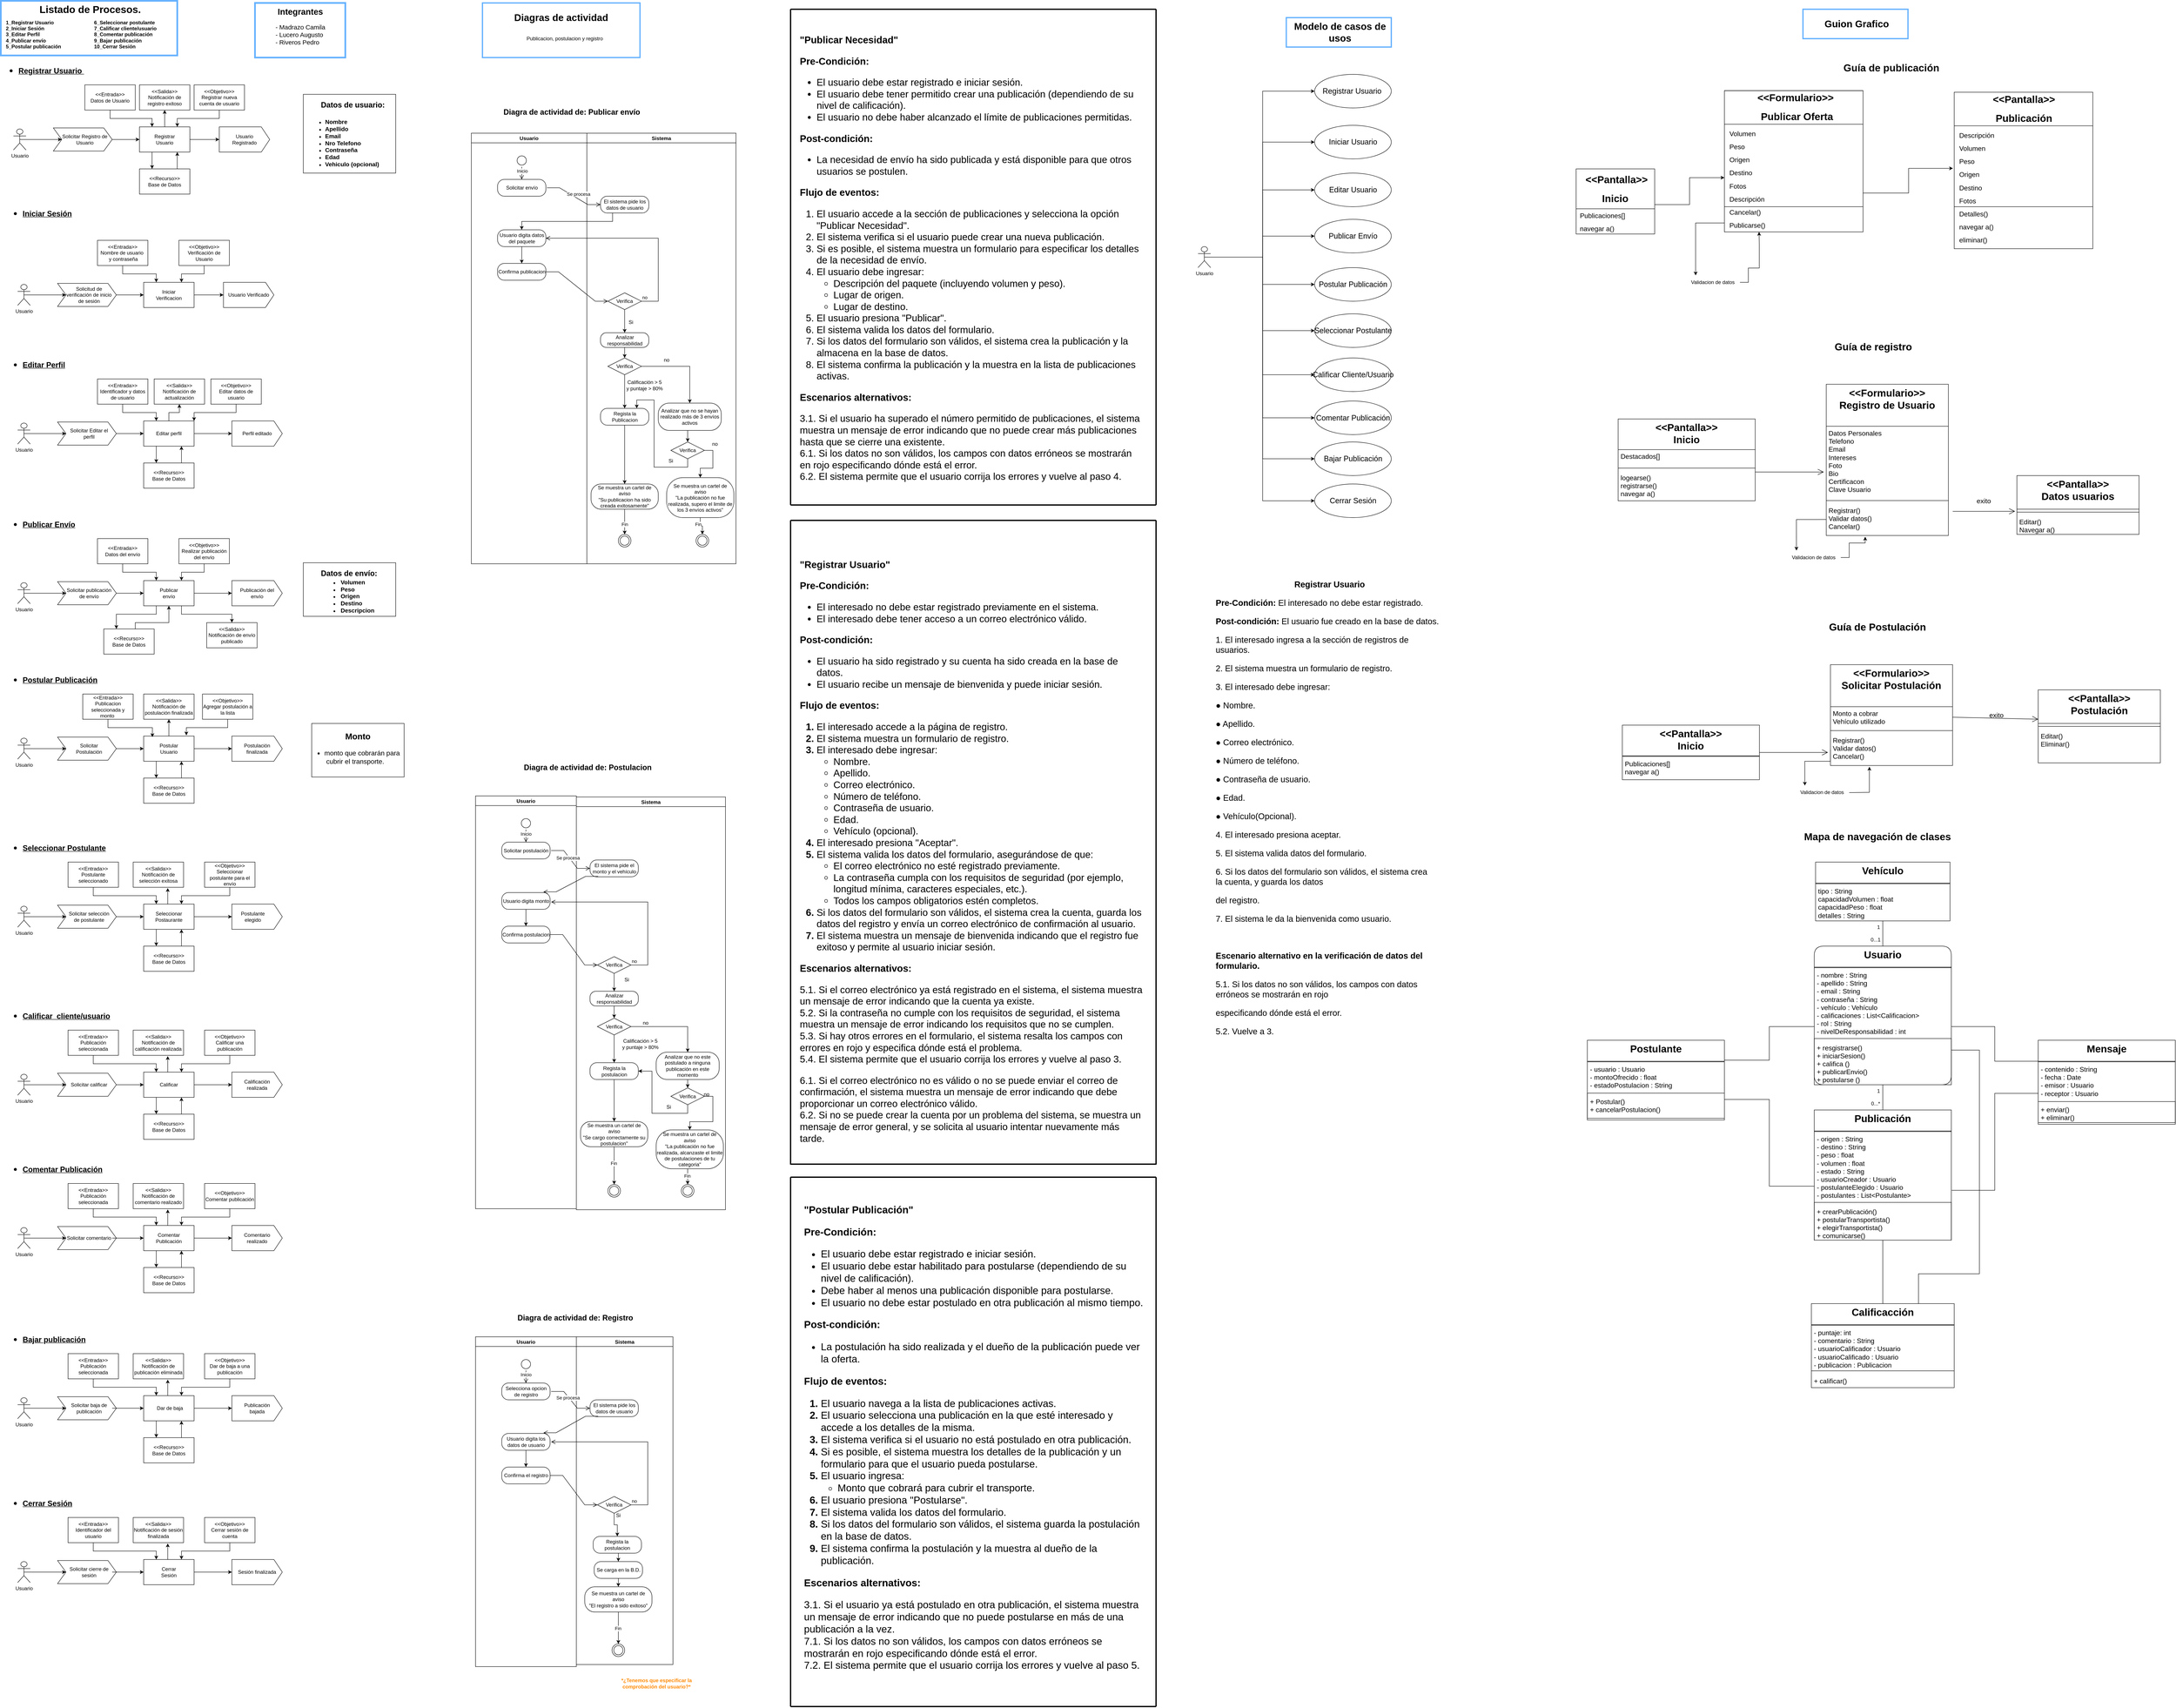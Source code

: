 <mxfile version="24.7.12">
  <diagram name="Página-1" id="8EGf4Su3iBePoX2ZfNUF">
    <mxGraphModel dx="2152" dy="1351" grid="1" gridSize="10" guides="1" tooltips="1" connect="1" arrows="1" fold="1" page="1" pageScale="1" pageWidth="1169" pageHeight="827" math="0" shadow="0">
      <root>
        <mxCell id="0" />
        <mxCell id="1" parent="0" />
        <mxCell id="CGwXmmcKnCw6UkCRPpBH-22" value="" style="rounded=0;whiteSpace=wrap;html=1;fillColor=none;" parent="1" vertex="1">
          <mxGeometry x="2943" y="-330" width="330" height="60" as="geometry" />
        </mxCell>
        <mxCell id="CGwXmmcKnCw6UkCRPpBH-6" value="" style="rounded=0;whiteSpace=wrap;html=1;fillColor=none;" parent="1" vertex="1">
          <mxGeometry x="2590" y="-325" width="187" height="60" as="geometry" />
        </mxCell>
        <mxCell id="CGwXmmcKnCw6UkCRPpBH-5" value="" style="rounded=0;whiteSpace=wrap;html=1;fillColor=none;" parent="1" vertex="1">
          <mxGeometry x="2590" y="-420" width="187" height="95" as="geometry" />
        </mxCell>
        <mxCell id="CGwXmmcKnCw6UkCRPpBH-4" value="" style="rounded=0;whiteSpace=wrap;html=1;fillColor=none;" parent="1" vertex="1">
          <mxGeometry x="2590" y="-420" width="187" height="95" as="geometry" />
        </mxCell>
        <mxCell id="CGwXmmcKnCw6UkCRPpBH-30" style="edgeStyle=orthogonalEdgeStyle;rounded=0;orthogonalLoop=1;jettySize=auto;html=1;exitX=1;exitY=0.5;exitDx=0;exitDy=0;entryX=0;entryY=0.75;entryDx=0;entryDy=0;" parent="1" source="CGwXmmcKnCw6UkCRPpBH-3" target="CGwXmmcKnCw6UkCRPpBH-19" edge="1">
          <mxGeometry relative="1" as="geometry" />
        </mxCell>
        <mxCell id="CGwXmmcKnCw6UkCRPpBH-3" value="&lt;h1 style=&quot;text-align: center; margin-top: 0px;&quot;&gt;&amp;nbsp; &amp;lt;&amp;lt;Pantalla&amp;gt;&amp;gt;&lt;/h1&gt;&lt;h1 style=&quot;text-align: center; margin-top: 0px;&quot;&gt;&amp;nbsp;Inicio&lt;/h1&gt;&lt;p&gt;&lt;font style=&quot;font-size: 16px;&quot;&gt;Publicaciones[]&lt;/font&gt;&lt;/p&gt;&lt;p&gt;&lt;font style=&quot;font-size: 16px;&quot;&gt;navegar a()&lt;/font&gt;&lt;/p&gt;" style="text;html=1;whiteSpace=wrap;overflow=hidden;rounded=0;" parent="1" vertex="1">
          <mxGeometry x="2597" y="-415" width="180" height="160" as="geometry" />
        </mxCell>
        <mxCell id="CGwXmmcKnCw6UkCRPpBH-20" value="" style="rounded=0;whiteSpace=wrap;html=1;fillColor=none;" parent="1" vertex="1">
          <mxGeometry x="2943" y="-606.25" width="330" height="80" as="geometry" />
        </mxCell>
        <mxCell id="CGwXmmcKnCw6UkCRPpBH-25" value="" style="rounded=0;whiteSpace=wrap;html=1;fillColor=none;" parent="1" vertex="1">
          <mxGeometry x="3490" y="-602.5" width="330" height="80" as="geometry" />
        </mxCell>
        <mxCell id="CGwXmmcKnCw6UkCRPpBH-19" value="" style="rounded=0;whiteSpace=wrap;html=1;fillColor=none;" parent="1" vertex="1">
          <mxGeometry x="2943" y="-606.25" width="330" height="276.25" as="geometry" />
        </mxCell>
        <mxCell id="CGwXmmcKnCw6UkCRPpBH-21" value="&lt;h1 style=&quot;text-align: center; margin-top: 0px;&quot;&gt;&amp;nbsp; &amp;nbsp; &amp;nbsp; &amp;nbsp; &amp;nbsp; &amp;lt;&amp;lt;Formulario&amp;gt;&amp;gt;&lt;/h1&gt;&lt;div&gt;&lt;h1 style=&quot;text-align: center; margin-top: 0px;&quot;&gt;&amp;nbsp; &amp;nbsp; &amp;nbsp; &amp;nbsp; &amp;nbsp; &amp;nbsp;Publicar Oferta&lt;/h1&gt;&lt;/div&gt;&lt;p&gt;&lt;span style=&quot;font-size: 16px;&quot;&gt;Volumen&lt;/span&gt;&lt;/p&gt;&lt;p&gt;&lt;span style=&quot;font-size: 16px;&quot;&gt;Peso&lt;/span&gt;&lt;/p&gt;&lt;p&gt;&lt;span style=&quot;font-size: 16px;&quot;&gt;Origen&lt;/span&gt;&lt;/p&gt;&lt;p&gt;&lt;span style=&quot;font-size: 16px;&quot;&gt;Destino&lt;/span&gt;&lt;/p&gt;&lt;p&gt;&lt;span style=&quot;font-size: 16px;&quot;&gt;Fotos&lt;/span&gt;&lt;/p&gt;&lt;p&gt;&lt;span style=&quot;font-size: 16px;&quot;&gt;Descripción&lt;/span&gt;&lt;/p&gt;&lt;p&gt;&lt;span style=&quot;font-size: 16px;&quot;&gt;Cancelar()&lt;/span&gt;&lt;/p&gt;&lt;p&gt;&lt;span style=&quot;font-size: 16px;&quot;&gt;Publicarse()&lt;/span&gt;&lt;/p&gt;" style="text;html=1;whiteSpace=wrap;overflow=hidden;rounded=0;align=left;" parent="1" vertex="1">
          <mxGeometry x="2953" y="-610" width="320" height="495" as="geometry" />
        </mxCell>
        <mxCell id="CrrvqAwiYmZfUuW3-mQa-169" value="" style="rounded=0;whiteSpace=wrap;html=1;" parent="1" vertex="1">
          <mxGeometry x="-440" y="-597.5" width="220" height="187.5" as="geometry" />
        </mxCell>
        <mxCell id="CrrvqAwiYmZfUuW3-mQa-43" value="" style="verticalLabelPosition=bottom;verticalAlign=top;html=1;shape=offPageConnector;rounded=0;size=0.167;rotation=-90;" parent="1" vertex="1">
          <mxGeometry x="-610" y="-550" width="60" height="120" as="geometry" />
        </mxCell>
        <mxCell id="CrrvqAwiYmZfUuW3-mQa-6" value="" style="rounded=0;whiteSpace=wrap;html=1;fillColor=none;strokeColor=#66B2FF;strokeWidth=4;" parent="1" vertex="1">
          <mxGeometry x="-1160" y="-820" width="420" height="130" as="geometry" />
        </mxCell>
        <mxCell id="CrrvqAwiYmZfUuW3-mQa-18" style="edgeStyle=orthogonalEdgeStyle;rounded=0;orthogonalLoop=1;jettySize=auto;html=1;exitX=0.5;exitY=0.5;exitDx=0;exitDy=0;exitPerimeter=0;" parent="1" source="Su_OemVcsVb99QI9vs1Z-1" target="CrrvqAwiYmZfUuW3-mQa-8" edge="1">
          <mxGeometry relative="1" as="geometry" />
        </mxCell>
        <mxCell id="Su_OemVcsVb99QI9vs1Z-1" value="Usuario" style="shape=umlActor;verticalLabelPosition=bottom;verticalAlign=top;html=1;outlineConnect=0;" parent="1" vertex="1">
          <mxGeometry x="-1130" y="-515" width="30" height="50" as="geometry" />
        </mxCell>
        <mxCell id="CrrvqAwiYmZfUuW3-mQa-2" value="&lt;h1 style=&quot;margin-top: 0px;&quot;&gt;Listado de Procesos.&lt;/h1&gt;" style="text;html=1;whiteSpace=wrap;overflow=hidden;rounded=0;" parent="1" vertex="1">
          <mxGeometry x="-1070" y="-820" width="260" height="40" as="geometry" />
        </mxCell>
        <mxCell id="CrrvqAwiYmZfUuW3-mQa-3" value="&lt;b style=&quot;background-color: initial;&quot;&gt;1_Registrar Usuario&lt;/b&gt;&lt;br&gt;&lt;b style=&quot;background-color: initial;&quot;&gt;2_Iniciar Sesión&lt;/b&gt;&lt;br&gt;&lt;b style=&quot;background-color: initial;&quot;&gt;3_Editar Perfil&lt;/b&gt;&lt;br&gt;&lt;b style=&quot;background-color: initial;&quot;&gt;4_Publicar envío&lt;/b&gt;&lt;br&gt;&lt;b style=&quot;background-color: initial;&quot;&gt;5_Postular publicación&lt;/b&gt;" style="text;html=1;align=left;verticalAlign=middle;whiteSpace=wrap;rounded=0;" parent="1" vertex="1">
          <mxGeometry x="-1150" y="-800" width="270" height="120" as="geometry" />
        </mxCell>
        <mxCell id="CrrvqAwiYmZfUuW3-mQa-5" value="&lt;div&gt;&lt;b style=&quot;background-color: initial;&quot;&gt;6_Seleccionar postulante&lt;/b&gt;&lt;/div&gt;&lt;b style=&quot;background-color: initial;&quot;&gt;7_Calificar cliente/usuario&lt;/b&gt;&lt;br&gt;&lt;b style=&quot;background-color: initial;&quot;&gt;8_Comentar publicación&lt;/b&gt;&lt;br&gt;&lt;b style=&quot;background-color: initial;&quot;&gt;9_Bajar publicación&lt;/b&gt;&lt;br&gt;&lt;b style=&quot;background-color: initial;&quot;&gt;10_Cerrar Sesión&lt;/b&gt;" style="text;html=1;align=left;verticalAlign=middle;whiteSpace=wrap;rounded=0;" parent="1" vertex="1">
          <mxGeometry x="-940" y="-800" width="200" height="120" as="geometry" />
        </mxCell>
        <mxCell id="CrrvqAwiYmZfUuW3-mQa-7" value="&lt;h1 style=&quot;margin-top: 0px;&quot;&gt;&lt;ul&gt;&lt;li&gt;&lt;font style=&quot;font-size: 18px;&quot;&gt;&lt;u&gt;Registrar Usuario&amp;nbsp;&lt;/u&gt;&lt;/font&gt;&lt;/li&gt;&lt;/ul&gt;&lt;/h1&gt;" style="text;html=1;whiteSpace=wrap;overflow=hidden;rounded=0;" parent="1" vertex="1">
          <mxGeometry x="-1160" y="-700" width="260" height="70" as="geometry" />
        </mxCell>
        <mxCell id="CrrvqAwiYmZfUuW3-mQa-23" style="edgeStyle=orthogonalEdgeStyle;rounded=0;orthogonalLoop=1;jettySize=auto;html=1;exitX=1;exitY=0.5;exitDx=0;exitDy=0;entryX=0;entryY=0.5;entryDx=0;entryDy=0;" parent="1" source="CrrvqAwiYmZfUuW3-mQa-8" target="CrrvqAwiYmZfUuW3-mQa-19" edge="1">
          <mxGeometry relative="1" as="geometry" />
        </mxCell>
        <mxCell id="CrrvqAwiYmZfUuW3-mQa-8" value="" style="shape=step;perimeter=stepPerimeter;whiteSpace=wrap;html=1;fixedSize=1;" parent="1" vertex="1">
          <mxGeometry x="-1035" y="-517.5" width="140" height="55" as="geometry" />
        </mxCell>
        <mxCell id="CrrvqAwiYmZfUuW3-mQa-13" value="Solicitar Registro de Usuario" style="text;html=1;align=center;verticalAlign=middle;whiteSpace=wrap;rounded=0;" parent="1" vertex="1">
          <mxGeometry x="-1015" y="-505" width="110" height="30" as="geometry" />
        </mxCell>
        <mxCell id="CrrvqAwiYmZfUuW3-mQa-26" style="edgeStyle=orthogonalEdgeStyle;rounded=0;orthogonalLoop=1;jettySize=auto;html=1;exitX=1;exitY=0.5;exitDx=0;exitDy=0;entryX=0.5;entryY=0;entryDx=0;entryDy=0;" parent="1" source="CrrvqAwiYmZfUuW3-mQa-19" target="CrrvqAwiYmZfUuW3-mQa-43" edge="1">
          <mxGeometry relative="1" as="geometry">
            <mxPoint x="-630" y="-490" as="targetPoint" />
          </mxGeometry>
        </mxCell>
        <mxCell id="CrrvqAwiYmZfUuW3-mQa-173" style="edgeStyle=orthogonalEdgeStyle;rounded=0;orthogonalLoop=1;jettySize=auto;html=1;exitX=0.25;exitY=1;exitDx=0;exitDy=0;entryX=0.25;entryY=0;entryDx=0;entryDy=0;" parent="1" source="CrrvqAwiYmZfUuW3-mQa-19" target="CrrvqAwiYmZfUuW3-mQa-37" edge="1">
          <mxGeometry relative="1" as="geometry" />
        </mxCell>
        <mxCell id="PhDUUgStAlfBUmAMiNLs-127" style="edgeStyle=orthogonalEdgeStyle;rounded=0;orthogonalLoop=1;jettySize=auto;html=1;exitX=0.5;exitY=0;exitDx=0;exitDy=0;entryX=0.5;entryY=1;entryDx=0;entryDy=0;" parent="1" source="CrrvqAwiYmZfUuW3-mQa-19" target="PhDUUgStAlfBUmAMiNLs-123" edge="1">
          <mxGeometry relative="1" as="geometry" />
        </mxCell>
        <mxCell id="CrrvqAwiYmZfUuW3-mQa-19" value="" style="rounded=0;whiteSpace=wrap;html=1;" parent="1" vertex="1">
          <mxGeometry x="-830" y="-520" width="120" height="60" as="geometry" />
        </mxCell>
        <mxCell id="CrrvqAwiYmZfUuW3-mQa-20" value="Registrar Usuario" style="text;html=1;align=center;verticalAlign=middle;whiteSpace=wrap;rounded=0;" parent="1" vertex="1">
          <mxGeometry x="-805" y="-505" width="70" height="30" as="geometry" />
        </mxCell>
        <mxCell id="PhDUUgStAlfBUmAMiNLs-122" style="edgeStyle=orthogonalEdgeStyle;rounded=0;orthogonalLoop=1;jettySize=auto;html=1;exitX=0.5;exitY=1;exitDx=0;exitDy=0;entryX=0.25;entryY=0;entryDx=0;entryDy=0;" parent="1" source="CrrvqAwiYmZfUuW3-mQa-31" target="CrrvqAwiYmZfUuW3-mQa-19" edge="1">
          <mxGeometry relative="1" as="geometry" />
        </mxCell>
        <mxCell id="CrrvqAwiYmZfUuW3-mQa-31" value="" style="rounded=0;whiteSpace=wrap;html=1;" parent="1" vertex="1">
          <mxGeometry x="-960" y="-620" width="120" height="60" as="geometry" />
        </mxCell>
        <mxCell id="CrrvqAwiYmZfUuW3-mQa-32" value="&amp;lt;&amp;lt;Entrada&amp;gt;&amp;gt;&lt;div&gt;Datos de Usuario&lt;/div&gt;" style="text;html=1;align=center;verticalAlign=middle;whiteSpace=wrap;rounded=0;" parent="1" vertex="1">
          <mxGeometry x="-960" y="-605" width="120" height="30" as="geometry" />
        </mxCell>
        <mxCell id="PhDUUgStAlfBUmAMiNLs-121" style="edgeStyle=orthogonalEdgeStyle;rounded=0;orthogonalLoop=1;jettySize=auto;html=1;exitX=0.5;exitY=1;exitDx=0;exitDy=0;entryX=0.75;entryY=0;entryDx=0;entryDy=0;" parent="1" source="CrrvqAwiYmZfUuW3-mQa-33" target="CrrvqAwiYmZfUuW3-mQa-19" edge="1">
          <mxGeometry relative="1" as="geometry" />
        </mxCell>
        <mxCell id="CrrvqAwiYmZfUuW3-mQa-33" value="" style="rounded=0;whiteSpace=wrap;html=1;" parent="1" vertex="1">
          <mxGeometry x="-700" y="-620" width="120" height="60" as="geometry" />
        </mxCell>
        <mxCell id="CrrvqAwiYmZfUuW3-mQa-34" value="&amp;lt;&amp;lt;Objetivo&amp;gt;&amp;gt;&lt;div&gt;Registrar nueva cuenta de usuario&lt;/div&gt;" style="text;html=1;align=center;verticalAlign=middle;whiteSpace=wrap;rounded=0;" parent="1" vertex="1">
          <mxGeometry x="-700" y="-605" width="120" height="30" as="geometry" />
        </mxCell>
        <mxCell id="CrrvqAwiYmZfUuW3-mQa-172" style="edgeStyle=orthogonalEdgeStyle;rounded=0;orthogonalLoop=1;jettySize=auto;html=1;exitX=0.75;exitY=0;exitDx=0;exitDy=0;entryX=0.75;entryY=1;entryDx=0;entryDy=0;" parent="1" source="CrrvqAwiYmZfUuW3-mQa-37" target="CrrvqAwiYmZfUuW3-mQa-19" edge="1">
          <mxGeometry relative="1" as="geometry" />
        </mxCell>
        <mxCell id="CrrvqAwiYmZfUuW3-mQa-37" value="" style="rounded=0;whiteSpace=wrap;html=1;" parent="1" vertex="1">
          <mxGeometry x="-830" y="-420" width="120" height="60" as="geometry" />
        </mxCell>
        <mxCell id="CrrvqAwiYmZfUuW3-mQa-38" value="&amp;lt;&amp;lt;Recurso&amp;gt;&amp;gt;&lt;div&gt;Base de Datos&lt;/div&gt;" style="text;html=1;align=center;verticalAlign=middle;whiteSpace=wrap;rounded=0;" parent="1" vertex="1">
          <mxGeometry x="-830" y="-405" width="120" height="30" as="geometry" />
        </mxCell>
        <mxCell id="CrrvqAwiYmZfUuW3-mQa-41" value="Usuario Registrado" style="text;html=1;align=center;verticalAlign=middle;whiteSpace=wrap;rounded=0;" parent="1" vertex="1">
          <mxGeometry x="-630" y="-505" width="100" height="30" as="geometry" />
        </mxCell>
        <mxCell id="CrrvqAwiYmZfUuW3-mQa-60" value="" style="verticalLabelPosition=bottom;verticalAlign=top;html=1;shape=offPageConnector;rounded=0;size=0.167;rotation=-90;" parent="1" vertex="1">
          <mxGeometry x="-600" y="-180" width="60" height="120" as="geometry" />
        </mxCell>
        <mxCell id="CrrvqAwiYmZfUuW3-mQa-61" style="edgeStyle=orthogonalEdgeStyle;rounded=0;orthogonalLoop=1;jettySize=auto;html=1;exitX=0.5;exitY=0.5;exitDx=0;exitDy=0;exitPerimeter=0;" parent="1" source="CrrvqAwiYmZfUuW3-mQa-62" target="CrrvqAwiYmZfUuW3-mQa-65" edge="1">
          <mxGeometry relative="1" as="geometry" />
        </mxCell>
        <mxCell id="CrrvqAwiYmZfUuW3-mQa-62" value="Usuario" style="shape=umlActor;verticalLabelPosition=bottom;verticalAlign=top;html=1;outlineConnect=0;" parent="1" vertex="1">
          <mxGeometry x="-1120" y="-145" width="30" height="50" as="geometry" />
        </mxCell>
        <mxCell id="CrrvqAwiYmZfUuW3-mQa-63" value="&lt;h1 style=&quot;margin-top: 0px;&quot;&gt;&lt;ul&gt;&lt;li&gt;&lt;span style=&quot;font-size: 18px;&quot;&gt;&lt;u&gt;Iniciar Sesión&lt;/u&gt;&lt;/span&gt;&lt;/li&gt;&lt;/ul&gt;&lt;/h1&gt;" style="text;html=1;whiteSpace=wrap;overflow=hidden;rounded=0;" parent="1" vertex="1">
          <mxGeometry x="-1150" y="-360" width="260" height="70" as="geometry" />
        </mxCell>
        <mxCell id="CrrvqAwiYmZfUuW3-mQa-64" style="edgeStyle=orthogonalEdgeStyle;rounded=0;orthogonalLoop=1;jettySize=auto;html=1;exitX=1;exitY=0.5;exitDx=0;exitDy=0;entryX=0;entryY=0.5;entryDx=0;entryDy=0;" parent="1" source="CrrvqAwiYmZfUuW3-mQa-65" target="CrrvqAwiYmZfUuW3-mQa-69" edge="1">
          <mxGeometry relative="1" as="geometry" />
        </mxCell>
        <mxCell id="CrrvqAwiYmZfUuW3-mQa-65" value="" style="shape=step;perimeter=stepPerimeter;whiteSpace=wrap;html=1;fixedSize=1;" parent="1" vertex="1">
          <mxGeometry x="-1025" y="-147.5" width="140" height="55" as="geometry" />
        </mxCell>
        <mxCell id="CrrvqAwiYmZfUuW3-mQa-66" value="Solicitud de verificación de inicio de sesión" style="text;html=1;align=center;verticalAlign=middle;whiteSpace=wrap;rounded=0;" parent="1" vertex="1">
          <mxGeometry x="-1005" y="-135" width="110" height="30" as="geometry" />
        </mxCell>
        <mxCell id="CrrvqAwiYmZfUuW3-mQa-67" style="edgeStyle=orthogonalEdgeStyle;rounded=0;orthogonalLoop=1;jettySize=auto;html=1;exitX=1;exitY=0.5;exitDx=0;exitDy=0;entryX=0.5;entryY=0;entryDx=0;entryDy=0;" parent="1" source="CrrvqAwiYmZfUuW3-mQa-69" target="CrrvqAwiYmZfUuW3-mQa-60" edge="1">
          <mxGeometry relative="1" as="geometry">
            <mxPoint x="-620" y="-120" as="targetPoint" />
          </mxGeometry>
        </mxCell>
        <mxCell id="CrrvqAwiYmZfUuW3-mQa-69" value="" style="rounded=0;whiteSpace=wrap;html=1;" parent="1" vertex="1">
          <mxGeometry x="-820" y="-150" width="120" height="60" as="geometry" />
        </mxCell>
        <mxCell id="CrrvqAwiYmZfUuW3-mQa-70" value="Iniciar Verificacion" style="text;html=1;align=center;verticalAlign=middle;whiteSpace=wrap;rounded=0;" parent="1" vertex="1">
          <mxGeometry x="-795" y="-135" width="70" height="30" as="geometry" />
        </mxCell>
        <mxCell id="CrrvqAwiYmZfUuW3-mQa-71" style="edgeStyle=orthogonalEdgeStyle;rounded=0;orthogonalLoop=1;jettySize=auto;html=1;exitX=0.5;exitY=1;exitDx=0;exitDy=0;entryX=0.25;entryY=0;entryDx=0;entryDy=0;" parent="1" source="CrrvqAwiYmZfUuW3-mQa-72" target="CrrvqAwiYmZfUuW3-mQa-69" edge="1">
          <mxGeometry relative="1" as="geometry" />
        </mxCell>
        <mxCell id="CrrvqAwiYmZfUuW3-mQa-72" value="" style="rounded=0;whiteSpace=wrap;html=1;" parent="1" vertex="1">
          <mxGeometry x="-930" y="-250" width="120" height="60" as="geometry" />
        </mxCell>
        <mxCell id="CrrvqAwiYmZfUuW3-mQa-73" value="&amp;lt;&amp;lt;Entrada&amp;gt;&amp;gt;&lt;div&gt;Nombre de usuario&amp;nbsp; &amp;nbsp;y contraseña&lt;/div&gt;" style="text;html=1;align=center;verticalAlign=middle;whiteSpace=wrap;rounded=0;" parent="1" vertex="1">
          <mxGeometry x="-930" y="-235" width="120" height="30" as="geometry" />
        </mxCell>
        <mxCell id="CrrvqAwiYmZfUuW3-mQa-74" style="edgeStyle=orthogonalEdgeStyle;rounded=0;orthogonalLoop=1;jettySize=auto;html=1;exitX=0.5;exitY=1;exitDx=0;exitDy=0;entryX=0.75;entryY=0;entryDx=0;entryDy=0;" parent="1" source="CrrvqAwiYmZfUuW3-mQa-75" target="CrrvqAwiYmZfUuW3-mQa-69" edge="1">
          <mxGeometry relative="1" as="geometry" />
        </mxCell>
        <mxCell id="CrrvqAwiYmZfUuW3-mQa-75" value="" style="rounded=0;whiteSpace=wrap;html=1;" parent="1" vertex="1">
          <mxGeometry x="-736" y="-250" width="120" height="60" as="geometry" />
        </mxCell>
        <mxCell id="CrrvqAwiYmZfUuW3-mQa-76" value="&amp;lt;&amp;lt;Objetivo&amp;gt;&amp;gt;&lt;div&gt;Verificación de Usuario&lt;/div&gt;" style="text;html=1;align=center;verticalAlign=middle;whiteSpace=wrap;rounded=0;" parent="1" vertex="1">
          <mxGeometry x="-736" y="-235" width="120" height="30" as="geometry" />
        </mxCell>
        <mxCell id="CrrvqAwiYmZfUuW3-mQa-79" value="Usuario Verificado" style="text;html=1;align=center;verticalAlign=middle;whiteSpace=wrap;rounded=0;" parent="1" vertex="1">
          <mxGeometry x="-620" y="-135" width="100" height="30" as="geometry" />
        </mxCell>
        <mxCell id="CrrvqAwiYmZfUuW3-mQa-80" value="" style="verticalLabelPosition=bottom;verticalAlign=top;html=1;shape=offPageConnector;rounded=0;size=0.167;rotation=-90;" parent="1" vertex="1">
          <mxGeometry x="-580" y="150" width="60" height="120" as="geometry" />
        </mxCell>
        <mxCell id="CrrvqAwiYmZfUuW3-mQa-81" style="edgeStyle=orthogonalEdgeStyle;rounded=0;orthogonalLoop=1;jettySize=auto;html=1;exitX=0.5;exitY=0.5;exitDx=0;exitDy=0;exitPerimeter=0;" parent="1" source="CrrvqAwiYmZfUuW3-mQa-82" target="CrrvqAwiYmZfUuW3-mQa-85" edge="1">
          <mxGeometry relative="1" as="geometry" />
        </mxCell>
        <mxCell id="CrrvqAwiYmZfUuW3-mQa-82" value="Usuario" style="shape=umlActor;verticalLabelPosition=bottom;verticalAlign=top;html=1;outlineConnect=0;" parent="1" vertex="1">
          <mxGeometry x="-1120" y="185" width="30" height="50" as="geometry" />
        </mxCell>
        <mxCell id="CrrvqAwiYmZfUuW3-mQa-83" value="&lt;h1 style=&quot;margin-top: 0px;&quot;&gt;&lt;ul&gt;&lt;li&gt;&lt;span style=&quot;font-size: 18px;&quot;&gt;&lt;u&gt;Editar Perfil&lt;/u&gt;&lt;/span&gt;&lt;/li&gt;&lt;/ul&gt;&lt;/h1&gt;" style="text;html=1;whiteSpace=wrap;overflow=hidden;rounded=0;" parent="1" vertex="1">
          <mxGeometry x="-1150" width="260" height="70" as="geometry" />
        </mxCell>
        <mxCell id="CrrvqAwiYmZfUuW3-mQa-84" style="edgeStyle=orthogonalEdgeStyle;rounded=0;orthogonalLoop=1;jettySize=auto;html=1;exitX=1;exitY=0.5;exitDx=0;exitDy=0;entryX=0;entryY=0.5;entryDx=0;entryDy=0;" parent="1" source="CrrvqAwiYmZfUuW3-mQa-85" target="CrrvqAwiYmZfUuW3-mQa-89" edge="1">
          <mxGeometry relative="1" as="geometry" />
        </mxCell>
        <mxCell id="CrrvqAwiYmZfUuW3-mQa-85" value="" style="shape=step;perimeter=stepPerimeter;whiteSpace=wrap;html=1;fixedSize=1;" parent="1" vertex="1">
          <mxGeometry x="-1025" y="182.5" width="140" height="55" as="geometry" />
        </mxCell>
        <mxCell id="CrrvqAwiYmZfUuW3-mQa-86" value="Solicitar Editar el perfil" style="text;html=1;align=center;verticalAlign=middle;whiteSpace=wrap;rounded=0;" parent="1" vertex="1">
          <mxGeometry x="-1005" y="195" width="110" height="30" as="geometry" />
        </mxCell>
        <mxCell id="CrrvqAwiYmZfUuW3-mQa-87" style="edgeStyle=orthogonalEdgeStyle;rounded=0;orthogonalLoop=1;jettySize=auto;html=1;exitX=1;exitY=0.5;exitDx=0;exitDy=0;entryX=0.5;entryY=0;entryDx=0;entryDy=0;" parent="1" source="CrrvqAwiYmZfUuW3-mQa-89" target="CrrvqAwiYmZfUuW3-mQa-80" edge="1">
          <mxGeometry relative="1" as="geometry">
            <mxPoint x="-630" y="210" as="targetPoint" />
          </mxGeometry>
        </mxCell>
        <mxCell id="CrrvqAwiYmZfUuW3-mQa-177" style="edgeStyle=orthogonalEdgeStyle;rounded=0;orthogonalLoop=1;jettySize=auto;html=1;exitX=0.25;exitY=1;exitDx=0;exitDy=0;entryX=0.25;entryY=0;entryDx=0;entryDy=0;" parent="1" source="CrrvqAwiYmZfUuW3-mQa-89" target="CrrvqAwiYmZfUuW3-mQa-97" edge="1">
          <mxGeometry relative="1" as="geometry" />
        </mxCell>
        <mxCell id="PhDUUgStAlfBUmAMiNLs-128" style="edgeStyle=orthogonalEdgeStyle;rounded=0;orthogonalLoop=1;jettySize=auto;html=1;exitX=0.5;exitY=0;exitDx=0;exitDy=0;entryX=0.5;entryY=1;entryDx=0;entryDy=0;" parent="1" source="CrrvqAwiYmZfUuW3-mQa-89" target="CrrvqAwiYmZfUuW3-mQa-161" edge="1">
          <mxGeometry relative="1" as="geometry" />
        </mxCell>
        <mxCell id="CrrvqAwiYmZfUuW3-mQa-89" value="" style="rounded=0;whiteSpace=wrap;html=1;" parent="1" vertex="1">
          <mxGeometry x="-820" y="180" width="120" height="60" as="geometry" />
        </mxCell>
        <mxCell id="CrrvqAwiYmZfUuW3-mQa-90" value="Editar perfil" style="text;html=1;align=center;verticalAlign=middle;whiteSpace=wrap;rounded=0;" parent="1" vertex="1">
          <mxGeometry x="-795" y="195" width="70" height="30" as="geometry" />
        </mxCell>
        <mxCell id="CrrvqAwiYmZfUuW3-mQa-91" style="edgeStyle=orthogonalEdgeStyle;rounded=0;orthogonalLoop=1;jettySize=auto;html=1;exitX=0.5;exitY=1;exitDx=0;exitDy=0;entryX=0.25;entryY=0;entryDx=0;entryDy=0;" parent="1" source="CrrvqAwiYmZfUuW3-mQa-92" target="CrrvqAwiYmZfUuW3-mQa-89" edge="1">
          <mxGeometry relative="1" as="geometry" />
        </mxCell>
        <mxCell id="CrrvqAwiYmZfUuW3-mQa-92" value="" style="rounded=0;whiteSpace=wrap;html=1;" parent="1" vertex="1">
          <mxGeometry x="-930" y="80" width="120" height="60" as="geometry" />
        </mxCell>
        <mxCell id="CrrvqAwiYmZfUuW3-mQa-93" value="&amp;lt;&amp;lt;Entrada&amp;gt;&amp;gt;&lt;div&gt;Identificador y datos de usuario&lt;/div&gt;" style="text;html=1;align=center;verticalAlign=middle;whiteSpace=wrap;rounded=0;" parent="1" vertex="1">
          <mxGeometry x="-930" y="95" width="120" height="30" as="geometry" />
        </mxCell>
        <mxCell id="CrrvqAwiYmZfUuW3-mQa-166" style="edgeStyle=orthogonalEdgeStyle;rounded=0;orthogonalLoop=1;jettySize=auto;html=1;exitX=0.5;exitY=1;exitDx=0;exitDy=0;entryX=1;entryY=0;entryDx=0;entryDy=0;" parent="1" source="CrrvqAwiYmZfUuW3-mQa-95" target="CrrvqAwiYmZfUuW3-mQa-89" edge="1">
          <mxGeometry relative="1" as="geometry" />
        </mxCell>
        <mxCell id="CrrvqAwiYmZfUuW3-mQa-95" value="" style="rounded=0;whiteSpace=wrap;html=1;" parent="1" vertex="1">
          <mxGeometry x="-660" y="80" width="120" height="60" as="geometry" />
        </mxCell>
        <mxCell id="CrrvqAwiYmZfUuW3-mQa-96" value="&amp;lt;&amp;lt;Objetivo&amp;gt;&amp;gt;&lt;div&gt;Editar datos de usuario&lt;/div&gt;" style="text;html=1;align=center;verticalAlign=middle;whiteSpace=wrap;rounded=0;" parent="1" vertex="1">
          <mxGeometry x="-660" y="95" width="120" height="30" as="geometry" />
        </mxCell>
        <mxCell id="CrrvqAwiYmZfUuW3-mQa-178" style="edgeStyle=orthogonalEdgeStyle;rounded=0;orthogonalLoop=1;jettySize=auto;html=1;exitX=0.75;exitY=0;exitDx=0;exitDy=0;entryX=0.75;entryY=1;entryDx=0;entryDy=0;" parent="1" source="CrrvqAwiYmZfUuW3-mQa-97" target="CrrvqAwiYmZfUuW3-mQa-89" edge="1">
          <mxGeometry relative="1" as="geometry" />
        </mxCell>
        <mxCell id="CrrvqAwiYmZfUuW3-mQa-97" value="" style="rounded=0;whiteSpace=wrap;html=1;" parent="1" vertex="1">
          <mxGeometry x="-820" y="280" width="120" height="60" as="geometry" />
        </mxCell>
        <mxCell id="CrrvqAwiYmZfUuW3-mQa-98" value="&amp;lt;&amp;lt;Recurso&amp;gt;&amp;gt;&lt;div&gt;Base de Datos&lt;/div&gt;" style="text;html=1;align=center;verticalAlign=middle;whiteSpace=wrap;rounded=0;" parent="1" vertex="1">
          <mxGeometry x="-820" y="295" width="120" height="30" as="geometry" />
        </mxCell>
        <mxCell id="CrrvqAwiYmZfUuW3-mQa-99" value="Perfil editado" style="text;html=1;align=center;verticalAlign=middle;whiteSpace=wrap;rounded=0;" parent="1" vertex="1">
          <mxGeometry x="-600" y="195" width="100" height="30" as="geometry" />
        </mxCell>
        <mxCell id="CrrvqAwiYmZfUuW3-mQa-100" value="" style="verticalLabelPosition=bottom;verticalAlign=top;html=1;shape=offPageConnector;rounded=0;size=0.167;rotation=-90;" parent="1" vertex="1">
          <mxGeometry x="-580" y="530" width="60" height="120" as="geometry" />
        </mxCell>
        <mxCell id="CrrvqAwiYmZfUuW3-mQa-101" style="edgeStyle=orthogonalEdgeStyle;rounded=0;orthogonalLoop=1;jettySize=auto;html=1;exitX=0.5;exitY=0.5;exitDx=0;exitDy=0;exitPerimeter=0;" parent="1" source="CrrvqAwiYmZfUuW3-mQa-102" target="CrrvqAwiYmZfUuW3-mQa-105" edge="1">
          <mxGeometry relative="1" as="geometry" />
        </mxCell>
        <mxCell id="CrrvqAwiYmZfUuW3-mQa-102" value="Usuario" style="shape=umlActor;verticalLabelPosition=bottom;verticalAlign=top;html=1;outlineConnect=0;" parent="1" vertex="1">
          <mxGeometry x="-1120" y="565" width="30" height="50" as="geometry" />
        </mxCell>
        <mxCell id="CrrvqAwiYmZfUuW3-mQa-103" value="&lt;h1 style=&quot;margin-top: 0px;&quot;&gt;&lt;ul&gt;&lt;li&gt;&lt;span style=&quot;font-size: 18px;&quot;&gt;&lt;u&gt;Publicar Envío&lt;/u&gt;&lt;/span&gt;&lt;/li&gt;&lt;/ul&gt;&lt;/h1&gt;" style="text;html=1;whiteSpace=wrap;overflow=hidden;rounded=0;" parent="1" vertex="1">
          <mxGeometry x="-1150" y="380" width="270" height="70" as="geometry" />
        </mxCell>
        <mxCell id="CrrvqAwiYmZfUuW3-mQa-104" style="edgeStyle=orthogonalEdgeStyle;rounded=0;orthogonalLoop=1;jettySize=auto;html=1;exitX=1;exitY=0.5;exitDx=0;exitDy=0;entryX=0;entryY=0.5;entryDx=0;entryDy=0;" parent="1" source="CrrvqAwiYmZfUuW3-mQa-105" target="CrrvqAwiYmZfUuW3-mQa-109" edge="1">
          <mxGeometry relative="1" as="geometry" />
        </mxCell>
        <mxCell id="CrrvqAwiYmZfUuW3-mQa-105" value="" style="shape=step;perimeter=stepPerimeter;whiteSpace=wrap;html=1;fixedSize=1;" parent="1" vertex="1">
          <mxGeometry x="-1025" y="562.5" width="140" height="55" as="geometry" />
        </mxCell>
        <mxCell id="CrrvqAwiYmZfUuW3-mQa-106" value="Solicitar publicación de envío" style="text;html=1;align=center;verticalAlign=middle;whiteSpace=wrap;rounded=0;" parent="1" vertex="1">
          <mxGeometry x="-1005" y="575" width="110" height="30" as="geometry" />
        </mxCell>
        <mxCell id="CrrvqAwiYmZfUuW3-mQa-107" style="edgeStyle=orthogonalEdgeStyle;rounded=0;orthogonalLoop=1;jettySize=auto;html=1;exitX=1;exitY=0.5;exitDx=0;exitDy=0;entryX=0.5;entryY=0;entryDx=0;entryDy=0;" parent="1" source="CrrvqAwiYmZfUuW3-mQa-109" target="CrrvqAwiYmZfUuW3-mQa-100" edge="1">
          <mxGeometry relative="1" as="geometry">
            <mxPoint x="-630" y="590" as="targetPoint" />
          </mxGeometry>
        </mxCell>
        <mxCell id="CrrvqAwiYmZfUuW3-mQa-179" style="edgeStyle=orthogonalEdgeStyle;rounded=0;orthogonalLoop=1;jettySize=auto;html=1;exitX=0.25;exitY=1;exitDx=0;exitDy=0;entryX=0.25;entryY=0;entryDx=0;entryDy=0;" parent="1" source="CrrvqAwiYmZfUuW3-mQa-109" target="CrrvqAwiYmZfUuW3-mQa-117" edge="1">
          <mxGeometry relative="1" as="geometry">
            <Array as="points">
              <mxPoint x="-790" y="640" />
              <mxPoint x="-885" y="640" />
            </Array>
          </mxGeometry>
        </mxCell>
        <mxCell id="CrrvqAwiYmZfUuW3-mQa-181" style="edgeStyle=orthogonalEdgeStyle;rounded=0;orthogonalLoop=1;jettySize=auto;html=1;exitX=0.75;exitY=1;exitDx=0;exitDy=0;entryX=0.5;entryY=0;entryDx=0;entryDy=0;" parent="1" source="CrrvqAwiYmZfUuW3-mQa-109" target="CrrvqAwiYmZfUuW3-mQa-170" edge="1">
          <mxGeometry relative="1" as="geometry" />
        </mxCell>
        <mxCell id="CrrvqAwiYmZfUuW3-mQa-109" value="" style="rounded=0;whiteSpace=wrap;html=1;" parent="1" vertex="1">
          <mxGeometry x="-820" y="560" width="120" height="60" as="geometry" />
        </mxCell>
        <mxCell id="CrrvqAwiYmZfUuW3-mQa-110" value="Publicar envío" style="text;html=1;align=center;verticalAlign=middle;whiteSpace=wrap;rounded=0;" parent="1" vertex="1">
          <mxGeometry x="-795" y="575" width="70" height="30" as="geometry" />
        </mxCell>
        <mxCell id="CrrvqAwiYmZfUuW3-mQa-111" style="edgeStyle=orthogonalEdgeStyle;rounded=0;orthogonalLoop=1;jettySize=auto;html=1;exitX=0.5;exitY=1;exitDx=0;exitDy=0;entryX=0.25;entryY=0;entryDx=0;entryDy=0;" parent="1" source="CrrvqAwiYmZfUuW3-mQa-112" target="CrrvqAwiYmZfUuW3-mQa-109" edge="1">
          <mxGeometry relative="1" as="geometry" />
        </mxCell>
        <mxCell id="CrrvqAwiYmZfUuW3-mQa-112" value="" style="rounded=0;whiteSpace=wrap;html=1;" parent="1" vertex="1">
          <mxGeometry x="-930" y="460" width="120" height="60" as="geometry" />
        </mxCell>
        <mxCell id="CrrvqAwiYmZfUuW3-mQa-113" value="&amp;lt;&amp;lt;Entrada&amp;gt;&amp;gt;&lt;div&gt;Datos del envío&lt;/div&gt;" style="text;html=1;align=center;verticalAlign=middle;whiteSpace=wrap;rounded=0;" parent="1" vertex="1">
          <mxGeometry x="-930" y="475" width="120" height="30" as="geometry" />
        </mxCell>
        <mxCell id="CrrvqAwiYmZfUuW3-mQa-114" style="edgeStyle=orthogonalEdgeStyle;rounded=0;orthogonalLoop=1;jettySize=auto;html=1;exitX=0.5;exitY=1;exitDx=0;exitDy=0;entryX=0.75;entryY=0;entryDx=0;entryDy=0;" parent="1" source="CrrvqAwiYmZfUuW3-mQa-115" target="CrrvqAwiYmZfUuW3-mQa-109" edge="1">
          <mxGeometry relative="1" as="geometry" />
        </mxCell>
        <mxCell id="CrrvqAwiYmZfUuW3-mQa-115" value="" style="rounded=0;whiteSpace=wrap;html=1;" parent="1" vertex="1">
          <mxGeometry x="-736" y="460" width="120" height="60" as="geometry" />
        </mxCell>
        <mxCell id="CrrvqAwiYmZfUuW3-mQa-116" value="&amp;lt;&amp;lt;Objetivo&amp;gt;&amp;gt;&lt;div&gt;Realizar publicación del envío&lt;/div&gt;" style="text;html=1;align=center;verticalAlign=middle;whiteSpace=wrap;rounded=0;" parent="1" vertex="1">
          <mxGeometry x="-736" y="475" width="120" height="30" as="geometry" />
        </mxCell>
        <mxCell id="CrrvqAwiYmZfUuW3-mQa-180" style="edgeStyle=orthogonalEdgeStyle;rounded=0;orthogonalLoop=1;jettySize=auto;html=1;exitX=0.75;exitY=0;exitDx=0;exitDy=0;entryX=0.5;entryY=1;entryDx=0;entryDy=0;" parent="1" source="CrrvqAwiYmZfUuW3-mQa-117" target="CrrvqAwiYmZfUuW3-mQa-109" edge="1">
          <mxGeometry relative="1" as="geometry">
            <Array as="points">
              <mxPoint x="-840" y="675" />
              <mxPoint x="-840" y="660" />
              <mxPoint x="-760" y="660" />
            </Array>
          </mxGeometry>
        </mxCell>
        <mxCell id="CrrvqAwiYmZfUuW3-mQa-117" value="" style="rounded=0;whiteSpace=wrap;html=1;" parent="1" vertex="1">
          <mxGeometry x="-915" y="675" width="120" height="60" as="geometry" />
        </mxCell>
        <mxCell id="CrrvqAwiYmZfUuW3-mQa-118" value="&amp;lt;&amp;lt;Recurso&amp;gt;&amp;gt;&lt;div&gt;Base de Datos&lt;/div&gt;" style="text;html=1;align=center;verticalAlign=middle;whiteSpace=wrap;rounded=0;" parent="1" vertex="1">
          <mxGeometry x="-915" y="690" width="120" height="30" as="geometry" />
        </mxCell>
        <mxCell id="CrrvqAwiYmZfUuW3-mQa-119" value="Publicación del envío" style="text;html=1;align=center;verticalAlign=middle;whiteSpace=wrap;rounded=0;" parent="1" vertex="1">
          <mxGeometry x="-600" y="575" width="100" height="30" as="geometry" />
        </mxCell>
        <mxCell id="CrrvqAwiYmZfUuW3-mQa-120" value="" style="verticalLabelPosition=bottom;verticalAlign=top;html=1;shape=offPageConnector;rounded=0;size=0.167;rotation=-90;" parent="1" vertex="1">
          <mxGeometry x="-580" y="900" width="60" height="120" as="geometry" />
        </mxCell>
        <mxCell id="CrrvqAwiYmZfUuW3-mQa-121" style="edgeStyle=orthogonalEdgeStyle;rounded=0;orthogonalLoop=1;jettySize=auto;html=1;exitX=0.5;exitY=0.5;exitDx=0;exitDy=0;exitPerimeter=0;" parent="1" source="CrrvqAwiYmZfUuW3-mQa-122" target="CrrvqAwiYmZfUuW3-mQa-125" edge="1">
          <mxGeometry relative="1" as="geometry" />
        </mxCell>
        <mxCell id="CrrvqAwiYmZfUuW3-mQa-122" value="Usuario" style="shape=umlActor;verticalLabelPosition=bottom;verticalAlign=top;html=1;outlineConnect=0;" parent="1" vertex="1">
          <mxGeometry x="-1120" y="935" width="30" height="50" as="geometry" />
        </mxCell>
        <mxCell id="CrrvqAwiYmZfUuW3-mQa-123" value="&lt;h1 style=&quot;margin-top: 0px;&quot;&gt;&lt;ul&gt;&lt;li&gt;&lt;span style=&quot;font-size: 18px;&quot;&gt;&lt;u&gt;Postular Publicación&lt;/u&gt;&lt;/span&gt;&lt;/li&gt;&lt;/ul&gt;&lt;/h1&gt;" style="text;html=1;whiteSpace=wrap;overflow=hidden;rounded=0;" parent="1" vertex="1">
          <mxGeometry x="-1150" y="750" width="320" height="70" as="geometry" />
        </mxCell>
        <mxCell id="CrrvqAwiYmZfUuW3-mQa-124" style="edgeStyle=orthogonalEdgeStyle;rounded=0;orthogonalLoop=1;jettySize=auto;html=1;exitX=1;exitY=0.5;exitDx=0;exitDy=0;entryX=0;entryY=0.5;entryDx=0;entryDy=0;" parent="1" source="CrrvqAwiYmZfUuW3-mQa-125" target="CrrvqAwiYmZfUuW3-mQa-129" edge="1">
          <mxGeometry relative="1" as="geometry" />
        </mxCell>
        <mxCell id="CrrvqAwiYmZfUuW3-mQa-125" value="" style="shape=step;perimeter=stepPerimeter;whiteSpace=wrap;html=1;fixedSize=1;" parent="1" vertex="1">
          <mxGeometry x="-1025" y="932.5" width="140" height="55" as="geometry" />
        </mxCell>
        <mxCell id="CrrvqAwiYmZfUuW3-mQa-126" value="Solicitar Postulación" style="text;html=1;align=center;verticalAlign=middle;whiteSpace=wrap;rounded=0;" parent="1" vertex="1">
          <mxGeometry x="-1005" y="945" width="110" height="30" as="geometry" />
        </mxCell>
        <mxCell id="CrrvqAwiYmZfUuW3-mQa-127" style="edgeStyle=orthogonalEdgeStyle;rounded=0;orthogonalLoop=1;jettySize=auto;html=1;exitX=1;exitY=0.5;exitDx=0;exitDy=0;entryX=0.5;entryY=0;entryDx=0;entryDy=0;" parent="1" source="CrrvqAwiYmZfUuW3-mQa-129" target="CrrvqAwiYmZfUuW3-mQa-120" edge="1">
          <mxGeometry relative="1" as="geometry">
            <mxPoint x="-630" y="960" as="targetPoint" />
          </mxGeometry>
        </mxCell>
        <mxCell id="PhDUUgStAlfBUmAMiNLs-107" style="edgeStyle=orthogonalEdgeStyle;rounded=0;orthogonalLoop=1;jettySize=auto;html=1;exitX=0.25;exitY=1;exitDx=0;exitDy=0;entryX=0.25;entryY=0;entryDx=0;entryDy=0;" parent="1" source="CrrvqAwiYmZfUuW3-mQa-129" target="CrrvqAwiYmZfUuW3-mQa-137" edge="1">
          <mxGeometry relative="1" as="geometry" />
        </mxCell>
        <mxCell id="PhDUUgStAlfBUmAMiNLs-132" style="edgeStyle=orthogonalEdgeStyle;rounded=0;orthogonalLoop=1;jettySize=auto;html=1;exitX=0.5;exitY=0;exitDx=0;exitDy=0;entryX=0.5;entryY=1;entryDx=0;entryDy=0;" parent="1" source="CrrvqAwiYmZfUuW3-mQa-129" target="PhDUUgStAlfBUmAMiNLs-54" edge="1">
          <mxGeometry relative="1" as="geometry" />
        </mxCell>
        <mxCell id="CrrvqAwiYmZfUuW3-mQa-129" value="" style="rounded=0;whiteSpace=wrap;html=1;" parent="1" vertex="1">
          <mxGeometry x="-820" y="930" width="120" height="60" as="geometry" />
        </mxCell>
        <mxCell id="CrrvqAwiYmZfUuW3-mQa-130" value="Postular Usuario" style="text;html=1;align=center;verticalAlign=middle;whiteSpace=wrap;rounded=0;" parent="1" vertex="1">
          <mxGeometry x="-795" y="945" width="70" height="30" as="geometry" />
        </mxCell>
        <mxCell id="CrrvqAwiYmZfUuW3-mQa-132" value="" style="rounded=0;whiteSpace=wrap;html=1;" parent="1" vertex="1">
          <mxGeometry x="-965" y="830" width="120" height="60" as="geometry" />
        </mxCell>
        <mxCell id="CrrvqAwiYmZfUuW3-mQa-133" value="&amp;lt;&amp;lt;Entrada&amp;gt;&amp;gt;&lt;div&gt;Publicacion seleccionada y monto&amp;nbsp;&lt;/div&gt;" style="text;html=1;align=center;verticalAlign=middle;whiteSpace=wrap;rounded=0;" parent="1" vertex="1">
          <mxGeometry x="-965" y="845" width="120" height="30" as="geometry" />
        </mxCell>
        <mxCell id="CrrvqAwiYmZfUuW3-mQa-135" value="" style="rounded=0;whiteSpace=wrap;html=1;" parent="1" vertex="1">
          <mxGeometry x="-680" y="830" width="120" height="60" as="geometry" />
        </mxCell>
        <mxCell id="CrrvqAwiYmZfUuW3-mQa-136" value="&amp;lt;&amp;lt;Objetivo&amp;gt;&amp;gt;&lt;div&gt;Agregar postulación a la lista&lt;/div&gt;" style="text;html=1;align=center;verticalAlign=middle;whiteSpace=wrap;rounded=0;" parent="1" vertex="1">
          <mxGeometry x="-680" y="845" width="120" height="30" as="geometry" />
        </mxCell>
        <mxCell id="PhDUUgStAlfBUmAMiNLs-108" style="edgeStyle=orthogonalEdgeStyle;rounded=0;orthogonalLoop=1;jettySize=auto;html=1;exitX=0.75;exitY=0;exitDx=0;exitDy=0;entryX=0.75;entryY=1;entryDx=0;entryDy=0;" parent="1" source="CrrvqAwiYmZfUuW3-mQa-137" target="CrrvqAwiYmZfUuW3-mQa-129" edge="1">
          <mxGeometry relative="1" as="geometry" />
        </mxCell>
        <mxCell id="CrrvqAwiYmZfUuW3-mQa-137" value="" style="rounded=0;whiteSpace=wrap;html=1;" parent="1" vertex="1">
          <mxGeometry x="-820" y="1030" width="120" height="60" as="geometry" />
        </mxCell>
        <mxCell id="CrrvqAwiYmZfUuW3-mQa-138" value="&amp;lt;&amp;lt;Recurso&amp;gt;&amp;gt;&lt;div&gt;Base de Datos&lt;/div&gt;" style="text;html=1;align=center;verticalAlign=middle;whiteSpace=wrap;rounded=0;" parent="1" vertex="1">
          <mxGeometry x="-820" y="1045" width="120" height="30" as="geometry" />
        </mxCell>
        <mxCell id="CrrvqAwiYmZfUuW3-mQa-139" value="Postulación finalizada" style="text;html=1;align=center;verticalAlign=middle;whiteSpace=wrap;rounded=0;" parent="1" vertex="1">
          <mxGeometry x="-600" y="945" width="100" height="30" as="geometry" />
        </mxCell>
        <mxCell id="CrrvqAwiYmZfUuW3-mQa-140" value="" style="verticalLabelPosition=bottom;verticalAlign=top;html=1;shape=offPageConnector;rounded=0;size=0.167;rotation=-90;" parent="1" vertex="1">
          <mxGeometry x="-580" y="1700" width="60" height="120" as="geometry" />
        </mxCell>
        <mxCell id="CrrvqAwiYmZfUuW3-mQa-141" style="edgeStyle=orthogonalEdgeStyle;rounded=0;orthogonalLoop=1;jettySize=auto;html=1;exitX=0.5;exitY=0.5;exitDx=0;exitDy=0;exitPerimeter=0;" parent="1" source="CrrvqAwiYmZfUuW3-mQa-142" target="CrrvqAwiYmZfUuW3-mQa-145" edge="1">
          <mxGeometry relative="1" as="geometry" />
        </mxCell>
        <mxCell id="CrrvqAwiYmZfUuW3-mQa-142" value="Usuario" style="shape=umlActor;verticalLabelPosition=bottom;verticalAlign=top;html=1;outlineConnect=0;" parent="1" vertex="1">
          <mxGeometry x="-1120" y="1735" width="30" height="50" as="geometry" />
        </mxCell>
        <mxCell id="CrrvqAwiYmZfUuW3-mQa-143" value="&lt;h1 style=&quot;margin-top: 0px;&quot;&gt;&lt;ul&gt;&lt;li&gt;&lt;span style=&quot;font-size: 18px;&quot;&gt;&lt;u&gt;Calificar&amp;nbsp; cliente/usuario&lt;/u&gt;&lt;/span&gt;&lt;/li&gt;&lt;/ul&gt;&lt;/h1&gt;" style="text;html=1;whiteSpace=wrap;overflow=hidden;rounded=0;" parent="1" vertex="1">
          <mxGeometry x="-1150" y="1550" width="290" height="70" as="geometry" />
        </mxCell>
        <mxCell id="CrrvqAwiYmZfUuW3-mQa-144" style="edgeStyle=orthogonalEdgeStyle;rounded=0;orthogonalLoop=1;jettySize=auto;html=1;exitX=1;exitY=0.5;exitDx=0;exitDy=0;entryX=0;entryY=0.5;entryDx=0;entryDy=0;" parent="1" source="CrrvqAwiYmZfUuW3-mQa-145" target="CrrvqAwiYmZfUuW3-mQa-149" edge="1">
          <mxGeometry relative="1" as="geometry" />
        </mxCell>
        <mxCell id="CrrvqAwiYmZfUuW3-mQa-145" value="" style="shape=step;perimeter=stepPerimeter;whiteSpace=wrap;html=1;fixedSize=1;" parent="1" vertex="1">
          <mxGeometry x="-1025" y="1732.5" width="140" height="55" as="geometry" />
        </mxCell>
        <mxCell id="CrrvqAwiYmZfUuW3-mQa-146" value="Solicitar calificar" style="text;html=1;align=center;verticalAlign=middle;whiteSpace=wrap;rounded=0;" parent="1" vertex="1">
          <mxGeometry x="-1005" y="1745" width="110" height="30" as="geometry" />
        </mxCell>
        <mxCell id="CrrvqAwiYmZfUuW3-mQa-147" style="edgeStyle=orthogonalEdgeStyle;rounded=0;orthogonalLoop=1;jettySize=auto;html=1;exitX=1;exitY=0.5;exitDx=0;exitDy=0;entryX=0.5;entryY=0;entryDx=0;entryDy=0;" parent="1" source="CrrvqAwiYmZfUuW3-mQa-149" target="CrrvqAwiYmZfUuW3-mQa-140" edge="1">
          <mxGeometry relative="1" as="geometry">
            <mxPoint x="-630" y="1760" as="targetPoint" />
          </mxGeometry>
        </mxCell>
        <mxCell id="PhDUUgStAlfBUmAMiNLs-111" style="edgeStyle=orthogonalEdgeStyle;rounded=0;orthogonalLoop=1;jettySize=auto;html=1;exitX=0.25;exitY=1;exitDx=0;exitDy=0;entryX=0.25;entryY=0;entryDx=0;entryDy=0;" parent="1" source="CrrvqAwiYmZfUuW3-mQa-149" target="CrrvqAwiYmZfUuW3-mQa-157" edge="1">
          <mxGeometry relative="1" as="geometry" />
        </mxCell>
        <mxCell id="CrrvqAwiYmZfUuW3-mQa-149" value="" style="rounded=0;whiteSpace=wrap;html=1;" parent="1" vertex="1">
          <mxGeometry x="-820" y="1730" width="120" height="60" as="geometry" />
        </mxCell>
        <mxCell id="CrrvqAwiYmZfUuW3-mQa-150" value="Calificar" style="text;html=1;align=center;verticalAlign=middle;whiteSpace=wrap;rounded=0;" parent="1" vertex="1">
          <mxGeometry x="-795" y="1745" width="70" height="30" as="geometry" />
        </mxCell>
        <mxCell id="CrrvqAwiYmZfUuW3-mQa-151" style="edgeStyle=orthogonalEdgeStyle;rounded=0;orthogonalLoop=1;jettySize=auto;html=1;exitX=0.5;exitY=1;exitDx=0;exitDy=0;entryX=0.25;entryY=0;entryDx=0;entryDy=0;" parent="1" source="CrrvqAwiYmZfUuW3-mQa-152" target="CrrvqAwiYmZfUuW3-mQa-149" edge="1">
          <mxGeometry relative="1" as="geometry" />
        </mxCell>
        <mxCell id="CrrvqAwiYmZfUuW3-mQa-152" value="" style="rounded=0;whiteSpace=wrap;html=1;" parent="1" vertex="1">
          <mxGeometry x="-1000" y="1630" width="120" height="60" as="geometry" />
        </mxCell>
        <mxCell id="CrrvqAwiYmZfUuW3-mQa-153" value="&amp;lt;&amp;lt;Entrada&amp;gt;&amp;gt;&lt;div&gt;Publicación seleccionada&lt;/div&gt;" style="text;html=1;align=center;verticalAlign=middle;whiteSpace=wrap;rounded=0;" parent="1" vertex="1">
          <mxGeometry x="-1000" y="1645" width="120" height="30" as="geometry" />
        </mxCell>
        <mxCell id="CrrvqAwiYmZfUuW3-mQa-154" style="edgeStyle=orthogonalEdgeStyle;rounded=0;orthogonalLoop=1;jettySize=auto;html=1;exitX=0.5;exitY=1;exitDx=0;exitDy=0;entryX=0.75;entryY=0;entryDx=0;entryDy=0;" parent="1" source="CrrvqAwiYmZfUuW3-mQa-155" target="CrrvqAwiYmZfUuW3-mQa-149" edge="1">
          <mxGeometry relative="1" as="geometry" />
        </mxCell>
        <mxCell id="CrrvqAwiYmZfUuW3-mQa-155" value="" style="rounded=0;whiteSpace=wrap;html=1;" parent="1" vertex="1">
          <mxGeometry x="-675" y="1630" width="120" height="60" as="geometry" />
        </mxCell>
        <mxCell id="CrrvqAwiYmZfUuW3-mQa-156" value="&amp;lt;&amp;lt;Objetivo&amp;gt;&amp;gt;&lt;div&gt;Calificar una publicación&lt;/div&gt;" style="text;html=1;align=center;verticalAlign=middle;whiteSpace=wrap;rounded=0;" parent="1" vertex="1">
          <mxGeometry x="-675" y="1645" width="120" height="30" as="geometry" />
        </mxCell>
        <mxCell id="PhDUUgStAlfBUmAMiNLs-112" style="edgeStyle=orthogonalEdgeStyle;rounded=0;orthogonalLoop=1;jettySize=auto;html=1;exitX=0.75;exitY=0;exitDx=0;exitDy=0;entryX=0.75;entryY=1;entryDx=0;entryDy=0;" parent="1" source="CrrvqAwiYmZfUuW3-mQa-157" target="CrrvqAwiYmZfUuW3-mQa-149" edge="1">
          <mxGeometry relative="1" as="geometry" />
        </mxCell>
        <mxCell id="CrrvqAwiYmZfUuW3-mQa-157" value="" style="rounded=0;whiteSpace=wrap;html=1;" parent="1" vertex="1">
          <mxGeometry x="-820" y="1830" width="120" height="60" as="geometry" />
        </mxCell>
        <mxCell id="CrrvqAwiYmZfUuW3-mQa-158" value="&amp;lt;&amp;lt;Recurso&amp;gt;&amp;gt;&lt;div&gt;Base de Datos&lt;/div&gt;" style="text;html=1;align=center;verticalAlign=middle;whiteSpace=wrap;rounded=0;" parent="1" vertex="1">
          <mxGeometry x="-820" y="1845" width="120" height="30" as="geometry" />
        </mxCell>
        <mxCell id="CrrvqAwiYmZfUuW3-mQa-159" value="Calificación realizada" style="text;html=1;align=center;verticalAlign=middle;whiteSpace=wrap;rounded=0;" parent="1" vertex="1">
          <mxGeometry x="-600" y="1745" width="100" height="30" as="geometry" />
        </mxCell>
        <mxCell id="CrrvqAwiYmZfUuW3-mQa-161" value="" style="rounded=0;whiteSpace=wrap;html=1;" parent="1" vertex="1">
          <mxGeometry x="-795" y="80" width="120" height="60" as="geometry" />
        </mxCell>
        <mxCell id="CrrvqAwiYmZfUuW3-mQa-162" value="&amp;lt;&amp;lt;Salida&amp;gt;&amp;gt;&lt;div&gt;Notificación de actualización&lt;/div&gt;" style="text;html=1;align=center;verticalAlign=middle;whiteSpace=wrap;rounded=0;" parent="1" vertex="1">
          <mxGeometry x="-795" y="95" width="120" height="30" as="geometry" />
        </mxCell>
        <mxCell id="CrrvqAwiYmZfUuW3-mQa-167" value="&lt;div&gt;&lt;span style=&quot;font-size: 14px;&quot;&gt;&lt;b&gt;&lt;br&gt;&lt;/b&gt;&lt;/span&gt;&lt;/div&gt;&lt;ul&gt;&lt;li&gt;&lt;span style=&quot;font-size: 14px;&quot;&gt;&lt;b&gt;Nombre&lt;/b&gt;&lt;/span&gt;&lt;/li&gt;&lt;li&gt;&lt;span style=&quot;font-size: 14px;&quot;&gt;&lt;b&gt;Apellido&lt;/b&gt;&lt;/span&gt;&lt;/li&gt;&lt;li&gt;&lt;span style=&quot;font-size: 14px;&quot;&gt;&lt;b&gt;Email&lt;/b&gt;&lt;/span&gt;&lt;/li&gt;&lt;li&gt;&lt;span style=&quot;font-size: 14px;&quot;&gt;&lt;b&gt;Nro Telefono&lt;/b&gt;&lt;/span&gt;&lt;/li&gt;&lt;li&gt;&lt;span style=&quot;font-size: 14px;&quot;&gt;&lt;b&gt;Contraseña&lt;/b&gt;&lt;/span&gt;&lt;/li&gt;&lt;li&gt;&lt;span style=&quot;font-size: 14px;&quot;&gt;&lt;b&gt;Edad&lt;/b&gt;&lt;/span&gt;&lt;/li&gt;&lt;li&gt;&lt;span style=&quot;font-size: 14px;&quot;&gt;&lt;b&gt;Vehiculo (opcional)&lt;/b&gt;&lt;/span&gt;&lt;/li&gt;&lt;/ul&gt;" style="text;html=1;align=left;verticalAlign=middle;whiteSpace=wrap;rounded=0;" parent="1" vertex="1">
          <mxGeometry x="-430" y="-550" width="270" height="120" as="geometry" />
        </mxCell>
        <mxCell id="CrrvqAwiYmZfUuW3-mQa-168" value="&lt;h1 style=&quot;margin-top: 0px;&quot;&gt;&lt;span style=&quot;background-color: initial;&quot;&gt;&lt;font style=&quot;font-size: 18px;&quot;&gt;Datos de usuario:&lt;/font&gt;&lt;/span&gt;&lt;br&gt;&lt;/h1&gt;" style="text;html=1;whiteSpace=wrap;overflow=hidden;rounded=0;" parent="1" vertex="1">
          <mxGeometry x="-400" y="-595" width="260" height="70" as="geometry" />
        </mxCell>
        <mxCell id="CrrvqAwiYmZfUuW3-mQa-170" value="" style="rounded=0;whiteSpace=wrap;html=1;" parent="1" vertex="1">
          <mxGeometry x="-670" y="660" width="120" height="60" as="geometry" />
        </mxCell>
        <mxCell id="CrrvqAwiYmZfUuW3-mQa-171" value="&amp;lt;&amp;lt;Salida&amp;gt;&amp;gt;&lt;div&gt;Notificación de envío publicado&lt;/div&gt;" style="text;html=1;align=center;verticalAlign=middle;whiteSpace=wrap;rounded=0;" parent="1" vertex="1">
          <mxGeometry x="-670" y="675" width="120" height="30" as="geometry" />
        </mxCell>
        <mxCell id="-XbLI5zgUuDv9OkNUeF8-1" value="" style="rounded=0;whiteSpace=wrap;html=1;" parent="1" vertex="1">
          <mxGeometry x="-420" y="900" width="220" height="127.5" as="geometry" />
        </mxCell>
        <mxCell id="PhDUUgStAlfBUmAMiNLs-1" value="" style="rounded=0;whiteSpace=wrap;html=1;" parent="1" vertex="1">
          <mxGeometry x="-845" y="1630" width="120" height="60" as="geometry" />
        </mxCell>
        <mxCell id="PhDUUgStAlfBUmAMiNLs-2" value="&amp;lt;&amp;lt;Salida&amp;gt;&amp;gt;&lt;div&gt;Notificación de calificación realizada&lt;/div&gt;" style="text;html=1;align=center;verticalAlign=middle;whiteSpace=wrap;rounded=0;" parent="1" vertex="1">
          <mxGeometry x="-845" y="1645" width="120" height="30" as="geometry" />
        </mxCell>
        <mxCell id="PhDUUgStAlfBUmAMiNLs-3" style="edgeStyle=orthogonalEdgeStyle;rounded=0;orthogonalLoop=1;jettySize=auto;html=1;exitX=0.5;exitY=0;exitDx=0;exitDy=0;entryX=0.686;entryY=1.03;entryDx=0;entryDy=0;entryPerimeter=0;" parent="1" source="CrrvqAwiYmZfUuW3-mQa-149" target="PhDUUgStAlfBUmAMiNLs-1" edge="1">
          <mxGeometry relative="1" as="geometry" />
        </mxCell>
        <mxCell id="PhDUUgStAlfBUmAMiNLs-4" value="" style="verticalLabelPosition=bottom;verticalAlign=top;html=1;shape=offPageConnector;rounded=0;size=0.167;rotation=-90;" parent="1" vertex="1">
          <mxGeometry x="-580" y="2065" width="60" height="120" as="geometry" />
        </mxCell>
        <mxCell id="PhDUUgStAlfBUmAMiNLs-5" style="edgeStyle=orthogonalEdgeStyle;rounded=0;orthogonalLoop=1;jettySize=auto;html=1;exitX=0.5;exitY=0.5;exitDx=0;exitDy=0;exitPerimeter=0;" parent="1" source="PhDUUgStAlfBUmAMiNLs-6" target="PhDUUgStAlfBUmAMiNLs-9" edge="1">
          <mxGeometry relative="1" as="geometry" />
        </mxCell>
        <mxCell id="PhDUUgStAlfBUmAMiNLs-6" value="Usuario" style="shape=umlActor;verticalLabelPosition=bottom;verticalAlign=top;html=1;outlineConnect=0;" parent="1" vertex="1">
          <mxGeometry x="-1120" y="2100" width="30" height="50" as="geometry" />
        </mxCell>
        <mxCell id="PhDUUgStAlfBUmAMiNLs-7" value="&lt;h1 style=&quot;margin-top: 0px;&quot;&gt;&lt;ul&gt;&lt;li&gt;&lt;span style=&quot;font-size: 18px;&quot;&gt;&lt;u&gt;Comentar Publicación&lt;/u&gt;&lt;/span&gt;&lt;/li&gt;&lt;/ul&gt;&lt;/h1&gt;" style="text;html=1;whiteSpace=wrap;overflow=hidden;rounded=0;" parent="1" vertex="1">
          <mxGeometry x="-1150" y="1915" width="260" height="70" as="geometry" />
        </mxCell>
        <mxCell id="PhDUUgStAlfBUmAMiNLs-8" style="edgeStyle=orthogonalEdgeStyle;rounded=0;orthogonalLoop=1;jettySize=auto;html=1;exitX=1;exitY=0.5;exitDx=0;exitDy=0;entryX=0;entryY=0.5;entryDx=0;entryDy=0;" parent="1" source="PhDUUgStAlfBUmAMiNLs-9" target="PhDUUgStAlfBUmAMiNLs-13" edge="1">
          <mxGeometry relative="1" as="geometry" />
        </mxCell>
        <mxCell id="PhDUUgStAlfBUmAMiNLs-9" value="" style="shape=step;perimeter=stepPerimeter;whiteSpace=wrap;html=1;fixedSize=1;" parent="1" vertex="1">
          <mxGeometry x="-1025" y="2097.5" width="140" height="55" as="geometry" />
        </mxCell>
        <mxCell id="PhDUUgStAlfBUmAMiNLs-27" value="" style="edgeStyle=orthogonalEdgeStyle;rounded=0;orthogonalLoop=1;jettySize=auto;html=1;" parent="1" source="PhDUUgStAlfBUmAMiNLs-10" target="PhDUUgStAlfBUmAMiNLs-14" edge="1">
          <mxGeometry relative="1" as="geometry" />
        </mxCell>
        <mxCell id="PhDUUgStAlfBUmAMiNLs-10" value="Solicitar comentario" style="text;html=1;align=center;verticalAlign=middle;whiteSpace=wrap;rounded=0;" parent="1" vertex="1">
          <mxGeometry x="-1005" y="2110" width="110" height="30" as="geometry" />
        </mxCell>
        <mxCell id="PhDUUgStAlfBUmAMiNLs-11" style="edgeStyle=orthogonalEdgeStyle;rounded=0;orthogonalLoop=1;jettySize=auto;html=1;exitX=1;exitY=0.5;exitDx=0;exitDy=0;entryX=0.5;entryY=0;entryDx=0;entryDy=0;" parent="1" source="PhDUUgStAlfBUmAMiNLs-13" target="PhDUUgStAlfBUmAMiNLs-4" edge="1">
          <mxGeometry relative="1" as="geometry">
            <mxPoint x="-630" y="2125" as="targetPoint" />
          </mxGeometry>
        </mxCell>
        <mxCell id="PhDUUgStAlfBUmAMiNLs-113" style="edgeStyle=orthogonalEdgeStyle;rounded=0;orthogonalLoop=1;jettySize=auto;html=1;exitX=0.25;exitY=1;exitDx=0;exitDy=0;entryX=0.25;entryY=0;entryDx=0;entryDy=0;" parent="1" source="PhDUUgStAlfBUmAMiNLs-13" target="PhDUUgStAlfBUmAMiNLs-21" edge="1">
          <mxGeometry relative="1" as="geometry" />
        </mxCell>
        <mxCell id="PhDUUgStAlfBUmAMiNLs-13" value="" style="rounded=0;whiteSpace=wrap;html=1;" parent="1" vertex="1">
          <mxGeometry x="-820" y="2095" width="120" height="60" as="geometry" />
        </mxCell>
        <mxCell id="PhDUUgStAlfBUmAMiNLs-14" value="Comentar Publicación" style="text;html=1;align=center;verticalAlign=middle;whiteSpace=wrap;rounded=0;" parent="1" vertex="1">
          <mxGeometry x="-795" y="2110" width="70" height="30" as="geometry" />
        </mxCell>
        <mxCell id="PhDUUgStAlfBUmAMiNLs-15" style="edgeStyle=orthogonalEdgeStyle;rounded=0;orthogonalLoop=1;jettySize=auto;html=1;exitX=0.5;exitY=1;exitDx=0;exitDy=0;entryX=0.25;entryY=0;entryDx=0;entryDy=0;" parent="1" source="PhDUUgStAlfBUmAMiNLs-16" target="PhDUUgStAlfBUmAMiNLs-13" edge="1">
          <mxGeometry relative="1" as="geometry" />
        </mxCell>
        <mxCell id="PhDUUgStAlfBUmAMiNLs-16" value="" style="rounded=0;whiteSpace=wrap;html=1;" parent="1" vertex="1">
          <mxGeometry x="-1000" y="1995" width="120" height="60" as="geometry" />
        </mxCell>
        <mxCell id="PhDUUgStAlfBUmAMiNLs-17" value="&amp;lt;&amp;lt;Entrada&amp;gt;&amp;gt;&lt;div&gt;Publicación seleccionada&lt;/div&gt;" style="text;html=1;align=center;verticalAlign=middle;whiteSpace=wrap;rounded=0;" parent="1" vertex="1">
          <mxGeometry x="-1000" y="2010" width="120" height="30" as="geometry" />
        </mxCell>
        <mxCell id="PhDUUgStAlfBUmAMiNLs-18" style="edgeStyle=orthogonalEdgeStyle;rounded=0;orthogonalLoop=1;jettySize=auto;html=1;exitX=0.5;exitY=1;exitDx=0;exitDy=0;entryX=0.75;entryY=0;entryDx=0;entryDy=0;" parent="1" source="PhDUUgStAlfBUmAMiNLs-19" target="PhDUUgStAlfBUmAMiNLs-13" edge="1">
          <mxGeometry relative="1" as="geometry" />
        </mxCell>
        <mxCell id="PhDUUgStAlfBUmAMiNLs-19" value="" style="rounded=0;whiteSpace=wrap;html=1;" parent="1" vertex="1">
          <mxGeometry x="-675" y="1995" width="120" height="60" as="geometry" />
        </mxCell>
        <mxCell id="PhDUUgStAlfBUmAMiNLs-20" value="&amp;lt;&amp;lt;Objetivo&amp;gt;&amp;gt;&lt;div&gt;Comentar publicación&lt;/div&gt;" style="text;html=1;align=center;verticalAlign=middle;whiteSpace=wrap;rounded=0;" parent="1" vertex="1">
          <mxGeometry x="-675" y="2010" width="120" height="30" as="geometry" />
        </mxCell>
        <mxCell id="PhDUUgStAlfBUmAMiNLs-114" style="edgeStyle=orthogonalEdgeStyle;rounded=0;orthogonalLoop=1;jettySize=auto;html=1;exitX=0.75;exitY=0;exitDx=0;exitDy=0;entryX=0.75;entryY=1;entryDx=0;entryDy=0;" parent="1" source="PhDUUgStAlfBUmAMiNLs-21" target="PhDUUgStAlfBUmAMiNLs-13" edge="1">
          <mxGeometry relative="1" as="geometry" />
        </mxCell>
        <mxCell id="PhDUUgStAlfBUmAMiNLs-21" value="" style="rounded=0;whiteSpace=wrap;html=1;" parent="1" vertex="1">
          <mxGeometry x="-820" y="2195" width="120" height="60" as="geometry" />
        </mxCell>
        <mxCell id="PhDUUgStAlfBUmAMiNLs-22" value="&amp;lt;&amp;lt;Recurso&amp;gt;&amp;gt;&lt;div&gt;Base de Datos&lt;/div&gt;" style="text;html=1;align=center;verticalAlign=middle;whiteSpace=wrap;rounded=0;" parent="1" vertex="1">
          <mxGeometry x="-820" y="2210" width="120" height="30" as="geometry" />
        </mxCell>
        <mxCell id="PhDUUgStAlfBUmAMiNLs-23" value="Comentario realizado" style="text;html=1;align=center;verticalAlign=middle;whiteSpace=wrap;rounded=0;" parent="1" vertex="1">
          <mxGeometry x="-600" y="2110" width="100" height="30" as="geometry" />
        </mxCell>
        <mxCell id="PhDUUgStAlfBUmAMiNLs-24" value="" style="rounded=0;whiteSpace=wrap;html=1;" parent="1" vertex="1">
          <mxGeometry x="-845" y="1995" width="120" height="60" as="geometry" />
        </mxCell>
        <mxCell id="PhDUUgStAlfBUmAMiNLs-25" value="&amp;lt;&amp;lt;Salida&amp;gt;&amp;gt;&lt;div&gt;Notificación de comentario realizado&lt;/div&gt;" style="text;html=1;align=center;verticalAlign=middle;whiteSpace=wrap;rounded=0;" parent="1" vertex="1">
          <mxGeometry x="-845" y="2010" width="120" height="30" as="geometry" />
        </mxCell>
        <mxCell id="PhDUUgStAlfBUmAMiNLs-26" style="edgeStyle=orthogonalEdgeStyle;rounded=0;orthogonalLoop=1;jettySize=auto;html=1;exitX=0.5;exitY=0;exitDx=0;exitDy=0;entryX=0.686;entryY=1.03;entryDx=0;entryDy=0;entryPerimeter=0;" parent="1" source="PhDUUgStAlfBUmAMiNLs-13" target="PhDUUgStAlfBUmAMiNLs-24" edge="1">
          <mxGeometry relative="1" as="geometry" />
        </mxCell>
        <mxCell id="nWlLOee9cnAwmwFSmtRJ-2" value="Usuario" style="swimlane;startSize=23;" parent="1" vertex="1">
          <mxGeometry x="-40" y="-505" width="275" height="1025" as="geometry" />
        </mxCell>
        <mxCell id="nWlLOee9cnAwmwFSmtRJ-5" value="" style="ellipse;html=1;shape=startState;" parent="nWlLOee9cnAwmwFSmtRJ-2" vertex="1">
          <mxGeometry x="105" y="50" width="30" height="30" as="geometry" />
        </mxCell>
        <mxCell id="nWlLOee9cnAwmwFSmtRJ-6" value="" style="edgeStyle=orthogonalEdgeStyle;html=1;verticalAlign=bottom;endArrow=open;endSize=8;rounded=0;" parent="nWlLOee9cnAwmwFSmtRJ-2" edge="1">
          <mxGeometry relative="1" as="geometry">
            <mxPoint x="120" y="110" as="targetPoint" />
            <mxPoint x="120" y="80" as="sourcePoint" />
          </mxGeometry>
        </mxCell>
        <mxCell id="nWlLOee9cnAwmwFSmtRJ-10" value="Solicitar envío" style="rounded=1;whiteSpace=wrap;html=1;arcSize=40;" parent="nWlLOee9cnAwmwFSmtRJ-2" vertex="1">
          <mxGeometry x="62.5" y="110" width="115" height="40" as="geometry" />
        </mxCell>
        <mxCell id="nWlLOee9cnAwmwFSmtRJ-15" value="" style="edgeStyle=entityRelationEdgeStyle;html=1;verticalAlign=bottom;endArrow=open;endSize=8;rounded=0;entryX=0;entryY=0.5;entryDx=0;entryDy=0;" parent="nWlLOee9cnAwmwFSmtRJ-2" target="nWlLOee9cnAwmwFSmtRJ-12" edge="1">
          <mxGeometry relative="1" as="geometry">
            <mxPoint x="297.5" y="205" as="targetPoint" />
            <mxPoint x="180" y="130" as="sourcePoint" />
            <Array as="points">
              <mxPoint x="200" y="130" />
              <mxPoint x="240" y="150" />
            </Array>
          </mxGeometry>
        </mxCell>
        <mxCell id="nWlLOee9cnAwmwFSmtRJ-39" value="Inicio" style="edgeLabel;html=1;align=center;verticalAlign=middle;resizable=0;points=[];" parent="nWlLOee9cnAwmwFSmtRJ-15" connectable="0" vertex="1">
          <mxGeometry x="-0.934" relative="1" as="geometry">
            <mxPoint x="-64" y="-40" as="offset" />
          </mxGeometry>
        </mxCell>
        <mxCell id="nWlLOee9cnAwmwFSmtRJ-38" style="edgeStyle=orthogonalEdgeStyle;rounded=0;orthogonalLoop=1;jettySize=auto;html=1;exitX=0.5;exitY=1;exitDx=0;exitDy=0;entryX=0.5;entryY=0;entryDx=0;entryDy=0;" parent="nWlLOee9cnAwmwFSmtRJ-2" source="nWlLOee9cnAwmwFSmtRJ-17" target="nWlLOee9cnAwmwFSmtRJ-18" edge="1">
          <mxGeometry relative="1" as="geometry" />
        </mxCell>
        <mxCell id="nWlLOee9cnAwmwFSmtRJ-17" value="Usuario digita datos del paquete" style="rounded=1;whiteSpace=wrap;html=1;arcSize=40;" parent="nWlLOee9cnAwmwFSmtRJ-2" vertex="1">
          <mxGeometry x="62.5" y="230" width="115" height="40" as="geometry" />
        </mxCell>
        <mxCell id="nWlLOee9cnAwmwFSmtRJ-18" value="Confirma publicacion" style="rounded=1;whiteSpace=wrap;html=1;arcSize=40;" parent="nWlLOee9cnAwmwFSmtRJ-2" vertex="1">
          <mxGeometry x="62.5" y="310" width="115" height="40" as="geometry" />
        </mxCell>
        <mxCell id="PhDUUgStAlfBUmAMiNLs-28" value="" style="verticalLabelPosition=bottom;verticalAlign=top;html=1;shape=offPageConnector;rounded=0;size=0.167;rotation=-90;" parent="1" vertex="1">
          <mxGeometry x="-580" y="2860" width="60" height="120" as="geometry" />
        </mxCell>
        <mxCell id="nWlLOee9cnAwmwFSmtRJ-3" value="Sistema" style="swimlane;" parent="1" vertex="1">
          <mxGeometry x="235" y="-505" width="355" height="1025" as="geometry" />
        </mxCell>
        <mxCell id="nWlLOee9cnAwmwFSmtRJ-12" value="El sistema pide los datos de usuario" style="rounded=1;whiteSpace=wrap;html=1;arcSize=40;" parent="nWlLOee9cnAwmwFSmtRJ-3" vertex="1">
          <mxGeometry x="32.5" y="150" width="115" height="40" as="geometry" />
        </mxCell>
        <mxCell id="9SEzSZ9E1IM1_dfiaKk2-54" style="edgeStyle=orthogonalEdgeStyle;rounded=0;orthogonalLoop=1;jettySize=auto;html=1;exitX=0.5;exitY=1;exitDx=0;exitDy=0;entryX=0.5;entryY=0;entryDx=0;entryDy=0;" parent="nWlLOee9cnAwmwFSmtRJ-3" source="nWlLOee9cnAwmwFSmtRJ-19" target="9SEzSZ9E1IM1_dfiaKk2-48" edge="1">
          <mxGeometry relative="1" as="geometry" />
        </mxCell>
        <mxCell id="nWlLOee9cnAwmwFSmtRJ-19" value="Verifica" style="rhombus;whiteSpace=wrap;html=1;" parent="nWlLOee9cnAwmwFSmtRJ-3" vertex="1">
          <mxGeometry x="50" y="380" width="80" height="40" as="geometry" />
        </mxCell>
        <mxCell id="nWlLOee9cnAwmwFSmtRJ-36" style="edgeStyle=orthogonalEdgeStyle;rounded=0;orthogonalLoop=1;jettySize=auto;html=1;exitX=0.5;exitY=1;exitDx=0;exitDy=0;entryX=0.5;entryY=0;entryDx=0;entryDy=0;" parent="nWlLOee9cnAwmwFSmtRJ-3" source="nWlLOee9cnAwmwFSmtRJ-27" target="nWlLOee9cnAwmwFSmtRJ-34" edge="1">
          <mxGeometry relative="1" as="geometry">
            <mxPoint x="87.5" y="875" as="targetPoint" />
          </mxGeometry>
        </mxCell>
        <mxCell id="nWlLOee9cnAwmwFSmtRJ-27" value="Se muestra un cartel de aviso&lt;div&gt;&quot;Su publicacion ha sido creada exitosamente&quot;&lt;/div&gt;" style="rounded=1;whiteSpace=wrap;html=1;arcSize=40;" parent="nWlLOee9cnAwmwFSmtRJ-3" vertex="1">
          <mxGeometry x="10" y="835" width="160" height="60" as="geometry" />
        </mxCell>
        <mxCell id="nWlLOee9cnAwmwFSmtRJ-34" value="" style="ellipse;html=1;shape=endState;" parent="nWlLOee9cnAwmwFSmtRJ-3" vertex="1">
          <mxGeometry x="75" y="955" width="30" height="30" as="geometry" />
        </mxCell>
        <mxCell id="nWlLOee9cnAwmwFSmtRJ-43" value="Se procesa" style="edgeLabel;html=1;align=center;verticalAlign=middle;resizable=0;points=[];" parent="nWlLOee9cnAwmwFSmtRJ-3" connectable="0" vertex="1">
          <mxGeometry x="-20.0" y="145.0" as="geometry" />
        </mxCell>
        <mxCell id="nWlLOee9cnAwmwFSmtRJ-44" value="Fin" style="edgeLabel;html=1;align=center;verticalAlign=middle;resizable=0;points=[];" parent="nWlLOee9cnAwmwFSmtRJ-3" connectable="0" vertex="1">
          <mxGeometry x="85.0" y="925" as="geometry">
            <mxPoint x="5" y="6" as="offset" />
          </mxGeometry>
        </mxCell>
        <mxCell id="nWlLOee9cnAwmwFSmtRJ-25" value="Regista la Publicacion" style="rounded=1;whiteSpace=wrap;html=1;arcSize=40;" parent="nWlLOee9cnAwmwFSmtRJ-3" vertex="1">
          <mxGeometry x="32.5" y="655" width="115" height="40" as="geometry" />
        </mxCell>
        <mxCell id="nWlLOee9cnAwmwFSmtRJ-30" style="edgeStyle=orthogonalEdgeStyle;rounded=0;orthogonalLoop=1;jettySize=auto;html=1;exitX=0.5;exitY=1;exitDx=0;exitDy=0;entryX=0.5;entryY=0;entryDx=0;entryDy=0;" parent="nWlLOee9cnAwmwFSmtRJ-3" source="nWlLOee9cnAwmwFSmtRJ-25" target="nWlLOee9cnAwmwFSmtRJ-27" edge="1">
          <mxGeometry relative="1" as="geometry">
            <mxPoint x="90" y="745" as="targetPoint" />
          </mxGeometry>
        </mxCell>
        <mxCell id="vRtUuBec9GXBSq-_KAnF-9" value="Si" style="text;html=1;align=center;verticalAlign=middle;whiteSpace=wrap;rounded=0;" parent="nWlLOee9cnAwmwFSmtRJ-3" vertex="1">
          <mxGeometry x="75" y="435" width="60" height="30" as="geometry" />
        </mxCell>
        <mxCell id="9SEzSZ9E1IM1_dfiaKk2-50" style="edgeStyle=orthogonalEdgeStyle;rounded=0;orthogonalLoop=1;jettySize=auto;html=1;entryX=0.5;entryY=0;entryDx=0;entryDy=0;" parent="nWlLOee9cnAwmwFSmtRJ-3" source="9SEzSZ9E1IM1_dfiaKk2-47" target="nWlLOee9cnAwmwFSmtRJ-25" edge="1">
          <mxGeometry relative="1" as="geometry" />
        </mxCell>
        <mxCell id="9SEzSZ9E1IM1_dfiaKk2-51" style="edgeStyle=orthogonalEdgeStyle;rounded=0;orthogonalLoop=1;jettySize=auto;html=1;entryX=0.5;entryY=0;entryDx=0;entryDy=0;" parent="nWlLOee9cnAwmwFSmtRJ-3" source="9SEzSZ9E1IM1_dfiaKk2-47" target="9SEzSZ9E1IM1_dfiaKk2-59" edge="1">
          <mxGeometry relative="1" as="geometry">
            <mxPoint x="250" y="645" as="targetPoint" />
          </mxGeometry>
        </mxCell>
        <mxCell id="9SEzSZ9E1IM1_dfiaKk2-47" value="Verifica" style="rhombus;whiteSpace=wrap;html=1;" parent="nWlLOee9cnAwmwFSmtRJ-3" vertex="1">
          <mxGeometry x="50" y="535" width="80" height="40" as="geometry" />
        </mxCell>
        <mxCell id="9SEzSZ9E1IM1_dfiaKk2-55" style="edgeStyle=orthogonalEdgeStyle;rounded=0;orthogonalLoop=1;jettySize=auto;html=1;exitX=0.5;exitY=1;exitDx=0;exitDy=0;entryX=0.5;entryY=0;entryDx=0;entryDy=0;" parent="nWlLOee9cnAwmwFSmtRJ-3" source="9SEzSZ9E1IM1_dfiaKk2-48" target="9SEzSZ9E1IM1_dfiaKk2-47" edge="1">
          <mxGeometry relative="1" as="geometry" />
        </mxCell>
        <mxCell id="9SEzSZ9E1IM1_dfiaKk2-48" value="Analizar responsabilidad" style="rounded=1;whiteSpace=wrap;html=1;arcSize=40;" parent="nWlLOee9cnAwmwFSmtRJ-3" vertex="1">
          <mxGeometry x="32.5" y="475" width="115" height="35" as="geometry" />
        </mxCell>
        <mxCell id="9SEzSZ9E1IM1_dfiaKk2-56" value="Calificación&amp;nbsp;&amp;gt; 5&lt;div&gt;y puntaje &amp;gt;&lt;span style=&quot;background-color: initial;&quot;&gt;&amp;nbsp;80%&lt;/span&gt;&lt;/div&gt;" style="text;html=1;align=center;verticalAlign=middle;whiteSpace=wrap;rounded=0;" parent="nWlLOee9cnAwmwFSmtRJ-3" vertex="1">
          <mxGeometry x="90" y="585" width="95" height="30" as="geometry" />
        </mxCell>
        <mxCell id="9SEzSZ9E1IM1_dfiaKk2-58" value="no" style="text;html=1;align=center;verticalAlign=middle;whiteSpace=wrap;rounded=0;" parent="nWlLOee9cnAwmwFSmtRJ-3" vertex="1">
          <mxGeometry x="145" y="525" width="90" height="30" as="geometry" />
        </mxCell>
        <mxCell id="58wqRnXftYdmNC_rduwg-1" style="edgeStyle=orthogonalEdgeStyle;rounded=0;orthogonalLoop=1;jettySize=auto;html=1;exitX=0.5;exitY=1;exitDx=0;exitDy=0;entryX=0.5;entryY=0;entryDx=0;entryDy=0;" parent="nWlLOee9cnAwmwFSmtRJ-3" source="9SEzSZ9E1IM1_dfiaKk2-59" target="9SEzSZ9E1IM1_dfiaKk2-60" edge="1">
          <mxGeometry relative="1" as="geometry" />
        </mxCell>
        <mxCell id="9SEzSZ9E1IM1_dfiaKk2-59" value="Analizar que no se hayan realizado más de 3 envíos activos" style="rounded=1;whiteSpace=wrap;html=1;arcSize=40;" parent="nWlLOee9cnAwmwFSmtRJ-3" vertex="1">
          <mxGeometry x="170" y="642.5" width="150" height="65" as="geometry" />
        </mxCell>
        <mxCell id="58wqRnXftYdmNC_rduwg-2" style="edgeStyle=orthogonalEdgeStyle;rounded=0;orthogonalLoop=1;jettySize=auto;html=1;exitX=0.5;exitY=1;exitDx=0;exitDy=0;entryX=0.75;entryY=0;entryDx=0;entryDy=0;" parent="nWlLOee9cnAwmwFSmtRJ-3" source="9SEzSZ9E1IM1_dfiaKk2-60" target="nWlLOee9cnAwmwFSmtRJ-25" edge="1">
          <mxGeometry relative="1" as="geometry">
            <Array as="points">
              <mxPoint x="240" y="795" />
              <mxPoint x="160" y="795" />
              <mxPoint x="160" y="635" />
              <mxPoint x="119" y="635" />
            </Array>
          </mxGeometry>
        </mxCell>
        <mxCell id="58wqRnXftYdmNC_rduwg-4" style="edgeStyle=orthogonalEdgeStyle;rounded=0;orthogonalLoop=1;jettySize=auto;html=1;exitX=1;exitY=0.5;exitDx=0;exitDy=0;entryX=0.5;entryY=0;entryDx=0;entryDy=0;" parent="nWlLOee9cnAwmwFSmtRJ-3" source="9SEzSZ9E1IM1_dfiaKk2-60" target="9SEzSZ9E1IM1_dfiaKk2-63" edge="1">
          <mxGeometry relative="1" as="geometry" />
        </mxCell>
        <mxCell id="9SEzSZ9E1IM1_dfiaKk2-60" value="Verifica" style="rhombus;whiteSpace=wrap;html=1;" parent="nWlLOee9cnAwmwFSmtRJ-3" vertex="1">
          <mxGeometry x="200" y="735" width="80" height="40" as="geometry" />
        </mxCell>
        <mxCell id="58wqRnXftYdmNC_rduwg-10" style="edgeStyle=orthogonalEdgeStyle;rounded=0;orthogonalLoop=1;jettySize=auto;html=1;exitX=0.5;exitY=1;exitDx=0;exitDy=0;entryX=0.5;entryY=0;entryDx=0;entryDy=0;" parent="nWlLOee9cnAwmwFSmtRJ-3" source="9SEzSZ9E1IM1_dfiaKk2-63" target="58wqRnXftYdmNC_rduwg-8" edge="1">
          <mxGeometry relative="1" as="geometry" />
        </mxCell>
        <mxCell id="9SEzSZ9E1IM1_dfiaKk2-63" value="Se muestra un cartel de aviso&lt;div&gt;&quot;La publicación no fue realizada, supero el limite de los 3 envíos activos&quot;&lt;/div&gt;" style="rounded=1;whiteSpace=wrap;html=1;arcSize=40;" parent="nWlLOee9cnAwmwFSmtRJ-3" vertex="1">
          <mxGeometry x="190" y="820" width="160" height="95" as="geometry" />
        </mxCell>
        <mxCell id="58wqRnXftYdmNC_rduwg-3" value="Si" style="text;html=1;align=center;verticalAlign=middle;whiteSpace=wrap;rounded=0;" parent="nWlLOee9cnAwmwFSmtRJ-3" vertex="1">
          <mxGeometry x="170" y="765" width="60" height="30" as="geometry" />
        </mxCell>
        <mxCell id="58wqRnXftYdmNC_rduwg-5" value="no" style="text;html=1;align=center;verticalAlign=middle;whiteSpace=wrap;rounded=0;" parent="nWlLOee9cnAwmwFSmtRJ-3" vertex="1">
          <mxGeometry x="260" y="725" width="90" height="30" as="geometry" />
        </mxCell>
        <mxCell id="58wqRnXftYdmNC_rduwg-8" value="" style="ellipse;html=1;shape=endState;" parent="nWlLOee9cnAwmwFSmtRJ-3" vertex="1">
          <mxGeometry x="260" y="955" width="30" height="30" as="geometry" />
        </mxCell>
        <mxCell id="58wqRnXftYdmNC_rduwg-9" value="Fin" style="edgeLabel;html=1;align=center;verticalAlign=middle;resizable=0;points=[];" parent="nWlLOee9cnAwmwFSmtRJ-3" connectable="0" vertex="1">
          <mxGeometry x="260.0" y="925" as="geometry">
            <mxPoint x="5" y="6" as="offset" />
          </mxGeometry>
        </mxCell>
        <mxCell id="PhDUUgStAlfBUmAMiNLs-29" style="edgeStyle=orthogonalEdgeStyle;rounded=0;orthogonalLoop=1;jettySize=auto;html=1;exitX=0.5;exitY=0.5;exitDx=0;exitDy=0;exitPerimeter=0;" parent="1" source="PhDUUgStAlfBUmAMiNLs-30" target="PhDUUgStAlfBUmAMiNLs-33" edge="1">
          <mxGeometry relative="1" as="geometry" />
        </mxCell>
        <mxCell id="PhDUUgStAlfBUmAMiNLs-30" value="Usuario" style="shape=umlActor;verticalLabelPosition=bottom;verticalAlign=top;html=1;outlineConnect=0;" parent="1" vertex="1">
          <mxGeometry x="-1120" y="2895" width="30" height="50" as="geometry" />
        </mxCell>
        <mxCell id="nWlLOee9cnAwmwFSmtRJ-24" value="" style="edgeStyle=entityRelationEdgeStyle;html=1;verticalAlign=bottom;endArrow=open;endSize=8;rounded=0;entryX=0;entryY=0.5;entryDx=0;entryDy=0;exitX=1;exitY=0.5;exitDx=0;exitDy=0;" parent="1" source="nWlLOee9cnAwmwFSmtRJ-18" target="nWlLOee9cnAwmwFSmtRJ-19" edge="1">
          <mxGeometry relative="1" as="geometry">
            <mxPoint x="210" y="-580" as="targetPoint" />
            <mxPoint x="90" y="-440" as="sourcePoint" />
            <Array as="points">
              <mxPoint x="130" y="-620" />
              <mxPoint x="170" y="-600" />
            </Array>
          </mxGeometry>
        </mxCell>
        <mxCell id="PhDUUgStAlfBUmAMiNLs-31" value="&lt;h1 style=&quot;margin-top: 0px;&quot;&gt;&lt;ul&gt;&lt;li&gt;&lt;span style=&quot;font-size: 18px;&quot;&gt;&lt;u&gt;Cerrar Sesión&lt;/u&gt;&lt;/span&gt;&lt;/li&gt;&lt;/ul&gt;&lt;/h1&gt;" style="text;html=1;whiteSpace=wrap;overflow=hidden;rounded=0;" parent="1" vertex="1">
          <mxGeometry x="-1150" y="2710" width="260" height="70" as="geometry" />
        </mxCell>
        <mxCell id="PhDUUgStAlfBUmAMiNLs-32" style="edgeStyle=orthogonalEdgeStyle;rounded=0;orthogonalLoop=1;jettySize=auto;html=1;exitX=1;exitY=0.5;exitDx=0;exitDy=0;entryX=0;entryY=0.5;entryDx=0;entryDy=0;" parent="1" source="PhDUUgStAlfBUmAMiNLs-33" target="PhDUUgStAlfBUmAMiNLs-38" edge="1">
          <mxGeometry relative="1" as="geometry" />
        </mxCell>
        <mxCell id="PhDUUgStAlfBUmAMiNLs-33" value="" style="shape=step;perimeter=stepPerimeter;whiteSpace=wrap;html=1;fixedSize=1;" parent="1" vertex="1">
          <mxGeometry x="-1025" y="2892.5" width="140" height="55" as="geometry" />
        </mxCell>
        <mxCell id="PhDUUgStAlfBUmAMiNLs-34" value="" style="edgeStyle=orthogonalEdgeStyle;rounded=0;orthogonalLoop=1;jettySize=auto;html=1;" parent="1" source="PhDUUgStAlfBUmAMiNLs-35" target="PhDUUgStAlfBUmAMiNLs-39" edge="1">
          <mxGeometry relative="1" as="geometry" />
        </mxCell>
        <mxCell id="PhDUUgStAlfBUmAMiNLs-35" value="Solicitar cierre de sesión" style="text;html=1;align=center;verticalAlign=middle;whiteSpace=wrap;rounded=0;" parent="1" vertex="1">
          <mxGeometry x="-1005" y="2905" width="110" height="30" as="geometry" />
        </mxCell>
        <mxCell id="PhDUUgStAlfBUmAMiNLs-36" style="edgeStyle=orthogonalEdgeStyle;rounded=0;orthogonalLoop=1;jettySize=auto;html=1;exitX=1;exitY=0.5;exitDx=0;exitDy=0;entryX=0.5;entryY=0;entryDx=0;entryDy=0;" parent="1" source="PhDUUgStAlfBUmAMiNLs-38" target="PhDUUgStAlfBUmAMiNLs-28" edge="1">
          <mxGeometry relative="1" as="geometry">
            <mxPoint x="-630" y="2920" as="targetPoint" />
          </mxGeometry>
        </mxCell>
        <mxCell id="PhDUUgStAlfBUmAMiNLs-38" value="" style="rounded=0;whiteSpace=wrap;html=1;" parent="1" vertex="1">
          <mxGeometry x="-820" y="2890" width="120" height="60" as="geometry" />
        </mxCell>
        <mxCell id="PhDUUgStAlfBUmAMiNLs-39" value="Cerrar Sesión" style="text;html=1;align=center;verticalAlign=middle;whiteSpace=wrap;rounded=0;" parent="1" vertex="1">
          <mxGeometry x="-795" y="2905" width="70" height="30" as="geometry" />
        </mxCell>
        <mxCell id="PhDUUgStAlfBUmAMiNLs-40" style="edgeStyle=orthogonalEdgeStyle;rounded=0;orthogonalLoop=1;jettySize=auto;html=1;exitX=0.5;exitY=1;exitDx=0;exitDy=0;entryX=0.25;entryY=0;entryDx=0;entryDy=0;" parent="1" source="PhDUUgStAlfBUmAMiNLs-41" target="PhDUUgStAlfBUmAMiNLs-38" edge="1">
          <mxGeometry relative="1" as="geometry" />
        </mxCell>
        <mxCell id="PhDUUgStAlfBUmAMiNLs-41" value="" style="rounded=0;whiteSpace=wrap;html=1;" parent="1" vertex="1">
          <mxGeometry x="-1000" y="2790" width="120" height="60" as="geometry" />
        </mxCell>
        <mxCell id="PhDUUgStAlfBUmAMiNLs-42" value="&amp;lt;&amp;lt;Entrada&amp;gt;&amp;gt;&lt;div&gt;Identificador del usuario&lt;/div&gt;" style="text;html=1;align=center;verticalAlign=middle;whiteSpace=wrap;rounded=0;" parent="1" vertex="1">
          <mxGeometry x="-1000" y="2805" width="120" height="30" as="geometry" />
        </mxCell>
        <mxCell id="PhDUUgStAlfBUmAMiNLs-43" style="edgeStyle=orthogonalEdgeStyle;rounded=0;orthogonalLoop=1;jettySize=auto;html=1;exitX=0.5;exitY=1;exitDx=0;exitDy=0;entryX=0.75;entryY=0;entryDx=0;entryDy=0;" parent="1" source="PhDUUgStAlfBUmAMiNLs-44" target="PhDUUgStAlfBUmAMiNLs-38" edge="1">
          <mxGeometry relative="1" as="geometry" />
        </mxCell>
        <mxCell id="PhDUUgStAlfBUmAMiNLs-44" value="" style="rounded=0;whiteSpace=wrap;html=1;" parent="1" vertex="1">
          <mxGeometry x="-675" y="2790" width="120" height="60" as="geometry" />
        </mxCell>
        <mxCell id="PhDUUgStAlfBUmAMiNLs-45" value="&amp;lt;&amp;lt;Objetivo&amp;gt;&amp;gt;&lt;div&gt;Cerrar sesión de cuenta&lt;/div&gt;" style="text;html=1;align=center;verticalAlign=middle;whiteSpace=wrap;rounded=0;" parent="1" vertex="1">
          <mxGeometry x="-675" y="2805" width="120" height="30" as="geometry" />
        </mxCell>
        <mxCell id="PhDUUgStAlfBUmAMiNLs-48" value="Sesión finalizada" style="text;html=1;align=center;verticalAlign=middle;whiteSpace=wrap;rounded=0;" parent="1" vertex="1">
          <mxGeometry x="-600" y="2905" width="100" height="30" as="geometry" />
        </mxCell>
        <mxCell id="PhDUUgStAlfBUmAMiNLs-49" value="" style="rounded=0;whiteSpace=wrap;html=1;" parent="1" vertex="1">
          <mxGeometry x="-845" y="2790" width="120" height="60" as="geometry" />
        </mxCell>
        <mxCell id="PhDUUgStAlfBUmAMiNLs-50" value="&amp;lt;&amp;lt;Salida&amp;gt;&amp;gt;&lt;div&gt;Notificación de sesión finalizada&lt;/div&gt;" style="text;html=1;align=center;verticalAlign=middle;whiteSpace=wrap;rounded=0;" parent="1" vertex="1">
          <mxGeometry x="-845" y="2805" width="120" height="30" as="geometry" />
        </mxCell>
        <mxCell id="PhDUUgStAlfBUmAMiNLs-51" style="edgeStyle=orthogonalEdgeStyle;rounded=0;orthogonalLoop=1;jettySize=auto;html=1;exitX=0.5;exitY=0;exitDx=0;exitDy=0;entryX=0.686;entryY=1.03;entryDx=0;entryDy=0;entryPerimeter=0;" parent="1" source="PhDUUgStAlfBUmAMiNLs-38" target="PhDUUgStAlfBUmAMiNLs-49" edge="1">
          <mxGeometry relative="1" as="geometry" />
        </mxCell>
        <mxCell id="nWlLOee9cnAwmwFSmtRJ-46" value="&amp;nbsp;&lt;b&gt;&lt;font style=&quot;font-size: 18px;&quot;&gt;Diagra de actividad de: Publicar envío&lt;/font&gt;&lt;/b&gt;" style="text;html=1;align=center;verticalAlign=middle;resizable=0;points=[];autosize=1;strokeColor=none;fillColor=none;" parent="1" vertex="1">
          <mxGeometry x="21.5" y="-575" width="350" height="40" as="geometry" />
        </mxCell>
        <mxCell id="nWlLOee9cnAwmwFSmtRJ-72" value="Usuario" style="swimlane;startSize=23;" parent="1" vertex="1">
          <mxGeometry x="-30" y="1072.5" width="240" height="982.5" as="geometry" />
        </mxCell>
        <mxCell id="nWlLOee9cnAwmwFSmtRJ-73" value="" style="ellipse;html=1;shape=startState;" parent="nWlLOee9cnAwmwFSmtRJ-72" vertex="1">
          <mxGeometry x="105" y="50" width="30" height="30" as="geometry" />
        </mxCell>
        <mxCell id="nWlLOee9cnAwmwFSmtRJ-74" value="" style="edgeStyle=orthogonalEdgeStyle;html=1;verticalAlign=bottom;endArrow=open;endSize=8;rounded=0;" parent="nWlLOee9cnAwmwFSmtRJ-72" edge="1">
          <mxGeometry relative="1" as="geometry">
            <mxPoint x="120" y="110" as="targetPoint" />
            <mxPoint x="120" y="80" as="sourcePoint" />
          </mxGeometry>
        </mxCell>
        <mxCell id="nWlLOee9cnAwmwFSmtRJ-75" value="Solicitar postulación" style="rounded=1;whiteSpace=wrap;html=1;arcSize=40;" parent="nWlLOee9cnAwmwFSmtRJ-72" vertex="1">
          <mxGeometry x="62.5" y="110" width="115" height="40" as="geometry" />
        </mxCell>
        <mxCell id="nWlLOee9cnAwmwFSmtRJ-76" value="" style="edgeStyle=entityRelationEdgeStyle;html=1;verticalAlign=bottom;endArrow=open;endSize=8;rounded=0;entryX=0;entryY=0.5;entryDx=0;entryDy=0;" parent="nWlLOee9cnAwmwFSmtRJ-72" target="nWlLOee9cnAwmwFSmtRJ-82" edge="1">
          <mxGeometry relative="1" as="geometry">
            <mxPoint x="297.5" y="205" as="targetPoint" />
            <mxPoint x="180" y="130" as="sourcePoint" />
            <Array as="points">
              <mxPoint x="200" y="130" />
              <mxPoint x="240" y="150" />
            </Array>
          </mxGeometry>
        </mxCell>
        <mxCell id="nWlLOee9cnAwmwFSmtRJ-77" value="Inicio" style="edgeLabel;html=1;align=center;verticalAlign=middle;resizable=0;points=[];" parent="nWlLOee9cnAwmwFSmtRJ-76" connectable="0" vertex="1">
          <mxGeometry x="-0.934" relative="1" as="geometry">
            <mxPoint x="-64" y="-40" as="offset" />
          </mxGeometry>
        </mxCell>
        <mxCell id="nWlLOee9cnAwmwFSmtRJ-78" style="edgeStyle=orthogonalEdgeStyle;rounded=0;orthogonalLoop=1;jettySize=auto;html=1;exitX=0.5;exitY=1;exitDx=0;exitDy=0;entryX=0.5;entryY=0;entryDx=0;entryDy=0;" parent="nWlLOee9cnAwmwFSmtRJ-72" source="nWlLOee9cnAwmwFSmtRJ-79" target="nWlLOee9cnAwmwFSmtRJ-80" edge="1">
          <mxGeometry relative="1" as="geometry" />
        </mxCell>
        <mxCell id="nWlLOee9cnAwmwFSmtRJ-79" value="Usuario digita monto" style="rounded=1;whiteSpace=wrap;html=1;arcSize=40;" parent="nWlLOee9cnAwmwFSmtRJ-72" vertex="1">
          <mxGeometry x="62.5" y="230" width="115" height="40" as="geometry" />
        </mxCell>
        <mxCell id="nWlLOee9cnAwmwFSmtRJ-80" value="Confirma postulacion" style="rounded=1;whiteSpace=wrap;html=1;arcSize=40;" parent="nWlLOee9cnAwmwFSmtRJ-72" vertex="1">
          <mxGeometry x="62.5" y="310" width="115" height="40" as="geometry" />
        </mxCell>
        <mxCell id="PhDUUgStAlfBUmAMiNLs-54" value="" style="rounded=0;whiteSpace=wrap;html=1;" parent="1" vertex="1">
          <mxGeometry x="-820" y="830" width="120" height="60" as="geometry" />
        </mxCell>
        <mxCell id="nWlLOee9cnAwmwFSmtRJ-81" value="Sistema" style="swimlane;" parent="1" vertex="1">
          <mxGeometry x="210" y="1075" width="355" height="982.5" as="geometry" />
        </mxCell>
        <mxCell id="nWlLOee9cnAwmwFSmtRJ-82" value="El sistema pide el monto y el vehículo" style="rounded=1;whiteSpace=wrap;html=1;arcSize=40;" parent="nWlLOee9cnAwmwFSmtRJ-81" vertex="1">
          <mxGeometry x="32.5" y="150" width="115" height="40" as="geometry" />
        </mxCell>
        <mxCell id="58wqRnXftYdmNC_rduwg-16" style="edgeStyle=orthogonalEdgeStyle;rounded=0;orthogonalLoop=1;jettySize=auto;html=1;exitX=0.5;exitY=1;exitDx=0;exitDy=0;entryX=0.5;entryY=0;entryDx=0;entryDy=0;" parent="nWlLOee9cnAwmwFSmtRJ-81" source="nWlLOee9cnAwmwFSmtRJ-83" target="58wqRnXftYdmNC_rduwg-13" edge="1">
          <mxGeometry relative="1" as="geometry" />
        </mxCell>
        <mxCell id="nWlLOee9cnAwmwFSmtRJ-83" value="Verifica" style="rhombus;whiteSpace=wrap;html=1;" parent="nWlLOee9cnAwmwFSmtRJ-81" vertex="1">
          <mxGeometry x="50" y="380" width="80" height="40" as="geometry" />
        </mxCell>
        <mxCell id="nWlLOee9cnAwmwFSmtRJ-84" value="no" style="edgeStyle=orthogonalEdgeStyle;html=1;align=left;verticalAlign=bottom;endArrow=open;endSize=8;rounded=0;" parent="nWlLOee9cnAwmwFSmtRJ-81" source="nWlLOee9cnAwmwFSmtRJ-83" edge="1">
          <mxGeometry x="-1" relative="1" as="geometry">
            <mxPoint x="-60" y="250" as="targetPoint" />
            <Array as="points">
              <mxPoint x="170" y="400" />
              <mxPoint x="170" y="250" />
            </Array>
          </mxGeometry>
        </mxCell>
        <mxCell id="nWlLOee9cnAwmwFSmtRJ-87" style="edgeStyle=orthogonalEdgeStyle;rounded=0;orthogonalLoop=1;jettySize=auto;html=1;exitX=0.5;exitY=1;exitDx=0;exitDy=0;entryX=0.5;entryY=0;entryDx=0;entryDy=0;" parent="nWlLOee9cnAwmwFSmtRJ-81" source="nWlLOee9cnAwmwFSmtRJ-88" target="nWlLOee9cnAwmwFSmtRJ-89" edge="1">
          <mxGeometry relative="1" as="geometry">
            <mxPoint x="87.5" y="842.5" as="targetPoint" />
          </mxGeometry>
        </mxCell>
        <mxCell id="nWlLOee9cnAwmwFSmtRJ-88" value="Se muestra un cartel de aviso&lt;div&gt;&quot;Se cargo correctamente su postulacion&quot;&lt;/div&gt;" style="rounded=1;whiteSpace=wrap;html=1;arcSize=40;" parent="nWlLOee9cnAwmwFSmtRJ-81" vertex="1">
          <mxGeometry x="10" y="772.5" width="160" height="60" as="geometry" />
        </mxCell>
        <mxCell id="nWlLOee9cnAwmwFSmtRJ-89" value="" style="ellipse;html=1;shape=endState;" parent="nWlLOee9cnAwmwFSmtRJ-81" vertex="1">
          <mxGeometry x="75" y="922.5" width="30" height="30" as="geometry" />
        </mxCell>
        <mxCell id="nWlLOee9cnAwmwFSmtRJ-90" value="Se procesa" style="edgeLabel;html=1;align=center;verticalAlign=middle;resizable=0;points=[];" parent="nWlLOee9cnAwmwFSmtRJ-81" connectable="0" vertex="1">
          <mxGeometry x="-20.0" y="145.0" as="geometry" />
        </mxCell>
        <mxCell id="nWlLOee9cnAwmwFSmtRJ-91" value="Fin" style="edgeLabel;html=1;align=center;verticalAlign=middle;resizable=0;points=[];" parent="nWlLOee9cnAwmwFSmtRJ-81" connectable="0" vertex="1">
          <mxGeometry x="90.0" y="862.5" as="geometry">
            <mxPoint x="-1" y="9" as="offset" />
          </mxGeometry>
        </mxCell>
        <mxCell id="nWlLOee9cnAwmwFSmtRJ-95" value="Regista la postulacion" style="rounded=1;whiteSpace=wrap;html=1;arcSize=40;" parent="nWlLOee9cnAwmwFSmtRJ-81" vertex="1">
          <mxGeometry x="32.5" y="632.5" width="115" height="40" as="geometry" />
        </mxCell>
        <mxCell id="nWlLOee9cnAwmwFSmtRJ-94" style="edgeStyle=orthogonalEdgeStyle;rounded=0;orthogonalLoop=1;jettySize=auto;html=1;exitX=0.5;exitY=1;exitDx=0;exitDy=0;entryX=0.5;entryY=0;entryDx=0;entryDy=0;" parent="nWlLOee9cnAwmwFSmtRJ-81" source="nWlLOee9cnAwmwFSmtRJ-95" target="nWlLOee9cnAwmwFSmtRJ-88" edge="1">
          <mxGeometry relative="1" as="geometry">
            <mxPoint x="90" y="712.5" as="targetPoint" />
          </mxGeometry>
        </mxCell>
        <mxCell id="vRtUuBec9GXBSq-_KAnF-7" value="Si" style="text;html=1;align=center;verticalAlign=middle;whiteSpace=wrap;rounded=0;" parent="nWlLOee9cnAwmwFSmtRJ-81" vertex="1">
          <mxGeometry x="90" y="420" width="60" height="30" as="geometry" />
        </mxCell>
        <mxCell id="58wqRnXftYdmNC_rduwg-17" style="edgeStyle=orthogonalEdgeStyle;rounded=0;orthogonalLoop=1;jettySize=auto;html=1;exitX=0.5;exitY=1;exitDx=0;exitDy=0;entryX=0.5;entryY=0;entryDx=0;entryDy=0;" parent="nWlLOee9cnAwmwFSmtRJ-81" source="58wqRnXftYdmNC_rduwg-13" target="58wqRnXftYdmNC_rduwg-14" edge="1">
          <mxGeometry relative="1" as="geometry" />
        </mxCell>
        <mxCell id="58wqRnXftYdmNC_rduwg-13" value="Analizar responsabilidad" style="rounded=1;whiteSpace=wrap;html=1;arcSize=40;" parent="nWlLOee9cnAwmwFSmtRJ-81" vertex="1">
          <mxGeometry x="32.5" y="462.5" width="115" height="35" as="geometry" />
        </mxCell>
        <mxCell id="58wqRnXftYdmNC_rduwg-19" style="edgeStyle=orthogonalEdgeStyle;rounded=0;orthogonalLoop=1;jettySize=auto;html=1;exitX=0.5;exitY=1;exitDx=0;exitDy=0;entryX=0.5;entryY=0;entryDx=0;entryDy=0;" parent="nWlLOee9cnAwmwFSmtRJ-81" source="58wqRnXftYdmNC_rduwg-14" target="nWlLOee9cnAwmwFSmtRJ-95" edge="1">
          <mxGeometry relative="1" as="geometry" />
        </mxCell>
        <mxCell id="58wqRnXftYdmNC_rduwg-22" style="edgeStyle=orthogonalEdgeStyle;rounded=0;orthogonalLoop=1;jettySize=auto;html=1;exitX=1;exitY=0.5;exitDx=0;exitDy=0;entryX=0.5;entryY=0;entryDx=0;entryDy=0;" parent="nWlLOee9cnAwmwFSmtRJ-81" source="58wqRnXftYdmNC_rduwg-14" target="58wqRnXftYdmNC_rduwg-21" edge="1">
          <mxGeometry relative="1" as="geometry" />
        </mxCell>
        <mxCell id="58wqRnXftYdmNC_rduwg-14" value="Verifica" style="rhombus;whiteSpace=wrap;html=1;" parent="nWlLOee9cnAwmwFSmtRJ-81" vertex="1">
          <mxGeometry x="50" y="526.5" width="80" height="40" as="geometry" />
        </mxCell>
        <mxCell id="58wqRnXftYdmNC_rduwg-18" value="Calificación&amp;nbsp;&amp;gt; 5&lt;div&gt;y puntaje &amp;gt;&lt;span style=&quot;background-color: initial;&quot;&gt;&amp;nbsp;80%&lt;/span&gt;&lt;/div&gt;" style="text;html=1;align=center;verticalAlign=middle;whiteSpace=wrap;rounded=0;" parent="nWlLOee9cnAwmwFSmtRJ-81" vertex="1">
          <mxGeometry x="105" y="572.5" width="95" height="30" as="geometry" />
        </mxCell>
        <mxCell id="58wqRnXftYdmNC_rduwg-27" style="edgeStyle=orthogonalEdgeStyle;rounded=0;orthogonalLoop=1;jettySize=auto;html=1;exitX=0.5;exitY=1;exitDx=0;exitDy=0;entryX=0.5;entryY=0;entryDx=0;entryDy=0;" parent="nWlLOee9cnAwmwFSmtRJ-81" source="58wqRnXftYdmNC_rduwg-21" target="58wqRnXftYdmNC_rduwg-23" edge="1">
          <mxGeometry relative="1" as="geometry" />
        </mxCell>
        <mxCell id="58wqRnXftYdmNC_rduwg-21" value="Analizar que no este postulado a ninguna publicación en este momento" style="rounded=1;whiteSpace=wrap;html=1;arcSize=40;" parent="nWlLOee9cnAwmwFSmtRJ-81" vertex="1">
          <mxGeometry x="190" y="607.5" width="150" height="65" as="geometry" />
        </mxCell>
        <mxCell id="58wqRnXftYdmNC_rduwg-26" style="edgeStyle=orthogonalEdgeStyle;rounded=0;orthogonalLoop=1;jettySize=auto;html=1;exitX=0.5;exitY=1;exitDx=0;exitDy=0;entryX=1;entryY=0.5;entryDx=0;entryDy=0;" parent="nWlLOee9cnAwmwFSmtRJ-81" source="58wqRnXftYdmNC_rduwg-23" target="nWlLOee9cnAwmwFSmtRJ-95" edge="1">
          <mxGeometry relative="1" as="geometry">
            <Array as="points">
              <mxPoint x="265" y="753" />
              <mxPoint x="180" y="753" />
              <mxPoint x="180" y="653" />
            </Array>
          </mxGeometry>
        </mxCell>
        <mxCell id="58wqRnXftYdmNC_rduwg-28" style="edgeStyle=orthogonalEdgeStyle;rounded=0;orthogonalLoop=1;jettySize=auto;html=1;exitX=1;exitY=0.5;exitDx=0;exitDy=0;entryX=0.5;entryY=0;entryDx=0;entryDy=0;" parent="nWlLOee9cnAwmwFSmtRJ-81" source="58wqRnXftYdmNC_rduwg-23" target="58wqRnXftYdmNC_rduwg-25" edge="1">
          <mxGeometry relative="1" as="geometry">
            <Array as="points">
              <mxPoint x="325" y="713" />
              <mxPoint x="325" y="773" />
              <mxPoint x="270" y="773" />
            </Array>
          </mxGeometry>
        </mxCell>
        <mxCell id="58wqRnXftYdmNC_rduwg-23" value="Verifica" style="rhombus;whiteSpace=wrap;html=1;" parent="nWlLOee9cnAwmwFSmtRJ-81" vertex="1">
          <mxGeometry x="225" y="692.5" width="80" height="40" as="geometry" />
        </mxCell>
        <mxCell id="58wqRnXftYdmNC_rduwg-31" style="edgeStyle=orthogonalEdgeStyle;rounded=0;orthogonalLoop=1;jettySize=auto;html=1;exitX=0.5;exitY=1;exitDx=0;exitDy=0;entryX=0.5;entryY=0;entryDx=0;entryDy=0;" parent="nWlLOee9cnAwmwFSmtRJ-81" source="58wqRnXftYdmNC_rduwg-25" target="58wqRnXftYdmNC_rduwg-29" edge="1">
          <mxGeometry relative="1" as="geometry" />
        </mxCell>
        <mxCell id="58wqRnXftYdmNC_rduwg-25" value="Se muestra un cartel de aviso&lt;div&gt;&quot;La publicación no fue realizada, alcanzaste el limite de postulaciones de tu categoria&quot;&lt;/div&gt;" style="rounded=1;whiteSpace=wrap;html=1;arcSize=40;" parent="nWlLOee9cnAwmwFSmtRJ-81" vertex="1">
          <mxGeometry x="190" y="792.5" width="160" height="92.5" as="geometry" />
        </mxCell>
        <mxCell id="58wqRnXftYdmNC_rduwg-29" value="" style="ellipse;html=1;shape=endState;" parent="nWlLOee9cnAwmwFSmtRJ-81" vertex="1">
          <mxGeometry x="250" y="922.5" width="30" height="30" as="geometry" />
        </mxCell>
        <mxCell id="58wqRnXftYdmNC_rduwg-30" value="Fin" style="edgeLabel;html=1;align=center;verticalAlign=middle;resizable=0;points=[];" parent="nWlLOee9cnAwmwFSmtRJ-81" connectable="0" vertex="1">
          <mxGeometry x="265.0" y="892.5" as="geometry">
            <mxPoint x="-1" y="9" as="offset" />
          </mxGeometry>
        </mxCell>
        <mxCell id="58wqRnXftYdmNC_rduwg-32" value="Si" style="text;html=1;align=center;verticalAlign=middle;whiteSpace=wrap;rounded=0;" parent="nWlLOee9cnAwmwFSmtRJ-81" vertex="1">
          <mxGeometry x="190" y="722.5" width="60" height="30" as="geometry" />
        </mxCell>
        <mxCell id="58wqRnXftYdmNC_rduwg-33" value="no" style="text;html=1;align=center;verticalAlign=middle;whiteSpace=wrap;rounded=0;" parent="nWlLOee9cnAwmwFSmtRJ-81" vertex="1">
          <mxGeometry x="265" y="692.5" width="90" height="30" as="geometry" />
        </mxCell>
        <mxCell id="58wqRnXftYdmNC_rduwg-34" value="no" style="text;html=1;align=center;verticalAlign=middle;whiteSpace=wrap;rounded=0;" parent="nWlLOee9cnAwmwFSmtRJ-81" vertex="1">
          <mxGeometry x="120" y="522.5" width="90" height="30" as="geometry" />
        </mxCell>
        <mxCell id="PhDUUgStAlfBUmAMiNLs-55" value="&amp;lt;&amp;lt;Salida&amp;gt;&amp;gt;&lt;div&gt;Notificación de postulación finalizada&lt;/div&gt;" style="text;html=1;align=center;verticalAlign=middle;whiteSpace=wrap;rounded=0;" parent="1" vertex="1">
          <mxGeometry x="-820" y="845" width="120" height="30" as="geometry" />
        </mxCell>
        <mxCell id="nWlLOee9cnAwmwFSmtRJ-92" value="" style="edgeStyle=entityRelationEdgeStyle;html=1;verticalAlign=bottom;endArrow=open;endSize=8;rounded=0;entryX=0.862;entryY=-0.042;entryDx=0;entryDy=0;entryPerimeter=0;exitX=0.167;exitY=0.979;exitDx=0;exitDy=0;exitPerimeter=0;" parent="1" source="nWlLOee9cnAwmwFSmtRJ-82" target="nWlLOee9cnAwmwFSmtRJ-79" edge="1">
          <mxGeometry relative="1" as="geometry">
            <mxPoint x="210" y="1022.5" as="targetPoint" />
            <mxPoint x="220" y="1062.5" as="sourcePoint" />
            <Array as="points">
              <mxPoint x="130" y="982.5" />
              <mxPoint x="170" y="1002.5" />
              <mxPoint x="170" y="1052.5" />
              <mxPoint x="160" y="1052.5" />
            </Array>
          </mxGeometry>
        </mxCell>
        <mxCell id="PhDUUgStAlfBUmAMiNLs-56" style="edgeStyle=orthogonalEdgeStyle;rounded=0;orthogonalLoop=1;jettySize=auto;html=1;exitX=0.5;exitY=1;exitDx=0;exitDy=0;entryX=0.173;entryY=0.04;entryDx=0;entryDy=0;entryPerimeter=0;" parent="1" source="CrrvqAwiYmZfUuW3-mQa-132" target="CrrvqAwiYmZfUuW3-mQa-129" edge="1">
          <mxGeometry relative="1" as="geometry" />
        </mxCell>
        <mxCell id="nWlLOee9cnAwmwFSmtRJ-93" value="" style="edgeStyle=entityRelationEdgeStyle;html=1;verticalAlign=bottom;endArrow=open;endSize=8;rounded=0;entryX=0;entryY=0.5;entryDx=0;entryDy=0;exitX=1;exitY=0.5;exitDx=0;exitDy=0;" parent="1" source="nWlLOee9cnAwmwFSmtRJ-80" target="nWlLOee9cnAwmwFSmtRJ-83" edge="1">
          <mxGeometry relative="1" as="geometry">
            <mxPoint x="220" y="1032.5" as="targetPoint" />
            <mxPoint x="100" y="1172.5" as="sourcePoint" />
            <Array as="points">
              <mxPoint x="140" y="992.5" />
              <mxPoint x="180" y="1012.5" />
            </Array>
          </mxGeometry>
        </mxCell>
        <mxCell id="PhDUUgStAlfBUmAMiNLs-57" style="edgeStyle=orthogonalEdgeStyle;rounded=0;orthogonalLoop=1;jettySize=auto;html=1;exitX=0.5;exitY=1;exitDx=0;exitDy=0;entryX=0.847;entryY=-0.027;entryDx=0;entryDy=0;entryPerimeter=0;" parent="1" source="CrrvqAwiYmZfUuW3-mQa-135" target="CrrvqAwiYmZfUuW3-mQa-129" edge="1">
          <mxGeometry relative="1" as="geometry" />
        </mxCell>
        <mxCell id="PhDUUgStAlfBUmAMiNLs-59" value="" style="verticalLabelPosition=bottom;verticalAlign=top;html=1;shape=offPageConnector;rounded=0;size=0.167;rotation=-90;" parent="1" vertex="1">
          <mxGeometry x="-580" y="1300" width="60" height="120" as="geometry" />
        </mxCell>
        <mxCell id="PhDUUgStAlfBUmAMiNLs-60" style="edgeStyle=orthogonalEdgeStyle;rounded=0;orthogonalLoop=1;jettySize=auto;html=1;exitX=0.5;exitY=0.5;exitDx=0;exitDy=0;exitPerimeter=0;" parent="1" source="PhDUUgStAlfBUmAMiNLs-61" target="PhDUUgStAlfBUmAMiNLs-64" edge="1">
          <mxGeometry relative="1" as="geometry" />
        </mxCell>
        <mxCell id="PhDUUgStAlfBUmAMiNLs-61" value="Usuario" style="shape=umlActor;verticalLabelPosition=bottom;verticalAlign=top;html=1;outlineConnect=0;" parent="1" vertex="1">
          <mxGeometry x="-1120" y="1335" width="30" height="50" as="geometry" />
        </mxCell>
        <mxCell id="PhDUUgStAlfBUmAMiNLs-62" value="&lt;h1 style=&quot;margin-top: 0px;&quot;&gt;&lt;ul&gt;&lt;li&gt;&lt;span style=&quot;font-size: 18px;&quot;&gt;&lt;u&gt;Seleccionar Postulante&lt;/u&gt;&lt;/span&gt;&lt;/li&gt;&lt;/ul&gt;&lt;/h1&gt;" style="text;html=1;whiteSpace=wrap;overflow=hidden;rounded=0;" parent="1" vertex="1">
          <mxGeometry x="-1150" y="1150" width="290" height="70" as="geometry" />
        </mxCell>
        <mxCell id="nWlLOee9cnAwmwFSmtRJ-97" value="&amp;nbsp;&lt;b&gt;&lt;font style=&quot;font-size: 18px;&quot;&gt;Diagra de actividad de: Postulacion&lt;/font&gt;&lt;/b&gt;" style="text;html=1;align=center;verticalAlign=middle;resizable=0;points=[];autosize=1;strokeColor=none;fillColor=none;" parent="1" vertex="1">
          <mxGeometry x="70" y="985" width="330" height="40" as="geometry" />
        </mxCell>
        <mxCell id="nWlLOee9cnAwmwFSmtRJ-98" value="Usuario" style="swimlane;startSize=23;" parent="1" vertex="1">
          <mxGeometry x="-30" y="2360" width="240" height="785" as="geometry" />
        </mxCell>
        <mxCell id="nWlLOee9cnAwmwFSmtRJ-99" value="" style="ellipse;html=1;shape=startState;" parent="nWlLOee9cnAwmwFSmtRJ-98" vertex="1">
          <mxGeometry x="105" y="50" width="30" height="30" as="geometry" />
        </mxCell>
        <mxCell id="nWlLOee9cnAwmwFSmtRJ-100" value="" style="edgeStyle=orthogonalEdgeStyle;html=1;verticalAlign=bottom;endArrow=open;endSize=8;rounded=0;" parent="nWlLOee9cnAwmwFSmtRJ-98" edge="1">
          <mxGeometry relative="1" as="geometry">
            <mxPoint x="120" y="110" as="targetPoint" />
            <mxPoint x="120" y="80" as="sourcePoint" />
          </mxGeometry>
        </mxCell>
        <mxCell id="nWlLOee9cnAwmwFSmtRJ-101" value="Selecciona opcion de registro" style="rounded=1;whiteSpace=wrap;html=1;arcSize=40;" parent="nWlLOee9cnAwmwFSmtRJ-98" vertex="1">
          <mxGeometry x="62.5" y="110" width="115" height="40" as="geometry" />
        </mxCell>
        <mxCell id="nWlLOee9cnAwmwFSmtRJ-102" value="" style="edgeStyle=entityRelationEdgeStyle;html=1;verticalAlign=bottom;endArrow=open;endSize=8;rounded=0;entryX=0;entryY=0.5;entryDx=0;entryDy=0;" parent="nWlLOee9cnAwmwFSmtRJ-98" target="nWlLOee9cnAwmwFSmtRJ-108" edge="1">
          <mxGeometry relative="1" as="geometry">
            <mxPoint x="297.5" y="205" as="targetPoint" />
            <mxPoint x="180" y="130" as="sourcePoint" />
            <Array as="points">
              <mxPoint x="200" y="130" />
              <mxPoint x="240" y="150" />
            </Array>
          </mxGeometry>
        </mxCell>
        <mxCell id="nWlLOee9cnAwmwFSmtRJ-103" value="Inicio" style="edgeLabel;html=1;align=center;verticalAlign=middle;resizable=0;points=[];" parent="nWlLOee9cnAwmwFSmtRJ-102" connectable="0" vertex="1">
          <mxGeometry x="-0.934" relative="1" as="geometry">
            <mxPoint x="-64" y="-40" as="offset" />
          </mxGeometry>
        </mxCell>
        <mxCell id="nWlLOee9cnAwmwFSmtRJ-104" style="edgeStyle=orthogonalEdgeStyle;rounded=0;orthogonalLoop=1;jettySize=auto;html=1;exitX=0.5;exitY=1;exitDx=0;exitDy=0;entryX=0.5;entryY=0;entryDx=0;entryDy=0;" parent="nWlLOee9cnAwmwFSmtRJ-98" source="nWlLOee9cnAwmwFSmtRJ-105" target="nWlLOee9cnAwmwFSmtRJ-106" edge="1">
          <mxGeometry relative="1" as="geometry" />
        </mxCell>
        <mxCell id="nWlLOee9cnAwmwFSmtRJ-105" value="Usuario digita los datos de usuario" style="rounded=1;whiteSpace=wrap;html=1;arcSize=40;" parent="nWlLOee9cnAwmwFSmtRJ-98" vertex="1">
          <mxGeometry x="62.5" y="230" width="115" height="40" as="geometry" />
        </mxCell>
        <mxCell id="nWlLOee9cnAwmwFSmtRJ-106" value="Confirma el registro" style="rounded=1;whiteSpace=wrap;html=1;arcSize=40;" parent="nWlLOee9cnAwmwFSmtRJ-98" vertex="1">
          <mxGeometry x="62.5" y="310" width="115" height="40" as="geometry" />
        </mxCell>
        <mxCell id="PhDUUgStAlfBUmAMiNLs-63" style="edgeStyle=orthogonalEdgeStyle;rounded=0;orthogonalLoop=1;jettySize=auto;html=1;exitX=1;exitY=0.5;exitDx=0;exitDy=0;entryX=0;entryY=0.5;entryDx=0;entryDy=0;" parent="1" source="PhDUUgStAlfBUmAMiNLs-64" target="PhDUUgStAlfBUmAMiNLs-68" edge="1">
          <mxGeometry relative="1" as="geometry" />
        </mxCell>
        <mxCell id="nWlLOee9cnAwmwFSmtRJ-107" value="Sistema" style="swimlane;" parent="1" vertex="1">
          <mxGeometry x="210" y="2360" width="230" height="780" as="geometry" />
        </mxCell>
        <mxCell id="nWlLOee9cnAwmwFSmtRJ-108" value="El sistema pide los datos de usuario" style="rounded=1;whiteSpace=wrap;html=1;arcSize=40;" parent="nWlLOee9cnAwmwFSmtRJ-107" vertex="1">
          <mxGeometry x="32.5" y="150" width="115" height="40" as="geometry" />
        </mxCell>
        <mxCell id="PhDUUgStAlfBUmAMiNLs-135" style="edgeStyle=orthogonalEdgeStyle;rounded=0;orthogonalLoop=1;jettySize=auto;html=1;exitX=0.5;exitY=1;exitDx=0;exitDy=0;entryX=0.5;entryY=0;entryDx=0;entryDy=0;" parent="nWlLOee9cnAwmwFSmtRJ-107" source="nWlLOee9cnAwmwFSmtRJ-109" target="nWlLOee9cnAwmwFSmtRJ-121" edge="1">
          <mxGeometry relative="1" as="geometry" />
        </mxCell>
        <mxCell id="nWlLOee9cnAwmwFSmtRJ-109" value="Verifica" style="rhombus;whiteSpace=wrap;html=1;" parent="nWlLOee9cnAwmwFSmtRJ-107" vertex="1">
          <mxGeometry x="50" y="380" width="80" height="40" as="geometry" />
        </mxCell>
        <mxCell id="nWlLOee9cnAwmwFSmtRJ-110" value="no" style="edgeStyle=orthogonalEdgeStyle;html=1;align=left;verticalAlign=bottom;endArrow=open;endSize=8;rounded=0;" parent="nWlLOee9cnAwmwFSmtRJ-107" source="nWlLOee9cnAwmwFSmtRJ-109" edge="1">
          <mxGeometry x="-1" relative="1" as="geometry">
            <mxPoint x="-60" y="250" as="targetPoint" />
            <Array as="points">
              <mxPoint x="170" y="400" />
              <mxPoint x="170" y="250" />
            </Array>
          </mxGeometry>
        </mxCell>
        <mxCell id="nWlLOee9cnAwmwFSmtRJ-111" style="edgeStyle=orthogonalEdgeStyle;rounded=0;orthogonalLoop=1;jettySize=auto;html=1;exitX=0.5;exitY=1;exitDx=0;exitDy=0;entryX=0.5;entryY=0;entryDx=0;entryDy=0;" parent="nWlLOee9cnAwmwFSmtRJ-107" source="nWlLOee9cnAwmwFSmtRJ-112" target="nWlLOee9cnAwmwFSmtRJ-114" edge="1">
          <mxGeometry relative="1" as="geometry" />
        </mxCell>
        <mxCell id="nWlLOee9cnAwmwFSmtRJ-113" style="edgeStyle=orthogonalEdgeStyle;rounded=0;orthogonalLoop=1;jettySize=auto;html=1;exitX=0.5;exitY=1;exitDx=0;exitDy=0;entryX=0.5;entryY=0;entryDx=0;entryDy=0;" parent="nWlLOee9cnAwmwFSmtRJ-107" source="nWlLOee9cnAwmwFSmtRJ-114" target="nWlLOee9cnAwmwFSmtRJ-115" edge="1">
          <mxGeometry relative="1" as="geometry">
            <mxPoint x="97.5" y="490" as="targetPoint" />
          </mxGeometry>
        </mxCell>
        <mxCell id="nWlLOee9cnAwmwFSmtRJ-116" value="Se procesa" style="edgeLabel;html=1;align=center;verticalAlign=middle;resizable=0;points=[];" parent="nWlLOee9cnAwmwFSmtRJ-107" connectable="0" vertex="1">
          <mxGeometry x="-20.0" y="145.0" as="geometry" />
        </mxCell>
        <mxCell id="nWlLOee9cnAwmwFSmtRJ-121" value="Regista la postulacion" style="rounded=1;whiteSpace=wrap;html=1;arcSize=40;" parent="nWlLOee9cnAwmwFSmtRJ-107" vertex="1">
          <mxGeometry x="40" y="475" width="115" height="40" as="geometry" />
        </mxCell>
        <mxCell id="nWlLOee9cnAwmwFSmtRJ-120" style="edgeStyle=orthogonalEdgeStyle;rounded=0;orthogonalLoop=1;jettySize=auto;html=1;exitX=0.5;exitY=1;exitDx=0;exitDy=0;entryX=0.5;entryY=0;entryDx=0;entryDy=0;" parent="nWlLOee9cnAwmwFSmtRJ-107" source="nWlLOee9cnAwmwFSmtRJ-121" target="nWlLOee9cnAwmwFSmtRJ-112" edge="1">
          <mxGeometry relative="1" as="geometry" />
        </mxCell>
        <mxCell id="nWlLOee9cnAwmwFSmtRJ-112" value="Se carga en la B.D." style="rounded=1;whiteSpace=wrap;html=1;arcSize=40;" parent="nWlLOee9cnAwmwFSmtRJ-107" vertex="1">
          <mxGeometry x="42.5" y="535" width="115" height="40" as="geometry" />
        </mxCell>
        <mxCell id="nWlLOee9cnAwmwFSmtRJ-114" value="Se muestra un cartel de aviso&lt;div&gt;&quot;El registro a sido exitoso&quot;&lt;/div&gt;" style="rounded=1;whiteSpace=wrap;html=1;arcSize=40;" parent="nWlLOee9cnAwmwFSmtRJ-107" vertex="1">
          <mxGeometry x="20" y="595" width="160" height="60" as="geometry" />
        </mxCell>
        <mxCell id="nWlLOee9cnAwmwFSmtRJ-115" value="" style="ellipse;html=1;shape=endState;" parent="nWlLOee9cnAwmwFSmtRJ-107" vertex="1">
          <mxGeometry x="85" y="731" width="30" height="30" as="geometry" />
        </mxCell>
        <mxCell id="nWlLOee9cnAwmwFSmtRJ-117" value="Fin" style="edgeLabel;html=1;align=center;verticalAlign=middle;resizable=0;points=[];" parent="nWlLOee9cnAwmwFSmtRJ-107" connectable="0" vertex="1">
          <mxGeometry x="100.0" y="685" as="geometry">
            <mxPoint x="-1" y="9" as="offset" />
          </mxGeometry>
        </mxCell>
        <mxCell id="nWlLOee9cnAwmwFSmtRJ-119" value="" style="edgeStyle=entityRelationEdgeStyle;html=1;verticalAlign=bottom;endArrow=open;endSize=8;rounded=0;entryX=0;entryY=0.5;entryDx=0;entryDy=0;exitX=1;exitY=0.5;exitDx=0;exitDy=0;" parent="nWlLOee9cnAwmwFSmtRJ-107" source="nWlLOee9cnAwmwFSmtRJ-106" edge="1">
          <mxGeometry relative="1" as="geometry">
            <mxPoint x="50" y="400" as="targetPoint" />
            <mxPoint x="-80" y="-590" as="sourcePoint" />
            <Array as="points">
              <mxPoint x="-60" y="-460" />
              <mxPoint x="-40" y="-770" />
              <mxPoint y="-750" />
            </Array>
          </mxGeometry>
        </mxCell>
        <mxCell id="Akq9vsdfqQtLr7tNzKjY-3" value="Si" style="text;html=1;align=center;verticalAlign=middle;whiteSpace=wrap;rounded=0;" parent="nWlLOee9cnAwmwFSmtRJ-107" vertex="1">
          <mxGeometry x="70" y="410" width="60" height="30" as="geometry" />
        </mxCell>
        <mxCell id="PhDUUgStAlfBUmAMiNLs-64" value="" style="shape=step;perimeter=stepPerimeter;whiteSpace=wrap;html=1;fixedSize=1;" parent="1" vertex="1">
          <mxGeometry x="-1025" y="1332.5" width="140" height="55" as="geometry" />
        </mxCell>
        <mxCell id="nWlLOee9cnAwmwFSmtRJ-118" value="" style="edgeStyle=entityRelationEdgeStyle;html=1;verticalAlign=bottom;endArrow=open;endSize=8;rounded=0;entryX=0.862;entryY=-0.042;entryDx=0;entryDy=0;entryPerimeter=0;exitX=0.167;exitY=0.979;exitDx=0;exitDy=0;exitPerimeter=0;" parent="1" source="nWlLOee9cnAwmwFSmtRJ-108" target="nWlLOee9cnAwmwFSmtRJ-105" edge="1">
          <mxGeometry relative="1" as="geometry">
            <mxPoint x="210" y="2245" as="targetPoint" />
            <mxPoint x="220" y="2285" as="sourcePoint" />
            <Array as="points">
              <mxPoint x="130" y="2205" />
              <mxPoint x="170" y="2225" />
              <mxPoint x="170" y="2275" />
              <mxPoint x="160" y="2275" />
            </Array>
          </mxGeometry>
        </mxCell>
        <mxCell id="PhDUUgStAlfBUmAMiNLs-65" value="Solicitar selección de postulante" style="text;html=1;align=center;verticalAlign=middle;whiteSpace=wrap;rounded=0;" parent="1" vertex="1">
          <mxGeometry x="-1005" y="1345" width="110" height="30" as="geometry" />
        </mxCell>
        <mxCell id="PhDUUgStAlfBUmAMiNLs-66" style="edgeStyle=orthogonalEdgeStyle;rounded=0;orthogonalLoop=1;jettySize=auto;html=1;exitX=1;exitY=0.5;exitDx=0;exitDy=0;entryX=0.5;entryY=0;entryDx=0;entryDy=0;" parent="1" source="PhDUUgStAlfBUmAMiNLs-68" target="PhDUUgStAlfBUmAMiNLs-59" edge="1">
          <mxGeometry relative="1" as="geometry">
            <mxPoint x="-630" y="1360" as="targetPoint" />
          </mxGeometry>
        </mxCell>
        <mxCell id="PhDUUgStAlfBUmAMiNLs-109" style="edgeStyle=orthogonalEdgeStyle;rounded=0;orthogonalLoop=1;jettySize=auto;html=1;exitX=0.25;exitY=1;exitDx=0;exitDy=0;entryX=0.25;entryY=0;entryDx=0;entryDy=0;" parent="1" source="PhDUUgStAlfBUmAMiNLs-68" target="PhDUUgStAlfBUmAMiNLs-76" edge="1">
          <mxGeometry relative="1" as="geometry" />
        </mxCell>
        <mxCell id="PhDUUgStAlfBUmAMiNLs-68" value="" style="rounded=0;whiteSpace=wrap;html=1;" parent="1" vertex="1">
          <mxGeometry x="-820" y="1330" width="120" height="60" as="geometry" />
        </mxCell>
        <mxCell id="PhDUUgStAlfBUmAMiNLs-69" value="Seleccionar Postaurante" style="text;html=1;align=center;verticalAlign=middle;whiteSpace=wrap;rounded=0;" parent="1" vertex="1">
          <mxGeometry x="-795" y="1345" width="70" height="30" as="geometry" />
        </mxCell>
        <mxCell id="PhDUUgStAlfBUmAMiNLs-70" style="edgeStyle=orthogonalEdgeStyle;rounded=0;orthogonalLoop=1;jettySize=auto;html=1;exitX=0.5;exitY=1;exitDx=0;exitDy=0;entryX=0.25;entryY=0;entryDx=0;entryDy=0;" parent="1" source="PhDUUgStAlfBUmAMiNLs-71" target="PhDUUgStAlfBUmAMiNLs-68" edge="1">
          <mxGeometry relative="1" as="geometry" />
        </mxCell>
        <mxCell id="PhDUUgStAlfBUmAMiNLs-71" value="" style="rounded=0;whiteSpace=wrap;html=1;" parent="1" vertex="1">
          <mxGeometry x="-1000" y="1230" width="120" height="60" as="geometry" />
        </mxCell>
        <mxCell id="PhDUUgStAlfBUmAMiNLs-72" value="&amp;lt;&amp;lt;Entrada&amp;gt;&amp;gt;&lt;div&gt;Postulante seleccionado&lt;/div&gt;" style="text;html=1;align=center;verticalAlign=middle;whiteSpace=wrap;rounded=0;" parent="1" vertex="1">
          <mxGeometry x="-1000" y="1245" width="120" height="30" as="geometry" />
        </mxCell>
        <mxCell id="PhDUUgStAlfBUmAMiNLs-73" style="edgeStyle=orthogonalEdgeStyle;rounded=0;orthogonalLoop=1;jettySize=auto;html=1;exitX=0.5;exitY=1;exitDx=0;exitDy=0;entryX=0.75;entryY=0;entryDx=0;entryDy=0;" parent="1" source="PhDUUgStAlfBUmAMiNLs-74" target="PhDUUgStAlfBUmAMiNLs-68" edge="1">
          <mxGeometry relative="1" as="geometry" />
        </mxCell>
        <mxCell id="PhDUUgStAlfBUmAMiNLs-74" value="" style="rounded=0;whiteSpace=wrap;html=1;" parent="1" vertex="1">
          <mxGeometry x="-675" y="1230" width="120" height="60" as="geometry" />
        </mxCell>
        <mxCell id="PhDUUgStAlfBUmAMiNLs-75" value="&amp;lt;&amp;lt;Objetivo&amp;gt;&amp;gt;&lt;div&gt;Seleccionar postulante para el envío&lt;/div&gt;" style="text;html=1;align=center;verticalAlign=middle;whiteSpace=wrap;rounded=0;" parent="1" vertex="1">
          <mxGeometry x="-675" y="1245" width="120" height="30" as="geometry" />
        </mxCell>
        <mxCell id="PhDUUgStAlfBUmAMiNLs-110" style="edgeStyle=orthogonalEdgeStyle;rounded=0;orthogonalLoop=1;jettySize=auto;html=1;exitX=0.75;exitY=0;exitDx=0;exitDy=0;entryX=0.75;entryY=1;entryDx=0;entryDy=0;" parent="1" source="PhDUUgStAlfBUmAMiNLs-76" target="PhDUUgStAlfBUmAMiNLs-68" edge="1">
          <mxGeometry relative="1" as="geometry" />
        </mxCell>
        <mxCell id="PhDUUgStAlfBUmAMiNLs-76" value="" style="rounded=0;whiteSpace=wrap;html=1;" parent="1" vertex="1">
          <mxGeometry x="-820" y="1430" width="120" height="60" as="geometry" />
        </mxCell>
        <mxCell id="PhDUUgStAlfBUmAMiNLs-77" value="&amp;lt;&amp;lt;Recurso&amp;gt;&amp;gt;&lt;div&gt;Base de Datos&lt;/div&gt;" style="text;html=1;align=center;verticalAlign=middle;whiteSpace=wrap;rounded=0;" parent="1" vertex="1">
          <mxGeometry x="-820" y="1445" width="120" height="30" as="geometry" />
        </mxCell>
        <mxCell id="PhDUUgStAlfBUmAMiNLs-78" value="Postulante elegido" style="text;html=1;align=center;verticalAlign=middle;whiteSpace=wrap;rounded=0;" parent="1" vertex="1">
          <mxGeometry x="-610" y="1345" width="100" height="30" as="geometry" />
        </mxCell>
        <mxCell id="PhDUUgStAlfBUmAMiNLs-79" value="" style="rounded=0;whiteSpace=wrap;html=1;" parent="1" vertex="1">
          <mxGeometry x="-845" y="1230" width="120" height="60" as="geometry" />
        </mxCell>
        <mxCell id="PhDUUgStAlfBUmAMiNLs-80" value="&amp;lt;&amp;lt;Salida&amp;gt;&amp;gt;&lt;div&gt;Notificación de selección exitosa&lt;/div&gt;" style="text;html=1;align=center;verticalAlign=middle;whiteSpace=wrap;rounded=0;" parent="1" vertex="1">
          <mxGeometry x="-845" y="1245" width="120" height="30" as="geometry" />
        </mxCell>
        <mxCell id="PhDUUgStAlfBUmAMiNLs-81" style="edgeStyle=orthogonalEdgeStyle;rounded=0;orthogonalLoop=1;jettySize=auto;html=1;exitX=0.5;exitY=0;exitDx=0;exitDy=0;entryX=0.686;entryY=1.03;entryDx=0;entryDy=0;entryPerimeter=0;" parent="1" source="PhDUUgStAlfBUmAMiNLs-68" target="PhDUUgStAlfBUmAMiNLs-79" edge="1">
          <mxGeometry relative="1" as="geometry" />
        </mxCell>
        <mxCell id="PhDUUgStAlfBUmAMiNLs-83" value="" style="verticalLabelPosition=bottom;verticalAlign=top;html=1;shape=offPageConnector;rounded=0;size=0.167;rotation=-90;" parent="1" vertex="1">
          <mxGeometry x="-580" y="2470" width="60" height="120" as="geometry" />
        </mxCell>
        <mxCell id="PhDUUgStAlfBUmAMiNLs-84" style="edgeStyle=orthogonalEdgeStyle;rounded=0;orthogonalLoop=1;jettySize=auto;html=1;exitX=0.5;exitY=0.5;exitDx=0;exitDy=0;exitPerimeter=0;" parent="1" source="PhDUUgStAlfBUmAMiNLs-85" target="PhDUUgStAlfBUmAMiNLs-88" edge="1">
          <mxGeometry relative="1" as="geometry" />
        </mxCell>
        <mxCell id="PhDUUgStAlfBUmAMiNLs-85" value="Usuario" style="shape=umlActor;verticalLabelPosition=bottom;verticalAlign=top;html=1;outlineConnect=0;" parent="1" vertex="1">
          <mxGeometry x="-1120" y="2505" width="30" height="50" as="geometry" />
        </mxCell>
        <mxCell id="PhDUUgStAlfBUmAMiNLs-86" value="&lt;h1 style=&quot;margin-top: 0px;&quot;&gt;&lt;ul&gt;&lt;li&gt;&lt;span style=&quot;font-size: 18px;&quot;&gt;&lt;u&gt;Bajar publicación&lt;/u&gt;&lt;/span&gt;&lt;/li&gt;&lt;/ul&gt;&lt;/h1&gt;" style="text;html=1;whiteSpace=wrap;overflow=hidden;rounded=0;" parent="1" vertex="1">
          <mxGeometry x="-1150" y="2320" width="280" height="70" as="geometry" />
        </mxCell>
        <mxCell id="PhDUUgStAlfBUmAMiNLs-87" style="edgeStyle=orthogonalEdgeStyle;rounded=0;orthogonalLoop=1;jettySize=auto;html=1;exitX=1;exitY=0.5;exitDx=0;exitDy=0;entryX=0;entryY=0.5;entryDx=0;entryDy=0;" parent="1" source="PhDUUgStAlfBUmAMiNLs-88" target="PhDUUgStAlfBUmAMiNLs-93" edge="1">
          <mxGeometry relative="1" as="geometry" />
        </mxCell>
        <mxCell id="PhDUUgStAlfBUmAMiNLs-88" value="" style="shape=step;perimeter=stepPerimeter;whiteSpace=wrap;html=1;fixedSize=1;" parent="1" vertex="1">
          <mxGeometry x="-1025" y="2502.5" width="140" height="55" as="geometry" />
        </mxCell>
        <mxCell id="PhDUUgStAlfBUmAMiNLs-89" value="" style="edgeStyle=orthogonalEdgeStyle;rounded=0;orthogonalLoop=1;jettySize=auto;html=1;" parent="1" source="PhDUUgStAlfBUmAMiNLs-90" target="PhDUUgStAlfBUmAMiNLs-94" edge="1">
          <mxGeometry relative="1" as="geometry" />
        </mxCell>
        <mxCell id="PhDUUgStAlfBUmAMiNLs-90" value="Solicitar baja de publicación" style="text;html=1;align=center;verticalAlign=middle;whiteSpace=wrap;rounded=0;" parent="1" vertex="1">
          <mxGeometry x="-1005" y="2515" width="110" height="30" as="geometry" />
        </mxCell>
        <mxCell id="PhDUUgStAlfBUmAMiNLs-91" style="edgeStyle=orthogonalEdgeStyle;rounded=0;orthogonalLoop=1;jettySize=auto;html=1;exitX=1;exitY=0.5;exitDx=0;exitDy=0;entryX=0.5;entryY=0;entryDx=0;entryDy=0;" parent="1" source="PhDUUgStAlfBUmAMiNLs-93" target="PhDUUgStAlfBUmAMiNLs-83" edge="1">
          <mxGeometry relative="1" as="geometry">
            <mxPoint x="-630" y="2530" as="targetPoint" />
          </mxGeometry>
        </mxCell>
        <mxCell id="PhDUUgStAlfBUmAMiNLs-115" style="edgeStyle=orthogonalEdgeStyle;rounded=0;orthogonalLoop=1;jettySize=auto;html=1;exitX=0.25;exitY=1;exitDx=0;exitDy=0;entryX=0.25;entryY=0;entryDx=0;entryDy=0;" parent="1" source="PhDUUgStAlfBUmAMiNLs-93" target="PhDUUgStAlfBUmAMiNLs-101" edge="1">
          <mxGeometry relative="1" as="geometry" />
        </mxCell>
        <mxCell id="PhDUUgStAlfBUmAMiNLs-93" value="" style="rounded=0;whiteSpace=wrap;html=1;" parent="1" vertex="1">
          <mxGeometry x="-820" y="2500" width="120" height="60" as="geometry" />
        </mxCell>
        <mxCell id="PhDUUgStAlfBUmAMiNLs-94" value="Dar de baja" style="text;html=1;align=center;verticalAlign=middle;whiteSpace=wrap;rounded=0;" parent="1" vertex="1">
          <mxGeometry x="-805" y="2515" width="95" height="30" as="geometry" />
        </mxCell>
        <mxCell id="PhDUUgStAlfBUmAMiNLs-95" style="edgeStyle=orthogonalEdgeStyle;rounded=0;orthogonalLoop=1;jettySize=auto;html=1;exitX=0.5;exitY=1;exitDx=0;exitDy=0;entryX=0.25;entryY=0;entryDx=0;entryDy=0;" parent="1" source="PhDUUgStAlfBUmAMiNLs-96" target="PhDUUgStAlfBUmAMiNLs-93" edge="1">
          <mxGeometry relative="1" as="geometry" />
        </mxCell>
        <mxCell id="PhDUUgStAlfBUmAMiNLs-96" value="" style="rounded=0;whiteSpace=wrap;html=1;" parent="1" vertex="1">
          <mxGeometry x="-1000" y="2400" width="120" height="60" as="geometry" />
        </mxCell>
        <mxCell id="PhDUUgStAlfBUmAMiNLs-97" value="&amp;lt;&amp;lt;Entrada&amp;gt;&amp;gt;&lt;div&gt;Publicación seleccionada&lt;/div&gt;" style="text;html=1;align=center;verticalAlign=middle;whiteSpace=wrap;rounded=0;" parent="1" vertex="1">
          <mxGeometry x="-1000" y="2415" width="120" height="30" as="geometry" />
        </mxCell>
        <mxCell id="PhDUUgStAlfBUmAMiNLs-98" style="edgeStyle=orthogonalEdgeStyle;rounded=0;orthogonalLoop=1;jettySize=auto;html=1;exitX=0.5;exitY=1;exitDx=0;exitDy=0;entryX=0.75;entryY=0;entryDx=0;entryDy=0;" parent="1" source="PhDUUgStAlfBUmAMiNLs-99" target="PhDUUgStAlfBUmAMiNLs-93" edge="1">
          <mxGeometry relative="1" as="geometry" />
        </mxCell>
        <mxCell id="PhDUUgStAlfBUmAMiNLs-99" value="" style="rounded=0;whiteSpace=wrap;html=1;" parent="1" vertex="1">
          <mxGeometry x="-675" y="2400" width="120" height="60" as="geometry" />
        </mxCell>
        <mxCell id="PhDUUgStAlfBUmAMiNLs-100" value="&amp;lt;&amp;lt;Objetivo&amp;gt;&amp;gt;&lt;div&gt;Dar de baja a una publicación&lt;/div&gt;" style="text;html=1;align=center;verticalAlign=middle;whiteSpace=wrap;rounded=0;" parent="1" vertex="1">
          <mxGeometry x="-675" y="2415" width="120" height="30" as="geometry" />
        </mxCell>
        <mxCell id="PhDUUgStAlfBUmAMiNLs-116" style="edgeStyle=orthogonalEdgeStyle;rounded=0;orthogonalLoop=1;jettySize=auto;html=1;exitX=0.75;exitY=0;exitDx=0;exitDy=0;entryX=0.75;entryY=1;entryDx=0;entryDy=0;" parent="1" source="PhDUUgStAlfBUmAMiNLs-101" target="PhDUUgStAlfBUmAMiNLs-93" edge="1">
          <mxGeometry relative="1" as="geometry" />
        </mxCell>
        <mxCell id="PhDUUgStAlfBUmAMiNLs-101" value="" style="rounded=0;whiteSpace=wrap;html=1;" parent="1" vertex="1">
          <mxGeometry x="-820" y="2600" width="120" height="60" as="geometry" />
        </mxCell>
        <mxCell id="PhDUUgStAlfBUmAMiNLs-102" value="&amp;lt;&amp;lt;Recurso&amp;gt;&amp;gt;&lt;div&gt;Base de Datos&lt;/div&gt;" style="text;html=1;align=center;verticalAlign=middle;whiteSpace=wrap;rounded=0;" parent="1" vertex="1">
          <mxGeometry x="-820" y="2615" width="120" height="30" as="geometry" />
        </mxCell>
        <mxCell id="PhDUUgStAlfBUmAMiNLs-103" value="Publicación bajada" style="text;html=1;align=center;verticalAlign=middle;whiteSpace=wrap;rounded=0;" parent="1" vertex="1">
          <mxGeometry x="-600" y="2515" width="100" height="30" as="geometry" />
        </mxCell>
        <mxCell id="PhDUUgStAlfBUmAMiNLs-104" value="" style="rounded=0;whiteSpace=wrap;html=1;" parent="1" vertex="1">
          <mxGeometry x="-845" y="2400" width="120" height="60" as="geometry" />
        </mxCell>
        <mxCell id="PhDUUgStAlfBUmAMiNLs-105" value="&amp;lt;&amp;lt;Salida&amp;gt;&amp;gt;&lt;div&gt;Notificación de publicación eliminada&lt;/div&gt;" style="text;html=1;align=center;verticalAlign=middle;whiteSpace=wrap;rounded=0;" parent="1" vertex="1">
          <mxGeometry x="-845" y="2415" width="120" height="30" as="geometry" />
        </mxCell>
        <mxCell id="PhDUUgStAlfBUmAMiNLs-106" style="edgeStyle=orthogonalEdgeStyle;rounded=0;orthogonalLoop=1;jettySize=auto;html=1;exitX=0.5;exitY=0;exitDx=0;exitDy=0;entryX=0.686;entryY=1.03;entryDx=0;entryDy=0;entryPerimeter=0;" parent="1" source="PhDUUgStAlfBUmAMiNLs-93" target="PhDUUgStAlfBUmAMiNLs-104" edge="1">
          <mxGeometry relative="1" as="geometry" />
        </mxCell>
        <mxCell id="vRtUuBec9GXBSq-_KAnF-2" value="" style="rounded=0;whiteSpace=wrap;html=1;fillColor=none;strokeColor=#66B2FF;strokeWidth=4;" parent="1" vertex="1">
          <mxGeometry x="-555" y="-815" width="215" height="130" as="geometry" />
        </mxCell>
        <mxCell id="PhDUUgStAlfBUmAMiNLs-123" value="" style="rounded=0;whiteSpace=wrap;html=1;" parent="1" vertex="1">
          <mxGeometry x="-830" y="-620" width="120" height="60" as="geometry" />
        </mxCell>
        <mxCell id="nWlLOee9cnAwmwFSmtRJ-123" value="&lt;b&gt;&lt;font style=&quot;font-size: 18px;&quot;&gt;Diagra de actividad de: Registro&lt;/font&gt;&lt;/b&gt;" style="text;html=1;align=center;verticalAlign=middle;resizable=0;points=[];autosize=1;strokeColor=none;fillColor=none;" parent="1" vertex="1">
          <mxGeometry x="146.5" y="2300" width="120" height="30" as="geometry" />
        </mxCell>
        <mxCell id="PhDUUgStAlfBUmAMiNLs-124" value="&amp;lt;&amp;lt;Salida&amp;gt;&amp;gt;&lt;div&gt;Notificación de registro exitoso&lt;/div&gt;" style="text;html=1;align=center;verticalAlign=middle;whiteSpace=wrap;rounded=0;" parent="1" vertex="1">
          <mxGeometry x="-830" y="-605" width="120" height="30" as="geometry" />
        </mxCell>
        <mxCell id="vRtUuBec9GXBSq-_KAnF-10" value="&lt;b style=&quot;font-size: 20px;&quot;&gt;Integrantes&lt;/b&gt;" style="text;html=1;align=center;verticalAlign=middle;whiteSpace=wrap;rounded=0;fontSize=20;" parent="1" vertex="1">
          <mxGeometry x="-487.5" y="-810" width="80" height="30" as="geometry" />
        </mxCell>
        <mxCell id="vRtUuBec9GXBSq-_KAnF-11" value="&lt;div style=&quot;text-align: left; font-size: 15px;&quot;&gt;&lt;span style=&quot;background-color: initial; font-size: 15px;&quot;&gt;- Madrazo Camila&lt;/span&gt;&lt;/div&gt;&lt;div style=&quot;text-align: left; font-size: 15px;&quot;&gt;&lt;span style=&quot;background-color: initial; font-size: 15px;&quot;&gt;- Lucero &lt;/span&gt;&lt;span style=&quot;background-color: initial;&quot;&gt;Augusto&lt;/span&gt;&lt;span style=&quot;background-color: initial;&quot;&gt;&amp;nbsp;&lt;/span&gt;&lt;/div&gt;&lt;div style=&quot;text-align: left; font-size: 15px;&quot;&gt;&lt;span style=&quot;background-color: initial; font-size: 15px;&quot;&gt;- Riveros &lt;/span&gt;&lt;span style=&quot;background-color: initial;&quot;&gt;Pedro&lt;/span&gt;&lt;span style=&quot;background-color: initial;&quot;&gt;&amp;nbsp;&lt;/span&gt;&lt;/div&gt;" style="text;html=1;align=center;verticalAlign=middle;whiteSpace=wrap;rounded=0;fontSize=15;" parent="1" vertex="1">
          <mxGeometry x="-532.5" y="-755" width="170" height="30" as="geometry" />
        </mxCell>
        <mxCell id="vRtUuBec9GXBSq-_KAnF-12" value="" style="rounded=0;whiteSpace=wrap;html=1;fillColor=none;strokeColor=#66B2FF;strokeWidth=3;" parent="1" vertex="1">
          <mxGeometry x="-13.5" y="-815" width="375" height="130" as="geometry" />
        </mxCell>
        <mxCell id="vRtUuBec9GXBSq-_KAnF-13" value="&lt;b&gt;&lt;font style=&quot;font-size: 23px;&quot;&gt;Diagras de actividad&lt;/font&gt;&lt;/b&gt;" style="text;html=1;align=center;verticalAlign=middle;whiteSpace=wrap;rounded=0;" parent="1" vertex="1">
          <mxGeometry x="48" y="-795" width="252" height="30" as="geometry" />
        </mxCell>
        <mxCell id="vRtUuBec9GXBSq-_KAnF-14" value="Publicacion, postulacion y registro" style="text;html=1;align=center;verticalAlign=middle;whiteSpace=wrap;rounded=0;" parent="1" vertex="1">
          <mxGeometry x="75" y="-745" width="215" height="30" as="geometry" />
        </mxCell>
        <mxCell id="PhDUUgStAlfBUmAMiNLs-129" value="" style="rounded=0;whiteSpace=wrap;html=1;" parent="1" vertex="1">
          <mxGeometry x="-440" y="517.5" width="220" height="127.5" as="geometry" />
        </mxCell>
        <mxCell id="PhDUUgStAlfBUmAMiNLs-130" value="&lt;br&gt;&lt;div&gt;&lt;li&gt;&lt;span style=&quot;font-size: 14px;&quot;&gt;&lt;b&gt;Volumen&lt;/b&gt;&lt;/span&gt;&lt;/li&gt;&lt;li&gt;&lt;span style=&quot;font-size: 14px;&quot;&gt;&lt;b&gt;Peso&lt;/b&gt;&lt;/span&gt;&lt;/li&gt;&lt;li&gt;&lt;span style=&quot;font-size: 14px;&quot;&gt;&lt;b&gt;Origen&lt;/b&gt;&lt;/span&gt;&lt;/li&gt;&lt;li&gt;&lt;span style=&quot;font-size: 14px;&quot;&gt;&lt;b&gt;Destino&lt;/b&gt;&lt;/span&gt;&lt;/li&gt;&lt;li&gt;&lt;span style=&quot;font-size: 14px;&quot;&gt;&lt;b&gt;Descripcion&lt;/b&gt;&lt;/span&gt;&lt;/li&gt;&lt;/div&gt;" style="text;html=1;align=left;verticalAlign=middle;whiteSpace=wrap;rounded=0;" parent="1" vertex="1">
          <mxGeometry x="-370" y="530" width="270" height="120" as="geometry" />
        </mxCell>
        <mxCell id="PhDUUgStAlfBUmAMiNLs-131" value="&lt;h1 style=&quot;margin-top: 0px;&quot;&gt;&lt;span style=&quot;background-color: initial;&quot;&gt;&lt;font style=&quot;font-size: 18px;&quot;&gt;Datos de envío:&lt;/font&gt;&lt;/span&gt;&lt;br&gt;&lt;/h1&gt;" style="text;html=1;whiteSpace=wrap;overflow=hidden;rounded=0;" parent="1" vertex="1">
          <mxGeometry x="-400" y="520" width="260" height="70" as="geometry" />
        </mxCell>
        <mxCell id="9IMbCnlz5Fekv4mN3ZuU-1" value="&lt;ul style=&quot;font-size: 16px; font-weight: 700; text-align: left;&quot;&gt;&lt;li style=&quot;font-size: 16px;&quot;&gt;&lt;font style=&quot;font-size: 16px; font-weight: normal;&quot;&gt;monto que cobrarán para&lt;br style=&quot;font-size: 16px;&quot;&gt;&amp;nbsp;cubrir el transporte.&lt;/font&gt;&lt;/li&gt;&lt;/ul&gt;" style="text;html=1;align=center;verticalAlign=middle;whiteSpace=wrap;rounded=0;fontSize=16;" parent="1" vertex="1">
          <mxGeometry x="-440" y="960" width="240" height="40" as="geometry" />
        </mxCell>
        <mxCell id="9IMbCnlz5Fekv4mN3ZuU-2" value="&lt;b style=&quot;font-size: 20px;&quot;&gt;&lt;font style=&quot;font-size: 20px;&quot;&gt;Monto&lt;/font&gt;&lt;/b&gt;" style="text;html=1;align=center;verticalAlign=middle;whiteSpace=wrap;rounded=0;fontSize=20;" parent="1" vertex="1">
          <mxGeometry x="-340" y="915" width="60" height="30" as="geometry" />
        </mxCell>
        <mxCell id="9SEzSZ9E1IM1_dfiaKk2-2" value="" style="rounded=0;whiteSpace=wrap;html=1;fillColor=none;strokeColor=#66B2FF;strokeWidth=3;" parent="1" vertex="1">
          <mxGeometry x="1900" y="-780" width="250" height="70" as="geometry" />
        </mxCell>
        <mxCell id="9SEzSZ9E1IM1_dfiaKk2-3" value="&lt;b&gt;&lt;font style=&quot;font-size: 23px;&quot;&gt;Modelo de casos de usos&lt;/font&gt;&lt;/b&gt;" style="text;html=1;align=center;verticalAlign=middle;whiteSpace=wrap;rounded=0;" parent="1" vertex="1">
          <mxGeometry x="1901.5" y="-760" width="252" height="30" as="geometry" />
        </mxCell>
        <mxCell id="9SEzSZ9E1IM1_dfiaKk2-31" style="edgeStyle=orthogonalEdgeStyle;rounded=0;orthogonalLoop=1;jettySize=auto;html=1;exitX=0.5;exitY=0.5;exitDx=0;exitDy=0;exitPerimeter=0;entryX=0;entryY=0.5;entryDx=0;entryDy=0;" parent="1" source="9SEzSZ9E1IM1_dfiaKk2-7" target="9SEzSZ9E1IM1_dfiaKk2-9" edge="1">
          <mxGeometry relative="1" as="geometry" />
        </mxCell>
        <mxCell id="9SEzSZ9E1IM1_dfiaKk2-32" style="edgeStyle=orthogonalEdgeStyle;rounded=0;orthogonalLoop=1;jettySize=auto;html=1;exitX=0.5;exitY=0.5;exitDx=0;exitDy=0;exitPerimeter=0;entryX=0;entryY=0.5;entryDx=0;entryDy=0;" parent="1" source="9SEzSZ9E1IM1_dfiaKk2-7" target="9SEzSZ9E1IM1_dfiaKk2-11" edge="1">
          <mxGeometry relative="1" as="geometry" />
        </mxCell>
        <mxCell id="9SEzSZ9E1IM1_dfiaKk2-33" style="edgeStyle=orthogonalEdgeStyle;rounded=0;orthogonalLoop=1;jettySize=auto;html=1;exitX=0.5;exitY=0.5;exitDx=0;exitDy=0;exitPerimeter=0;entryX=0;entryY=0.5;entryDx=0;entryDy=0;" parent="1" source="9SEzSZ9E1IM1_dfiaKk2-7" target="9SEzSZ9E1IM1_dfiaKk2-13" edge="1">
          <mxGeometry relative="1" as="geometry" />
        </mxCell>
        <mxCell id="9SEzSZ9E1IM1_dfiaKk2-34" style="edgeStyle=orthogonalEdgeStyle;rounded=0;orthogonalLoop=1;jettySize=auto;html=1;exitX=0.5;exitY=0.5;exitDx=0;exitDy=0;exitPerimeter=0;entryX=0;entryY=0.5;entryDx=0;entryDy=0;" parent="1" source="9SEzSZ9E1IM1_dfiaKk2-7" target="9SEzSZ9E1IM1_dfiaKk2-15" edge="1">
          <mxGeometry relative="1" as="geometry" />
        </mxCell>
        <mxCell id="9SEzSZ9E1IM1_dfiaKk2-35" style="edgeStyle=orthogonalEdgeStyle;rounded=0;orthogonalLoop=1;jettySize=auto;html=1;exitX=0.5;exitY=0.5;exitDx=0;exitDy=0;exitPerimeter=0;entryX=0;entryY=0.5;entryDx=0;entryDy=0;" parent="1" source="9SEzSZ9E1IM1_dfiaKk2-7" target="9SEzSZ9E1IM1_dfiaKk2-17" edge="1">
          <mxGeometry relative="1" as="geometry" />
        </mxCell>
        <mxCell id="9SEzSZ9E1IM1_dfiaKk2-36" style="edgeStyle=orthogonalEdgeStyle;rounded=0;orthogonalLoop=1;jettySize=auto;html=1;exitX=0.5;exitY=0.5;exitDx=0;exitDy=0;exitPerimeter=0;entryX=0;entryY=0.5;entryDx=0;entryDy=0;" parent="1" source="9SEzSZ9E1IM1_dfiaKk2-7" target="9SEzSZ9E1IM1_dfiaKk2-19" edge="1">
          <mxGeometry relative="1" as="geometry" />
        </mxCell>
        <mxCell id="9SEzSZ9E1IM1_dfiaKk2-37" style="edgeStyle=orthogonalEdgeStyle;rounded=0;orthogonalLoop=1;jettySize=auto;html=1;exitX=0.5;exitY=0.5;exitDx=0;exitDy=0;exitPerimeter=0;entryX=0;entryY=0.5;entryDx=0;entryDy=0;" parent="1" source="9SEzSZ9E1IM1_dfiaKk2-7" target="9SEzSZ9E1IM1_dfiaKk2-21" edge="1">
          <mxGeometry relative="1" as="geometry" />
        </mxCell>
        <mxCell id="9SEzSZ9E1IM1_dfiaKk2-38" style="edgeStyle=orthogonalEdgeStyle;rounded=0;orthogonalLoop=1;jettySize=auto;html=1;exitX=0.5;exitY=0.5;exitDx=0;exitDy=0;exitPerimeter=0;entryX=0;entryY=0.5;entryDx=0;entryDy=0;" parent="1" source="9SEzSZ9E1IM1_dfiaKk2-7" target="9SEzSZ9E1IM1_dfiaKk2-23" edge="1">
          <mxGeometry relative="1" as="geometry" />
        </mxCell>
        <mxCell id="9SEzSZ9E1IM1_dfiaKk2-39" style="edgeStyle=orthogonalEdgeStyle;rounded=0;orthogonalLoop=1;jettySize=auto;html=1;exitX=0.5;exitY=0.5;exitDx=0;exitDy=0;exitPerimeter=0;entryX=0;entryY=0.5;entryDx=0;entryDy=0;" parent="1" source="9SEzSZ9E1IM1_dfiaKk2-7" target="9SEzSZ9E1IM1_dfiaKk2-25" edge="1">
          <mxGeometry relative="1" as="geometry" />
        </mxCell>
        <mxCell id="9SEzSZ9E1IM1_dfiaKk2-40" style="edgeStyle=orthogonalEdgeStyle;rounded=0;orthogonalLoop=1;jettySize=auto;html=1;exitX=0.5;exitY=0.5;exitDx=0;exitDy=0;exitPerimeter=0;entryX=0;entryY=0.5;entryDx=0;entryDy=0;" parent="1" source="9SEzSZ9E1IM1_dfiaKk2-7" target="9SEzSZ9E1IM1_dfiaKk2-27" edge="1">
          <mxGeometry relative="1" as="geometry" />
        </mxCell>
        <mxCell id="9SEzSZ9E1IM1_dfiaKk2-7" value="Usuario" style="shape=umlActor;verticalLabelPosition=bottom;verticalAlign=top;html=1;outlineConnect=0;" parent="1" vertex="1">
          <mxGeometry x="1690" y="-235" width="30" height="50" as="geometry" />
        </mxCell>
        <mxCell id="9SEzSZ9E1IM1_dfiaKk2-9" value="" style="ellipse;whiteSpace=wrap;html=1;" parent="1" vertex="1">
          <mxGeometry x="1967.5" y="-645" width="182.5" height="80" as="geometry" />
        </mxCell>
        <mxCell id="9SEzSZ9E1IM1_dfiaKk2-10" value="&lt;span style=&quot;font-size: 18px; text-align: left; background-color: initial;&quot;&gt;Registrar Usuario&amp;nbsp;&lt;/span&gt;" style="text;html=1;align=center;verticalAlign=middle;whiteSpace=wrap;rounded=0;" parent="1" vertex="1">
          <mxGeometry x="1953.75" y="-620" width="210" height="30" as="geometry" />
        </mxCell>
        <mxCell id="9SEzSZ9E1IM1_dfiaKk2-11" value="" style="ellipse;whiteSpace=wrap;html=1;" parent="1" vertex="1">
          <mxGeometry x="1967.5" y="-523.75" width="182.5" height="80" as="geometry" />
        </mxCell>
        <mxCell id="9SEzSZ9E1IM1_dfiaKk2-12" value="&lt;div style=&quot;text-align: left;&quot;&gt;&lt;span style=&quot;background-color: initial; font-size: 18px;&quot;&gt;Iniciar Usuario&lt;/span&gt;&lt;/div&gt;" style="text;html=1;align=center;verticalAlign=middle;whiteSpace=wrap;rounded=0;" parent="1" vertex="1">
          <mxGeometry x="1953.75" y="-498.75" width="210" height="30" as="geometry" />
        </mxCell>
        <mxCell id="9SEzSZ9E1IM1_dfiaKk2-13" value="" style="ellipse;whiteSpace=wrap;html=1;" parent="1" vertex="1">
          <mxGeometry x="1967.5" y="-410" width="182.5" height="80" as="geometry" />
        </mxCell>
        <mxCell id="9SEzSZ9E1IM1_dfiaKk2-14" value="&lt;div style=&quot;text-align: left;&quot;&gt;&lt;span style=&quot;background-color: initial; font-size: 18px;&quot;&gt;Editar Usuario&lt;/span&gt;&lt;/div&gt;" style="text;html=1;align=center;verticalAlign=middle;whiteSpace=wrap;rounded=0;" parent="1" vertex="1">
          <mxGeometry x="1953.75" y="-385" width="210" height="30" as="geometry" />
        </mxCell>
        <mxCell id="9SEzSZ9E1IM1_dfiaKk2-15" value="" style="ellipse;whiteSpace=wrap;html=1;" parent="1" vertex="1">
          <mxGeometry x="1967.5" y="-300" width="182.5" height="80" as="geometry" />
        </mxCell>
        <mxCell id="9SEzSZ9E1IM1_dfiaKk2-16" value="&lt;div style=&quot;text-align: left;&quot;&gt;&lt;span style=&quot;background-color: initial; font-size: 18px;&quot;&gt;Publicar Envío&lt;/span&gt;&lt;/div&gt;" style="text;html=1;align=center;verticalAlign=middle;whiteSpace=wrap;rounded=0;" parent="1" vertex="1">
          <mxGeometry x="1953.75" y="-275" width="210" height="30" as="geometry" />
        </mxCell>
        <mxCell id="9SEzSZ9E1IM1_dfiaKk2-17" value="" style="ellipse;whiteSpace=wrap;html=1;" parent="1" vertex="1">
          <mxGeometry x="1967.5" y="-185" width="182.5" height="80" as="geometry" />
        </mxCell>
        <mxCell id="9SEzSZ9E1IM1_dfiaKk2-18" value="&lt;div style=&quot;text-align: left;&quot;&gt;&lt;span style=&quot;background-color: initial; font-size: 18px;&quot;&gt;Postular Publicación&lt;/span&gt;&lt;/div&gt;" style="text;html=1;align=center;verticalAlign=middle;whiteSpace=wrap;rounded=0;" parent="1" vertex="1">
          <mxGeometry x="1953.75" y="-160" width="210" height="30" as="geometry" />
        </mxCell>
        <mxCell id="9SEzSZ9E1IM1_dfiaKk2-19" value="" style="ellipse;whiteSpace=wrap;html=1;" parent="1" vertex="1">
          <mxGeometry x="1967.5" y="-75" width="182.5" height="80" as="geometry" />
        </mxCell>
        <mxCell id="9SEzSZ9E1IM1_dfiaKk2-20" value="&lt;div style=&quot;text-align: left;&quot;&gt;&lt;span style=&quot;background-color: initial; font-size: 18px;&quot;&gt;Seleccionar Postulante&lt;/span&gt;&lt;/div&gt;" style="text;html=1;align=center;verticalAlign=middle;whiteSpace=wrap;rounded=0;" parent="1" vertex="1">
          <mxGeometry x="1953.75" y="-50" width="210" height="30" as="geometry" />
        </mxCell>
        <mxCell id="9SEzSZ9E1IM1_dfiaKk2-21" value="" style="ellipse;whiteSpace=wrap;html=1;" parent="1" vertex="1">
          <mxGeometry x="1967.5" y="30" width="182.5" height="80" as="geometry" />
        </mxCell>
        <mxCell id="9SEzSZ9E1IM1_dfiaKk2-22" value="&lt;div style=&quot;text-align: left;&quot;&gt;&lt;span style=&quot;background-color: initial; font-size: 18px;&quot;&gt;Calificar Cliente/Usuario&lt;/span&gt;&lt;/div&gt;" style="text;html=1;align=center;verticalAlign=middle;whiteSpace=wrap;rounded=0;" parent="1" vertex="1">
          <mxGeometry x="1953.75" y="55" width="210" height="30" as="geometry" />
        </mxCell>
        <mxCell id="9SEzSZ9E1IM1_dfiaKk2-23" value="" style="ellipse;whiteSpace=wrap;html=1;" parent="1" vertex="1">
          <mxGeometry x="1967.5" y="132.5" width="182.5" height="80" as="geometry" />
        </mxCell>
        <mxCell id="9SEzSZ9E1IM1_dfiaKk2-24" value="&lt;div style=&quot;text-align: left;&quot;&gt;&lt;span style=&quot;background-color: initial; font-size: 18px;&quot;&gt;Comentar Publicación&lt;/span&gt;&lt;/div&gt;" style="text;html=1;align=center;verticalAlign=middle;whiteSpace=wrap;rounded=0;" parent="1" vertex="1">
          <mxGeometry x="1953.75" y="157.5" width="210" height="30" as="geometry" />
        </mxCell>
        <mxCell id="9SEzSZ9E1IM1_dfiaKk2-25" value="" style="ellipse;whiteSpace=wrap;html=1;" parent="1" vertex="1">
          <mxGeometry x="1967.5" y="230" width="182.5" height="80" as="geometry" />
        </mxCell>
        <mxCell id="9SEzSZ9E1IM1_dfiaKk2-26" value="&lt;div style=&quot;text-align: left;&quot;&gt;&lt;span style=&quot;background-color: initial; font-size: 18px;&quot;&gt;Bajar Publicación&lt;/span&gt;&lt;/div&gt;" style="text;html=1;align=center;verticalAlign=middle;whiteSpace=wrap;rounded=0;" parent="1" vertex="1">
          <mxGeometry x="1953.75" y="255" width="210" height="30" as="geometry" />
        </mxCell>
        <mxCell id="9SEzSZ9E1IM1_dfiaKk2-27" value="" style="ellipse;whiteSpace=wrap;html=1;" parent="1" vertex="1">
          <mxGeometry x="1967.5" y="330" width="182.5" height="80" as="geometry" />
        </mxCell>
        <mxCell id="9SEzSZ9E1IM1_dfiaKk2-28" value="&lt;div style=&quot;text-align: left;&quot;&gt;&lt;span style=&quot;background-color: initial; font-size: 18px;&quot;&gt;Cerrar Sesión&lt;/span&gt;&lt;/div&gt;" style="text;html=1;align=center;verticalAlign=middle;whiteSpace=wrap;rounded=0;" parent="1" vertex="1">
          <mxGeometry x="1953.75" y="355" width="210" height="30" as="geometry" />
        </mxCell>
        <mxCell id="9SEzSZ9E1IM1_dfiaKk2-42" value="&lt;p style=&quot;text-align: center; font-size: 20px;&quot; class=&quot;MsoNormal&quot;&gt;&lt;font style=&quot;font-size: 20px;&quot;&gt;&lt;b style=&quot;&quot;&gt;Registrar Usuario&amp;nbsp;&lt;/b&gt;&lt;/font&gt;&lt;/p&gt;&lt;p style=&quot;font-size: 20px;&quot; class=&quot;MsoNormal&quot;&gt;&lt;font style=&quot;font-size: 20px;&quot;&gt;&lt;b&gt;Pre-Condición:&lt;/b&gt; El interesado no debe estar registrado.&lt;/font&gt;&lt;/p&gt;&lt;p style=&quot;font-size: 20px;&quot; class=&quot;MsoNormal&quot;&gt;&lt;font style=&quot;font-size: 20px;&quot;&gt;&lt;b&gt;Post-condición:&lt;/b&gt; El usuario fue creado en la base de datos.&lt;/font&gt;&lt;/p&gt;&lt;p style=&quot;font-size: 20px;&quot; class=&quot;MsoNormal&quot;&gt;&lt;font style=&quot;font-size: 20px;&quot;&gt;1. El interesado ingresa a la sección de registros de&lt;br&gt;usuarios.&lt;/font&gt;&lt;/p&gt;&lt;p style=&quot;font-size: 20px;&quot; class=&quot;MsoNormal&quot;&gt;&lt;font style=&quot;font-size: 20px;&quot;&gt;2. El sistema muestra un formulario de registro.&lt;/font&gt;&lt;/p&gt;&lt;p style=&quot;font-size: 20px;&quot; class=&quot;MsoNormal&quot;&gt;&lt;font style=&quot;font-size: 20px;&quot;&gt;3. El interesado debe ingresar:&lt;/font&gt;&lt;/p&gt;&lt;p style=&quot;font-size: 20px;&quot; class=&quot;MsoNormal&quot;&gt;&lt;font style=&quot;font-size: 20px;&quot;&gt;● Nombre.&lt;/font&gt;&lt;/p&gt;&lt;p style=&quot;font-size: 20px;&quot; class=&quot;MsoNormal&quot;&gt;&lt;font style=&quot;font-size: 20px;&quot;&gt;● Apellido.&lt;/font&gt;&lt;/p&gt;&lt;p style=&quot;font-size: 20px;&quot; class=&quot;MsoNormal&quot;&gt;&lt;font style=&quot;font-size: 20px;&quot;&gt;● Correo electrónico.&lt;/font&gt;&lt;/p&gt;&lt;p style=&quot;font-size: 20px;&quot; class=&quot;MsoNormal&quot;&gt;&lt;font style=&quot;font-size: 20px;&quot;&gt;● Número de teléfono.&lt;/font&gt;&lt;/p&gt;&lt;p style=&quot;font-size: 20px;&quot; class=&quot;MsoNormal&quot;&gt;&lt;font style=&quot;font-size: 20px;&quot;&gt;● Contraseña de usuario.&lt;/font&gt;&lt;/p&gt;&lt;p style=&quot;font-size: 20px;&quot; class=&quot;MsoNormal&quot;&gt;&lt;font style=&quot;font-size: 20px;&quot;&gt;● Edad.&lt;/font&gt;&lt;/p&gt;&lt;p style=&quot;font-size: 20px;&quot; class=&quot;MsoNormal&quot;&gt;&lt;font style=&quot;font-size: 20px;&quot;&gt;● Vehículo(Opcional).&lt;/font&gt;&lt;/p&gt;&lt;p style=&quot;font-size: 20px;&quot; class=&quot;MsoNormal&quot;&gt;&lt;font style=&quot;font-size: 20px;&quot;&gt;4. El interesado presiona aceptar.&lt;/font&gt;&lt;/p&gt;&lt;p style=&quot;font-size: 20px;&quot; class=&quot;MsoNormal&quot;&gt;&lt;font style=&quot;font-size: 20px;&quot;&gt;5. El sistema valida datos del formulario.&lt;/font&gt;&lt;/p&gt;&lt;p style=&quot;font-size: 20px;&quot; class=&quot;MsoNormal&quot;&gt;&lt;font style=&quot;font-size: 20px;&quot;&gt;6. Si los datos del formulario son válidos, el sistema crea&lt;br&gt;la cuenta, y guarda los datos&lt;/font&gt;&lt;/p&gt;&lt;p style=&quot;font-size: 20px;&quot; class=&quot;MsoNormal&quot;&gt;&lt;font style=&quot;font-size: 20px;&quot;&gt;del registro.&lt;/font&gt;&lt;/p&gt;&lt;p style=&quot;font-size: 20px;&quot; class=&quot;MsoNormal&quot;&gt;&lt;font style=&quot;font-size: 20px;&quot;&gt;7. El sistema le da la bienvenida como usuario.&lt;/font&gt;&lt;/p&gt;&lt;p style=&quot;font-size: 20px;&quot; class=&quot;MsoNormal&quot;&gt;&lt;font style=&quot;font-size: 20px;&quot;&gt;&lt;br&gt;&lt;/font&gt;&lt;/p&gt;&lt;p style=&quot;font-size: 20px;&quot; class=&quot;MsoNormal&quot;&gt;&lt;font style=&quot;font-size: 20px;&quot;&gt;&lt;b&gt;Escenario alternativo en la verificación de datos del formulario.&lt;/b&gt;&lt;/font&gt;&lt;/p&gt;&lt;p style=&quot;font-size: 20px;&quot; class=&quot;MsoNormal&quot;&gt;&lt;font style=&quot;font-size: 20px;&quot;&gt;5.1. Si los datos no son válidos, los campos con datos&lt;br&gt;erróneos se mostrarán en rojo&lt;/font&gt;&lt;/p&gt;&lt;p style=&quot;font-size: 20px;&quot; class=&quot;MsoNormal&quot;&gt;&lt;font style=&quot;font-size: 20px;&quot;&gt;especificando dónde está el error.&lt;/font&gt;&lt;/p&gt;&lt;p style=&quot;font-size: 20px;&quot; class=&quot;MsoNormal&quot;&gt;&lt;font style=&quot;font-size: 20px;&quot;&gt;5.2. Vuelve a 3.&lt;/font&gt;&lt;/p&gt;" style="text;html=1;align=left;verticalAlign=middle;whiteSpace=wrap;rounded=0;" parent="1" vertex="1">
          <mxGeometry x="1730" y="530" width="550" height="1140" as="geometry" />
        </mxCell>
        <mxCell id="9SEzSZ9E1IM1_dfiaKk2-46" value="&lt;h3 style=&quot;font-size: 23px;&quot;&gt;&lt;strong style=&quot;&quot;&gt;&lt;font style=&quot;font-size: 23px;&quot;&gt;&quot;Publicar Necesidad&quot;&lt;/font&gt;&lt;/strong&gt;&lt;/h3&gt;&lt;p style=&quot;font-size: 23px;&quot;&gt;&lt;strong&gt;&lt;font style=&quot;font-size: 23px;&quot;&gt;Pre-Condición:&lt;/font&gt;&lt;/strong&gt;&lt;/p&gt;&lt;ul style=&quot;font-size: 23px;&quot;&gt;&lt;li&gt;&lt;font style=&quot;font-size: 23px;&quot;&gt;El usuario debe estar registrado e iniciar sesión.&lt;/font&gt;&lt;/li&gt;&lt;li&gt;&lt;font style=&quot;font-size: 23px;&quot;&gt;El usuario debe tener permitido crear una publicación (dependiendo de su nivel de calificación).&lt;/font&gt;&lt;/li&gt;&lt;li&gt;&lt;font style=&quot;font-size: 23px;&quot;&gt;El usuario no debe haber alcanzado el límite de publicaciones permitidas.&lt;/font&gt;&lt;/li&gt;&lt;/ul&gt;&lt;p style=&quot;font-size: 23px;&quot;&gt;&lt;strong&gt;&lt;font style=&quot;font-size: 23px;&quot;&gt;Post-condición:&lt;/font&gt;&lt;/strong&gt;&lt;/p&gt;&lt;ul style=&quot;font-size: 23px;&quot;&gt;&lt;li&gt;&lt;font style=&quot;font-size: 23px;&quot;&gt;La necesidad de envío ha sido publicada y está disponible para que otros usuarios se postulen.&lt;/font&gt;&lt;/li&gt;&lt;/ul&gt;&lt;p style=&quot;font-size: 23px;&quot;&gt;&lt;strong&gt;&lt;font style=&quot;font-size: 23px;&quot;&gt;Flujo de eventos:&lt;/font&gt;&lt;/strong&gt;&lt;/p&gt;&lt;ol style=&quot;font-size: 23px;&quot;&gt;&lt;li&gt;&lt;font style=&quot;font-size: 23px;&quot;&gt;El usuario accede a la sección de publicaciones y selecciona la opción &quot;Publicar Necesidad&quot;.&lt;/font&gt;&lt;/li&gt;&lt;li&gt;&lt;font style=&quot;font-size: 23px;&quot;&gt;El sistema verifica si el usuario puede crear una nueva publicación.&lt;/font&gt;&lt;/li&gt;&lt;li&gt;&lt;font style=&quot;font-size: 23px;&quot;&gt;Si es posible, el sistema muestra un formulario para especificar los detalles de la necesidad de envío.&lt;/font&gt;&lt;/li&gt;&lt;li&gt;&lt;font style=&quot;font-size: 23px;&quot;&gt;El usuario debe ingresar:&lt;/font&gt;&lt;ul&gt;&lt;li&gt;&lt;font style=&quot;font-size: 23px;&quot;&gt;Descripción del paquete (incluyendo volumen y peso).&lt;/font&gt;&lt;/li&gt;&lt;li&gt;&lt;font style=&quot;font-size: 23px;&quot;&gt;Lugar de origen.&lt;/font&gt;&lt;/li&gt;&lt;li&gt;&lt;font style=&quot;font-size: 23px;&quot;&gt;Lugar de destino.&lt;/font&gt;&lt;/li&gt;&lt;/ul&gt;&lt;/li&gt;&lt;li&gt;&lt;font style=&quot;font-size: 23px;&quot;&gt;El usuario presiona &quot;Publicar&quot;.&lt;/font&gt;&lt;/li&gt;&lt;li&gt;&lt;font style=&quot;font-size: 23px;&quot;&gt;El sistema valida los datos del formulario.&lt;/font&gt;&lt;/li&gt;&lt;li&gt;&lt;font style=&quot;font-size: 23px;&quot;&gt;Si los datos del formulario son válidos, el sistema crea la publicación y la almacena en la base de datos.&lt;/font&gt;&lt;/li&gt;&lt;li&gt;&lt;font style=&quot;font-size: 23px;&quot;&gt;El sistema confirma la publicación y la muestra en la lista de publicaciones activas.&lt;/font&gt;&lt;/li&gt;&lt;/ol&gt;&lt;p style=&quot;font-size: 23px;&quot;&gt;&lt;strong&gt;&lt;font style=&quot;font-size: 23px;&quot;&gt;Escenarios alternativos:&lt;/font&gt;&lt;/strong&gt;&lt;/p&gt;&lt;p style=&quot;font-size: 23px;&quot;&gt;&lt;font style=&quot;font-size: 23px;&quot;&gt;3.1. Si el usuario ha superado el número permitido de publicaciones, el sistema muestra un mensaje de error indicando que no puede crear más publicaciones hasta que se cierre una existente.&lt;br&gt;6.1. Si los datos no son válidos, los campos con datos erróneos se mostrarán en rojo especificando dónde está el error.&lt;br&gt;6.2. El sistema permite que el usuario corrija los errores y vuelve al paso 4.&lt;/font&gt;&lt;/p&gt;" style="text;html=1;align=left;verticalAlign=middle;whiteSpace=wrap;rounded=0;" parent="1" vertex="1">
          <mxGeometry x="740" y="-755" width="820" height="1095" as="geometry" />
        </mxCell>
        <mxCell id="MhGrwrx_KWFTHHP2Q3UW-1" value="&lt;h3 style=&quot;font-size: 24px;&quot;&gt;&lt;strong style=&quot;&quot;&gt;&lt;font style=&quot;font-size: 24px;&quot;&gt;&quot;Postular Publicación&quot;&lt;/font&gt;&lt;/strong&gt;&lt;/h3&gt;&lt;h3 style=&quot;font-size: 24px;&quot;&gt;&lt;p style=&quot;&quot;&gt;&lt;strong&gt;&lt;font style=&quot;font-size: 24px;&quot;&gt;Pre-Condición:&lt;/font&gt;&lt;/strong&gt;&lt;/p&gt;&lt;ul style=&quot;&quot;&gt;&lt;li&gt;&lt;font style=&quot;font-size: 24px; font-weight: normal;&quot;&gt;El usuario debe estar registrado e iniciar sesión.&lt;/font&gt;&lt;/li&gt;&lt;li&gt;&lt;font style=&quot;font-size: 24px; font-weight: normal;&quot;&gt;El usuario debe estar habilitado para postularse (dependiendo de su nivel de calificación).&lt;/font&gt;&lt;/li&gt;&lt;li&gt;&lt;font style=&quot;font-size: 24px; font-weight: normal;&quot;&gt;Debe haber al menos una publicación disponible para postularse.&lt;/font&gt;&lt;/li&gt;&lt;li&gt;&lt;font style=&quot;font-size: 24px; font-weight: normal;&quot;&gt;El usuario no debe estar postulado en otra publicación al mismo tiempo.&lt;/font&gt;&lt;/li&gt;&lt;/ul&gt;&lt;p style=&quot;&quot;&gt;&lt;strong&gt;&lt;font style=&quot;font-size: 24px;&quot;&gt;Post-condición:&lt;/font&gt;&lt;/strong&gt;&lt;/p&gt;&lt;ul style=&quot;&quot;&gt;&lt;li&gt;&lt;font style=&quot;font-size: 24px; font-weight: normal;&quot;&gt;La postulación ha sido realizada y el dueño de la publicación puede ver la oferta.&lt;/font&gt;&lt;/li&gt;&lt;/ul&gt;&lt;p style=&quot;&quot;&gt;&lt;strong&gt;&lt;font style=&quot;font-size: 24px;&quot;&gt;Flujo de eventos:&lt;/font&gt;&lt;/strong&gt;&lt;/p&gt;&lt;ol style=&quot;&quot;&gt;&lt;li&gt;&lt;font style=&quot;font-size: 24px; font-weight: normal;&quot;&gt;El usuario navega a la lista de publicaciones activas.&lt;/font&gt;&lt;/li&gt;&lt;li&gt;&lt;font style=&quot;font-size: 24px; font-weight: normal;&quot;&gt;El usuario selecciona una publicación en la que esté interesado y accede a los detalles de la misma.&lt;/font&gt;&lt;/li&gt;&lt;li&gt;&lt;font style=&quot;font-size: 24px; font-weight: normal;&quot;&gt;El sistema verifica si el usuario no está postulado en otra publicación.&lt;/font&gt;&lt;/li&gt;&lt;li&gt;&lt;font style=&quot;font-size: 24px; font-weight: normal;&quot;&gt;Si es posible, el sistema muestra los detalles de la publicación y un formulario para que el usuario pueda postularse.&lt;/font&gt;&lt;/li&gt;&lt;li&gt;&lt;font style=&quot;font-size: 24px; font-weight: normal;&quot;&gt;El usuario ingresa:&lt;/font&gt;&lt;ul&gt;&lt;li&gt;&lt;font style=&quot;font-size: 24px; font-weight: normal;&quot;&gt;Monto que cobrará para cubrir el transporte.&lt;/font&gt;&lt;/li&gt;&lt;/ul&gt;&lt;/li&gt;&lt;li&gt;&lt;font style=&quot;font-size: 24px; font-weight: normal;&quot;&gt;El usuario presiona &quot;Postularse&quot;.&lt;/font&gt;&lt;/li&gt;&lt;li&gt;&lt;font style=&quot;font-size: 24px; font-weight: normal;&quot;&gt;El sistema valida los datos del formulario.&lt;/font&gt;&lt;/li&gt;&lt;li&gt;&lt;font style=&quot;font-size: 24px; font-weight: normal;&quot;&gt;Si los datos del formulario son válidos, el sistema guarda la postulación en la base de datos.&lt;/font&gt;&lt;/li&gt;&lt;li&gt;&lt;font style=&quot;font-size: 24px; font-weight: normal;&quot;&gt;El sistema confirma la postulación y la muestra al dueño de la publicación.&lt;/font&gt;&lt;/li&gt;&lt;/ol&gt;&lt;p style=&quot;&quot;&gt;&lt;strong&gt;&lt;font style=&quot;font-size: 24px;&quot;&gt;Escenarios alternativos:&lt;/font&gt;&lt;/strong&gt;&lt;/p&gt;&lt;p style=&quot;&quot;&gt;&lt;font style=&quot;font-size: 24px; font-weight: normal;&quot;&gt;3.1. Si el usuario ya está postulado en otra publicación, el sistema muestra un mensaje de error indicando que no puede postularse en más de una publicación a la vez.&lt;br&gt;7.1. Si los datos no son válidos, los campos con datos erróneos se mostrarán en rojo especificando dónde está el error.&lt;br&gt;7.2. El sistema permite que el usuario corrija los errores y vuelve al paso 5.&lt;/font&gt;&lt;/p&gt;&lt;/h3&gt;" style="text;html=1;align=left;verticalAlign=middle;whiteSpace=wrap;rounded=0;" parent="1" vertex="1">
          <mxGeometry x="750" y="2170" width="820" height="860" as="geometry" />
        </mxCell>
        <mxCell id="MhGrwrx_KWFTHHP2Q3UW-2" value="&lt;h3 style=&quot;font-size: 23px;&quot;&gt;&lt;strong style=&quot;&quot;&gt;&lt;font style=&quot;font-size: 23px;&quot;&gt;&quot;Registrar Usuario&quot;&lt;/font&gt;&lt;/strong&gt;&lt;/h3&gt;&lt;h3 style=&quot;font-size: 23px;&quot;&gt;&lt;p style=&quot;&quot;&gt;&lt;strong&gt;&lt;font style=&quot;font-size: 23px;&quot;&gt;Pre-Condición:&lt;/font&gt;&lt;/strong&gt;&lt;/p&gt;&lt;ul style=&quot;&quot;&gt;&lt;li&gt;&lt;font style=&quot;font-weight: normal; font-size: 23px;&quot;&gt;El interesado no debe estar registrado previamente en el sistema.&lt;/font&gt;&lt;/li&gt;&lt;li&gt;&lt;font style=&quot;font-weight: normal; font-size: 23px;&quot;&gt;El interesado debe tener acceso a un correo electrónico válido.&lt;/font&gt;&lt;/li&gt;&lt;/ul&gt;&lt;p style=&quot;&quot;&gt;&lt;strong&gt;&lt;font style=&quot;font-size: 23px;&quot;&gt;Post-condición:&lt;/font&gt;&lt;/strong&gt;&lt;/p&gt;&lt;ul style=&quot;&quot;&gt;&lt;li&gt;&lt;font style=&quot;font-weight: normal; font-size: 23px;&quot;&gt;El usuario ha sido registrado y su cuenta ha sido creada en la base de datos.&lt;/font&gt;&lt;/li&gt;&lt;li&gt;&lt;font style=&quot;font-weight: normal; font-size: 23px;&quot;&gt;El usuario recibe un mensaje de bienvenida y puede iniciar sesión.&lt;/font&gt;&lt;/li&gt;&lt;/ul&gt;&lt;p style=&quot;&quot;&gt;&lt;strong&gt;&lt;font style=&quot;font-size: 23px;&quot;&gt;Flujo de eventos:&lt;/font&gt;&lt;/strong&gt;&lt;/p&gt;&lt;ol style=&quot;&quot;&gt;&lt;li&gt;&lt;font style=&quot;font-weight: normal; font-size: 23px;&quot;&gt;El interesado accede a la página de registro.&lt;/font&gt;&lt;/li&gt;&lt;li&gt;&lt;font style=&quot;font-weight: normal; font-size: 23px;&quot;&gt;El sistema muestra un formulario de registro.&lt;/font&gt;&lt;/li&gt;&lt;li&gt;&lt;font style=&quot;font-weight: normal; font-size: 23px;&quot;&gt;El interesado debe ingresar:&lt;/font&gt;&lt;ul&gt;&lt;li&gt;&lt;font style=&quot;font-weight: normal; font-size: 23px;&quot;&gt;Nombre.&lt;/font&gt;&lt;/li&gt;&lt;li&gt;&lt;font style=&quot;font-weight: normal; font-size: 23px;&quot;&gt;Apellido.&lt;/font&gt;&lt;/li&gt;&lt;li&gt;&lt;font style=&quot;font-weight: normal; font-size: 23px;&quot;&gt;Correo electrónico.&lt;/font&gt;&lt;/li&gt;&lt;li&gt;&lt;font style=&quot;font-weight: normal; font-size: 23px;&quot;&gt;Número de teléfono.&lt;/font&gt;&lt;/li&gt;&lt;li&gt;&lt;font style=&quot;font-weight: normal; font-size: 23px;&quot;&gt;Contraseña de usuario.&lt;/font&gt;&lt;/li&gt;&lt;li&gt;&lt;font style=&quot;font-weight: normal; font-size: 23px;&quot;&gt;Edad.&lt;/font&gt;&lt;/li&gt;&lt;li&gt;&lt;font style=&quot;font-weight: normal; font-size: 23px;&quot;&gt;Vehículo (opcional).&lt;/font&gt;&lt;/li&gt;&lt;/ul&gt;&lt;/li&gt;&lt;li&gt;&lt;font style=&quot;font-weight: normal; font-size: 23px;&quot;&gt;El interesado presiona &quot;Aceptar&quot;.&lt;/font&gt;&lt;/li&gt;&lt;li&gt;&lt;font style=&quot;font-weight: normal; font-size: 23px;&quot;&gt;El sistema valida los datos del formulario, asegurándose de que:&lt;/font&gt;&lt;ul&gt;&lt;li&gt;&lt;font style=&quot;font-weight: normal; font-size: 23px;&quot;&gt;El correo electrónico no esté registrado previamente.&lt;/font&gt;&lt;/li&gt;&lt;li&gt;&lt;font style=&quot;font-weight: normal; font-size: 23px;&quot;&gt;La contraseña cumpla con los requisitos de seguridad (por ejemplo, longitud mínima, caracteres especiales, etc.).&lt;/font&gt;&lt;/li&gt;&lt;li&gt;&lt;font style=&quot;font-weight: normal; font-size: 23px;&quot;&gt;Todos los campos obligatorios estén completos.&lt;/font&gt;&lt;/li&gt;&lt;/ul&gt;&lt;/li&gt;&lt;li&gt;&lt;font style=&quot;font-weight: normal; font-size: 23px;&quot;&gt;Si los datos del formulario son válidos, el sistema crea la cuenta, guarda los datos del registro y envía un correo electrónico de confirmación al usuario.&lt;/font&gt;&lt;/li&gt;&lt;li&gt;&lt;font style=&quot;font-weight: normal; font-size: 23px;&quot;&gt;El sistema muestra un mensaje de bienvenida indicando que el registro fue exitoso y permite al usuario iniciar sesión.&lt;/font&gt;&lt;/li&gt;&lt;/ol&gt;&lt;p style=&quot;&quot;&gt;&lt;strong&gt;&lt;font style=&quot;font-size: 23px;&quot;&gt;Escenarios alternativos:&lt;/font&gt;&lt;/strong&gt;&lt;/p&gt;&lt;p style=&quot;&quot;&gt;&lt;font style=&quot;font-weight: normal; font-size: 23px;&quot;&gt;5.1. Si el correo electrónico ya está registrado en el sistema, el sistema muestra un mensaje de error indicando que la cuenta ya existe.&lt;br&gt;5.2. Si la contraseña no cumple con los requisitos de seguridad, el sistema muestra un mensaje de error indicando los requisitos que no se cumplen.&lt;br&gt;5.3. Si hay otros errores en el formulario, el sistema resalta los campos con errores en rojo y especifica dónde está el problema.&lt;br&gt;5.4. El sistema permite que el usuario corrija los errores y vuelve al paso 3.&lt;/font&gt;&lt;/p&gt;&lt;p style=&quot;&quot;&gt;&lt;font style=&quot;font-weight: normal; font-size: 23px;&quot;&gt;6.1. Si el correo electrónico no es válido o no se puede enviar el correo de confirmación, el sistema muestra un mensaje de error indicando que debe proporcionar un correo electrónico válido.&lt;br&gt;6.2. Si no se puede crear la cuenta por un problema del sistema, se muestra un mensaje de error general, y se solicita al usuario intentar nuevamente más tarde.&lt;/font&gt;&lt;/p&gt;&lt;/h3&gt;" style="text;html=1;align=left;verticalAlign=middle;whiteSpace=wrap;rounded=0;" parent="1" vertex="1">
          <mxGeometry x="740" y="810" width="820" height="790" as="geometry" />
        </mxCell>
        <mxCell id="MhGrwrx_KWFTHHP2Q3UW-9" value="" style="endArrow=none;html=1;rounded=0;strokeWidth=3;" parent="1" edge="1">
          <mxGeometry width="50" height="50" relative="1" as="geometry">
            <mxPoint x="720" y="380" as="sourcePoint" />
            <mxPoint x="720" y="-800" as="targetPoint" />
          </mxGeometry>
        </mxCell>
        <mxCell id="MhGrwrx_KWFTHHP2Q3UW-10" value="" style="endArrow=none;html=1;rounded=0;strokeWidth=3;" parent="1" edge="1">
          <mxGeometry width="50" height="50" relative="1" as="geometry">
            <mxPoint x="1590" y="380" as="sourcePoint" />
            <mxPoint x="1590" y="-800" as="targetPoint" />
          </mxGeometry>
        </mxCell>
        <mxCell id="MhGrwrx_KWFTHHP2Q3UW-11" value="" style="endArrow=none;html=1;rounded=0;strokeWidth=3;" parent="1" edge="1">
          <mxGeometry width="50" height="50" relative="1" as="geometry">
            <mxPoint x="1590" y="-800" as="sourcePoint" />
            <mxPoint x="720" y="-800" as="targetPoint" />
          </mxGeometry>
        </mxCell>
        <mxCell id="MhGrwrx_KWFTHHP2Q3UW-12" value="" style="endArrow=none;html=1;rounded=0;strokeWidth=3;" parent="1" edge="1">
          <mxGeometry width="50" height="50" relative="1" as="geometry">
            <mxPoint x="1590" y="380" as="sourcePoint" />
            <mxPoint x="720" y="380" as="targetPoint" />
          </mxGeometry>
        </mxCell>
        <mxCell id="MhGrwrx_KWFTHHP2Q3UW-13" value="" style="endArrow=none;html=1;rounded=0;strokeWidth=3;" parent="1" edge="1">
          <mxGeometry width="50" height="50" relative="1" as="geometry">
            <mxPoint x="720" y="1950" as="sourcePoint" />
            <mxPoint x="720" y="416.67" as="targetPoint" />
          </mxGeometry>
        </mxCell>
        <mxCell id="MhGrwrx_KWFTHHP2Q3UW-14" value="" style="endArrow=none;html=1;rounded=0;strokeWidth=3;" parent="1" edge="1">
          <mxGeometry width="50" height="50" relative="1" as="geometry">
            <mxPoint x="1590" y="1950" as="sourcePoint" />
            <mxPoint x="1590" y="416.67" as="targetPoint" />
          </mxGeometry>
        </mxCell>
        <mxCell id="MhGrwrx_KWFTHHP2Q3UW-15" value="" style="endArrow=none;html=1;rounded=0;strokeWidth=3;" parent="1" edge="1">
          <mxGeometry width="50" height="50" relative="1" as="geometry">
            <mxPoint x="1590" y="416.67" as="sourcePoint" />
            <mxPoint x="720" y="416.67" as="targetPoint" />
          </mxGeometry>
        </mxCell>
        <mxCell id="MhGrwrx_KWFTHHP2Q3UW-16" value="" style="endArrow=none;html=1;rounded=0;strokeWidth=3;" parent="1" edge="1">
          <mxGeometry width="50" height="50" relative="1" as="geometry">
            <mxPoint x="1590" y="1949" as="sourcePoint" />
            <mxPoint x="720" y="1949" as="targetPoint" />
          </mxGeometry>
        </mxCell>
        <mxCell id="MhGrwrx_KWFTHHP2Q3UW-21" value="" style="endArrow=none;html=1;rounded=0;strokeWidth=3;" parent="1" edge="1">
          <mxGeometry width="50" height="50" relative="1" as="geometry">
            <mxPoint x="720" y="3240" as="sourcePoint" />
            <mxPoint x="720" y="1980" as="targetPoint" />
          </mxGeometry>
        </mxCell>
        <mxCell id="MhGrwrx_KWFTHHP2Q3UW-22" value="" style="endArrow=none;html=1;rounded=0;strokeWidth=3;" parent="1" edge="1">
          <mxGeometry width="50" height="50" relative="1" as="geometry">
            <mxPoint x="1590" y="3240" as="sourcePoint" />
            <mxPoint x="1590" y="1980" as="targetPoint" />
          </mxGeometry>
        </mxCell>
        <mxCell id="MhGrwrx_KWFTHHP2Q3UW-23" value="" style="endArrow=none;html=1;rounded=0;strokeWidth=3;" parent="1" edge="1">
          <mxGeometry width="50" height="50" relative="1" as="geometry">
            <mxPoint x="1590" y="1980" as="sourcePoint" />
            <mxPoint x="720" y="1980" as="targetPoint" />
          </mxGeometry>
        </mxCell>
        <mxCell id="MhGrwrx_KWFTHHP2Q3UW-24" value="" style="endArrow=none;html=1;rounded=0;strokeWidth=3;" parent="1" edge="1">
          <mxGeometry width="50" height="50" relative="1" as="geometry">
            <mxPoint x="1590" y="3240" as="sourcePoint" />
            <mxPoint x="720" y="3240" as="targetPoint" />
          </mxGeometry>
        </mxCell>
        <mxCell id="nWlLOee9cnAwmwFSmtRJ-20" value="no" style="edgeStyle=orthogonalEdgeStyle;html=1;align=left;verticalAlign=bottom;endArrow=open;endSize=8;rounded=0;entryX=1;entryY=0.5;entryDx=0;entryDy=0;" parent="1" source="nWlLOee9cnAwmwFSmtRJ-19" target="nWlLOee9cnAwmwFSmtRJ-17" edge="1">
          <mxGeometry x="-1" relative="1" as="geometry">
            <mxPoint x="175" y="-255" as="targetPoint" />
            <Array as="points">
              <mxPoint x="405" y="-105" />
              <mxPoint x="405" y="-255" />
            </Array>
          </mxGeometry>
        </mxCell>
        <mxCell id="Akq9vsdfqQtLr7tNzKjY-2" style="edgeStyle=orthogonalEdgeStyle;rounded=0;orthogonalLoop=1;jettySize=auto;html=1;exitX=0.25;exitY=1;exitDx=0;exitDy=0;entryX=0.5;entryY=0;entryDx=0;entryDy=0;" parent="1" source="nWlLOee9cnAwmwFSmtRJ-12" target="nWlLOee9cnAwmwFSmtRJ-17" edge="1">
          <mxGeometry relative="1" as="geometry" />
        </mxCell>
        <mxCell id="Akq9vsdfqQtLr7tNzKjY-4" value="&lt;b&gt;&lt;font color=&quot;#ff8800&quot;&gt;*¿Tenemos que especificar la comprobación del usuario?*&lt;/font&gt;&lt;/b&gt;" style="text;html=1;align=center;verticalAlign=middle;whiteSpace=wrap;rounded=0;" parent="1" vertex="1">
          <mxGeometry x="300" y="3170" width="202" height="30" as="geometry" />
        </mxCell>
        <mxCell id="CGwXmmcKnCw6UkCRPpBH-1" value="" style="rounded=0;whiteSpace=wrap;html=1;fillColor=none;strokeColor=#66B2FF;strokeWidth=3;" parent="1" vertex="1">
          <mxGeometry x="3130" y="-800" width="250" height="70" as="geometry" />
        </mxCell>
        <mxCell id="CGwXmmcKnCw6UkCRPpBH-2" value="&lt;b&gt;&lt;font style=&quot;font-size: 23px;&quot;&gt;Guion Grafico&lt;/font&gt;&lt;/b&gt;" style="text;html=1;align=center;verticalAlign=middle;whiteSpace=wrap;rounded=0;" parent="1" vertex="1">
          <mxGeometry x="3131.5" y="-780" width="252" height="30" as="geometry" />
        </mxCell>
        <mxCell id="CGwXmmcKnCw6UkCRPpBH-23" value="" style="rounded=0;whiteSpace=wrap;html=1;fillColor=none;" parent="1" vertex="1">
          <mxGeometry x="3490" y="-602.5" width="330" height="272.5" as="geometry" />
        </mxCell>
        <mxCell id="CGwXmmcKnCw6UkCRPpBH-24" value="&lt;h1 style=&quot;text-align: center; margin-top: 0px;&quot;&gt;&amp;nbsp; &amp;nbsp; &amp;nbsp; &amp;nbsp; &amp;nbsp; &amp;nbsp; &amp;lt;&amp;lt;Pantalla&amp;gt;&amp;gt;&lt;/h1&gt;&lt;div&gt;&lt;h1 style=&quot;text-align: center; margin-top: 0px;&quot;&gt;&amp;nbsp; &amp;nbsp; &amp;nbsp; &amp;nbsp; &amp;nbsp; &amp;nbsp; Publicación&lt;/h1&gt;&lt;/div&gt;&lt;p&gt;&lt;span style=&quot;font-size: 16px; background-color: initial;&quot;&gt;Descripción&lt;/span&gt;&lt;/p&gt;&lt;p&gt;&lt;span style=&quot;font-size: 16px;&quot;&gt;Volumen&lt;/span&gt;&lt;/p&gt;&lt;p&gt;&lt;span style=&quot;font-size: 16px;&quot;&gt;Peso&lt;/span&gt;&lt;/p&gt;&lt;p&gt;&lt;span style=&quot;font-size: 16px;&quot;&gt;Origen&lt;/span&gt;&lt;/p&gt;&lt;p&gt;&lt;span style=&quot;font-size: 16px;&quot;&gt;Destino&lt;/span&gt;&lt;/p&gt;&lt;p&gt;&lt;span style=&quot;font-size: 16px;&quot;&gt;Fotos&lt;/span&gt;&lt;/p&gt;&lt;p&gt;&lt;span style=&quot;font-size: 16px;&quot;&gt;Detalles()&lt;/span&gt;&lt;/p&gt;&lt;p&gt;&lt;span style=&quot;font-size: 16px; background-color: initial;&quot;&gt;navegar a&lt;/span&gt;&lt;span style=&quot;font-size: 16px;&quot;&gt;()&lt;/span&gt;&lt;/p&gt;&lt;p&gt;&lt;span style=&quot;font-size: 16px;&quot;&gt;eliminar()&lt;/span&gt;&lt;/p&gt;" style="text;html=1;whiteSpace=wrap;overflow=hidden;rounded=0;align=left;" parent="1" vertex="1">
          <mxGeometry x="3500" y="-606.25" width="320" height="495" as="geometry" />
        </mxCell>
        <mxCell id="CGwXmmcKnCw6UkCRPpBH-26" value="" style="rounded=0;whiteSpace=wrap;html=1;fillColor=none;" parent="1" vertex="1">
          <mxGeometry x="3490" y="-330" width="330" height="100" as="geometry" />
        </mxCell>
        <mxCell id="CGwXmmcKnCw6UkCRPpBH-28" style="edgeStyle=orthogonalEdgeStyle;rounded=0;orthogonalLoop=1;jettySize=auto;html=1;exitX=1;exitY=0.5;exitDx=0;exitDy=0;entryX=-0.009;entryY=0.665;entryDx=0;entryDy=0;entryPerimeter=0;" parent="1" source="CGwXmmcKnCw6UkCRPpBH-21" target="CGwXmmcKnCw6UkCRPpBH-23" edge="1">
          <mxGeometry relative="1" as="geometry" />
        </mxCell>
        <mxCell id="CGwXmmcKnCw6UkCRPpBH-31" value="" style="group" parent="1" vertex="1" connectable="0">
          <mxGeometry x="2690" y="-7.5" width="1240.002" height="617.87" as="geometry" />
        </mxCell>
        <mxCell id="h3soBIeR5D5rg4Bw_7Hq-4" value="&lt;font style=&quot;font-size: 24px;&quot;&gt;&amp;lt;&amp;lt;Pantalla&amp;gt;&amp;gt;&lt;/font&gt;&lt;div style=&quot;font-size: 24px;&quot;&gt;&lt;font style=&quot;font-size: 24px;&quot;&gt;Inicio&lt;/font&gt;&lt;/div&gt;" style="swimlane;fontStyle=1;align=center;verticalAlign=top;childLayout=stackLayout;horizontal=1;startSize=73;horizontalStack=0;resizeParent=1;resizeParentMax=0;resizeLast=0;collapsible=1;marginBottom=0;whiteSpace=wrap;html=1;strokeWidth=1;" parent="CGwXmmcKnCw6UkCRPpBH-31" vertex="1">
          <mxGeometry y="182.778" width="326.32" height="194.776" as="geometry" />
        </mxCell>
        <mxCell id="h3soBIeR5D5rg4Bw_7Hq-5" value="&lt;font style=&quot;font-size: 16px;&quot;&gt;Destacados[]&lt;/font&gt;" style="text;strokeColor=none;fillColor=none;align=left;verticalAlign=top;spacingLeft=4;spacingRight=4;overflow=hidden;rotatable=0;points=[[0,0.5],[1,0.5]];portConstraint=eastwest;whiteSpace=wrap;html=1;strokeWidth=1;" parent="h3soBIeR5D5rg4Bw_7Hq-4" vertex="1">
          <mxGeometry y="73" width="326.32" height="37" as="geometry" />
        </mxCell>
        <mxCell id="h3soBIeR5D5rg4Bw_7Hq-6" value="" style="line;strokeWidth=1;fillColor=none;align=left;verticalAlign=middle;spacingTop=-1;spacingLeft=3;spacingRight=3;rotatable=0;labelPosition=right;points=[];portConstraint=eastwest;strokeColor=inherit;" parent="h3soBIeR5D5rg4Bw_7Hq-4" vertex="1">
          <mxGeometry y="110" width="326.32" height="13.926" as="geometry" />
        </mxCell>
        <mxCell id="h3soBIeR5D5rg4Bw_7Hq-7" value="&lt;font style=&quot;font-size: 16px;&quot;&gt;logearse()&lt;/font&gt;&lt;div style=&quot;font-size: 16px;&quot;&gt;&lt;font style=&quot;font-size: 16px;&quot;&gt;registrarse()&lt;/font&gt;&lt;/div&gt;&lt;div style=&quot;font-size: 16px;&quot;&gt;&lt;font style=&quot;font-size: 16px;&quot;&gt;navegar a()&lt;/font&gt;&lt;/div&gt;" style="text;strokeColor=none;fillColor=none;align=left;verticalAlign=top;spacingLeft=4;spacingRight=4;overflow=hidden;rotatable=0;points=[[0,0.5],[1,0.5]];portConstraint=eastwest;whiteSpace=wrap;html=1;strokeWidth=1;" parent="h3soBIeR5D5rg4Bw_7Hq-4" vertex="1">
          <mxGeometry y="123.926" width="326.32" height="70.85" as="geometry" />
        </mxCell>
        <mxCell id="h3soBIeR5D5rg4Bw_7Hq-9" value="" style="endArrow=open;endFill=1;endSize=12;html=1;rounded=0;strokeWidth=1;" parent="CGwXmmcKnCw6UkCRPpBH-31" edge="1">
          <mxGeometry width="160" relative="1" as="geometry">
            <mxPoint x="326.316" y="308.981" as="sourcePoint" />
            <mxPoint x="489.474" y="308.981" as="targetPoint" />
          </mxGeometry>
        </mxCell>
        <mxCell id="h3soBIeR5D5rg4Bw_7Hq-10" value="&lt;font style=&quot;font-size: 24px;&quot;&gt;&amp;lt;&amp;lt;Formulario&amp;gt;&amp;gt;&lt;/font&gt;&lt;div style=&quot;font-size: 24px;&quot;&gt;&lt;font style=&quot;font-size: 24px;&quot;&gt;Registro de Usuario&lt;/font&gt;&lt;/div&gt;" style="swimlane;fontStyle=1;align=center;verticalAlign=top;childLayout=stackLayout;horizontal=1;startSize=100;horizontalStack=0;resizeParent=1;resizeParentMax=0;resizeLast=0;collapsible=1;marginBottom=0;whiteSpace=wrap;html=1;strokeWidth=1;" parent="CGwXmmcKnCw6UkCRPpBH-31" vertex="1">
          <mxGeometry x="495.407" y="100.093" width="290.72" height="359.996" as="geometry" />
        </mxCell>
        <mxCell id="h3soBIeR5D5rg4Bw_7Hq-11" value="&lt;font style=&quot;font-size: 16px;&quot;&gt;Datos Personales&lt;/font&gt;&lt;div style=&quot;font-size: 16px;&quot;&gt;&lt;font style=&quot;font-size: 16px;&quot;&gt;Telefono&lt;/font&gt;&lt;/div&gt;&lt;div style=&quot;font-size: 16px;&quot;&gt;&lt;font style=&quot;font-size: 16px;&quot;&gt;Email&lt;/font&gt;&lt;/div&gt;&lt;div style=&quot;font-size: 16px;&quot;&gt;&lt;font style=&quot;font-size: 16px;&quot;&gt;Intereses&lt;/font&gt;&lt;/div&gt;&lt;div style=&quot;font-size: 16px;&quot;&gt;&lt;font style=&quot;font-size: 16px;&quot;&gt;Foto&lt;/font&gt;&lt;/div&gt;&lt;div style=&quot;font-size: 16px;&quot;&gt;&lt;font style=&quot;font-size: 16px;&quot;&gt;Bio&lt;/font&gt;&lt;/div&gt;&lt;div style=&quot;font-size: 16px;&quot;&gt;&lt;font style=&quot;font-size: 16px;&quot;&gt;Certificacon&lt;/font&gt;&lt;/div&gt;&lt;div style=&quot;font-size: 16px;&quot;&gt;&lt;font style=&quot;font-size: 16px;&quot;&gt;Clave Usuario&lt;/font&gt;&lt;/div&gt;" style="text;strokeColor=none;fillColor=none;align=left;verticalAlign=top;spacingLeft=4;spacingRight=4;overflow=hidden;rotatable=0;points=[[0,0.5],[1,0.5]];portConstraint=eastwest;whiteSpace=wrap;html=1;strokeWidth=1;" parent="h3soBIeR5D5rg4Bw_7Hq-10" vertex="1">
          <mxGeometry y="100" width="290.72" height="170" as="geometry" />
        </mxCell>
        <mxCell id="h3soBIeR5D5rg4Bw_7Hq-12" value="" style="line;strokeWidth=1;fillColor=none;align=left;verticalAlign=middle;spacingTop=-1;spacingLeft=3;spacingRight=3;rotatable=0;labelPosition=right;points=[];portConstraint=eastwest;strokeColor=inherit;" parent="h3soBIeR5D5rg4Bw_7Hq-10" vertex="1">
          <mxGeometry y="270" width="290.72" height="13.926" as="geometry" />
        </mxCell>
        <mxCell id="h3soBIeR5D5rg4Bw_7Hq-13" value="&lt;font style=&quot;font-size: 16px;&quot;&gt;Registrar()&lt;/font&gt;&lt;div style=&quot;font-size: 16px;&quot;&gt;&lt;font style=&quot;font-size: 16px;&quot;&gt;Validar datos()&lt;/font&gt;&lt;/div&gt;&lt;div style=&quot;font-size: 16px;&quot;&gt;&lt;font style=&quot;font-size: 16px;&quot;&gt;Cancelar()&lt;/font&gt;&lt;/div&gt;" style="text;strokeColor=none;fillColor=none;align=left;verticalAlign=top;spacingLeft=4;spacingRight=4;overflow=hidden;rotatable=0;points=[[0,0.5],[1,0.5]];portConstraint=eastwest;whiteSpace=wrap;html=1;strokeWidth=1;" parent="h3soBIeR5D5rg4Bw_7Hq-10" vertex="1">
          <mxGeometry y="283.926" width="290.72" height="76.07" as="geometry" />
        </mxCell>
        <mxCell id="h3soBIeR5D5rg4Bw_7Hq-14" value="&lt;font style=&quot;font-size: 24px;&quot;&gt;&amp;lt;&amp;lt;Pantalla&amp;gt;&amp;gt;&lt;/font&gt;&lt;div style=&quot;font-size: 24px;&quot;&gt;&lt;font style=&quot;font-size: 24px;&quot;&gt;Datos usuarios&lt;/font&gt;&lt;/div&gt;" style="swimlane;fontStyle=1;align=center;verticalAlign=top;childLayout=stackLayout;horizontal=1;startSize=80;horizontalStack=0;resizeParent=1;resizeParentMax=0;resizeLast=0;collapsible=1;marginBottom=0;whiteSpace=wrap;html=1;strokeWidth=1;" parent="CGwXmmcKnCw6UkCRPpBH-31" vertex="1">
          <mxGeometry x="949.282" y="317.503" width="290.72" height="139.996" as="geometry" />
        </mxCell>
        <mxCell id="h3soBIeR5D5rg4Bw_7Hq-16" value="" style="line;strokeWidth=1;fillColor=none;align=left;verticalAlign=middle;spacingTop=-1;spacingLeft=3;spacingRight=3;rotatable=0;labelPosition=right;points=[];portConstraint=eastwest;strokeColor=inherit;" parent="h3soBIeR5D5rg4Bw_7Hq-14" vertex="1">
          <mxGeometry y="80" width="290.72" height="13.926" as="geometry" />
        </mxCell>
        <mxCell id="h3soBIeR5D5rg4Bw_7Hq-17" value="&lt;font style=&quot;font-size: 16px;&quot;&gt;Editar()&lt;/font&gt;&lt;div style=&quot;font-size: 16px;&quot;&gt;&lt;font style=&quot;font-size: 16px;&quot;&gt;Navegar a()&lt;/font&gt;&lt;/div&gt;" style="text;strokeColor=none;fillColor=none;align=left;verticalAlign=top;spacingLeft=4;spacingRight=4;overflow=hidden;rotatable=0;points=[[0,0.5],[1,0.5]];portConstraint=eastwest;whiteSpace=wrap;html=1;strokeWidth=1;" parent="h3soBIeR5D5rg4Bw_7Hq-14" vertex="1">
          <mxGeometry y="93.926" width="290.72" height="46.07" as="geometry" />
        </mxCell>
        <mxCell id="h3soBIeR5D5rg4Bw_7Hq-18" value="" style="endArrow=open;endFill=1;endSize=12;html=1;rounded=0;exitX=1;exitY=0.597;exitDx=0;exitDy=0;exitPerimeter=0;strokeWidth=1;" parent="CGwXmmcKnCw6UkCRPpBH-31" edge="1">
          <mxGeometry width="160" relative="1" as="geometry">
            <mxPoint x="796.507" y="402.595" as="sourcePoint" />
            <mxPoint x="944.833" y="402.546" as="targetPoint" />
          </mxGeometry>
        </mxCell>
        <mxCell id="h3soBIeR5D5rg4Bw_7Hq-20" value="&lt;font style=&quot;font-size: 16px;&quot;&gt;exito&lt;/font&gt;" style="text;html=1;align=center;verticalAlign=middle;resizable=0;points=[];autosize=1;strokeColor=none;fillColor=none;strokeWidth=1;" parent="CGwXmmcKnCw6UkCRPpBH-31" vertex="1">
          <mxGeometry x="840.003" y="362.78" width="60" height="30" as="geometry" />
        </mxCell>
        <mxCell id="h3soBIeR5D5rg4Bw_7Hq-21" value="&lt;font size=&quot;1&quot; style=&quot;&quot;&gt;&lt;b style=&quot;font-size: 24px;&quot;&gt;Guía de registro&lt;/b&gt;&lt;/font&gt;" style="text;html=1;align=center;verticalAlign=middle;resizable=0;points=[];autosize=1;strokeColor=none;fillColor=none;" parent="CGwXmmcKnCw6UkCRPpBH-31" vertex="1">
          <mxGeometry x="506.722" y="-8.704" width="200" height="40" as="geometry" />
        </mxCell>
        <mxCell id="h3soBIeR5D5rg4Bw_7Hq-23" value="Validacion de datos" style="text;html=1;align=center;verticalAlign=middle;resizable=0;points=[];autosize=1;strokeColor=none;fillColor=none;" parent="CGwXmmcKnCw6UkCRPpBH-31" vertex="1">
          <mxGeometry x="400.004" y="497.502" width="130" height="30" as="geometry" />
        </mxCell>
        <mxCell id="CGwXmmcKnCw6UkCRPpBH-45" style="edgeStyle=orthogonalEdgeStyle;rounded=0;orthogonalLoop=1;jettySize=auto;html=1;exitX=0;exitY=0.5;exitDx=0;exitDy=0;entryX=0.188;entryY=-0.052;entryDx=0;entryDy=0;entryPerimeter=0;" parent="CGwXmmcKnCw6UkCRPpBH-31" source="h3soBIeR5D5rg4Bw_7Hq-13" target="h3soBIeR5D5rg4Bw_7Hq-23" edge="1">
          <mxGeometry relative="1" as="geometry" />
        </mxCell>
        <mxCell id="CGwXmmcKnCw6UkCRPpBH-47" style="edgeStyle=orthogonalEdgeStyle;rounded=0;orthogonalLoop=1;jettySize=auto;html=1;entryX=0.319;entryY=1.04;entryDx=0;entryDy=0;entryPerimeter=0;" parent="CGwXmmcKnCw6UkCRPpBH-31" source="h3soBIeR5D5rg4Bw_7Hq-23" target="h3soBIeR5D5rg4Bw_7Hq-13" edge="1">
          <mxGeometry relative="1" as="geometry">
            <mxPoint x="655.5" y="517.5" as="sourcePoint" />
            <mxPoint x="584.5" y="571.5" as="targetPoint" />
            <Array as="points">
              <mxPoint x="550" y="513" />
              <mxPoint x="550" y="478" />
              <mxPoint x="588" y="478" />
            </Array>
          </mxGeometry>
        </mxCell>
        <mxCell id="CGwXmmcKnCw6UkCRPpBH-51" value="&lt;font size=&quot;1&quot; style=&quot;&quot;&gt;&lt;b style=&quot;font-size: 24px;&quot;&gt;Guía de publicación&lt;/b&gt;&lt;/font&gt;" style="text;html=1;align=center;verticalAlign=middle;resizable=0;points=[];autosize=1;strokeColor=none;fillColor=none;" parent="1" vertex="1">
          <mxGeometry x="3215.002" y="-680.004" width="250" height="40" as="geometry" />
        </mxCell>
        <mxCell id="pmU6DpNqjv1pkcrPJU7v-1" value="" style="group" vertex="1" connectable="0" parent="1">
          <mxGeometry x="2700" y="660" width="1240.002" height="617.87" as="geometry" />
        </mxCell>
        <mxCell id="pmU6DpNqjv1pkcrPJU7v-2" value="&lt;font style=&quot;font-size: 24px;&quot;&gt;&amp;lt;&amp;lt;Pantalla&amp;gt;&amp;gt;&lt;/font&gt;&lt;div style=&quot;font-size: 24px;&quot;&gt;&lt;font style=&quot;font-size: 24px;&quot;&gt;Inicio&lt;/font&gt;&lt;/div&gt;" style="swimlane;fontStyle=1;align=center;verticalAlign=top;childLayout=stackLayout;horizontal=1;startSize=73;horizontalStack=0;resizeParent=1;resizeParentMax=0;resizeLast=0;collapsible=1;marginBottom=0;whiteSpace=wrap;html=1;strokeWidth=1;" vertex="1" parent="pmU6DpNqjv1pkcrPJU7v-1">
          <mxGeometry y="243.938" width="326.32" height="130" as="geometry" />
        </mxCell>
        <mxCell id="pmU6DpNqjv1pkcrPJU7v-4" value="" style="line;strokeWidth=1;fillColor=none;align=left;verticalAlign=middle;spacingTop=-1;spacingLeft=3;spacingRight=3;rotatable=0;labelPosition=right;points=[];portConstraint=eastwest;strokeColor=inherit;" vertex="1" parent="pmU6DpNqjv1pkcrPJU7v-2">
          <mxGeometry y="73" width="326.32" height="3" as="geometry" />
        </mxCell>
        <mxCell id="pmU6DpNqjv1pkcrPJU7v-5" value="&lt;span style=&quot;font-size: 16px;&quot;&gt;Publicaciones[]&lt;/span&gt;&lt;br&gt;&lt;div style=&quot;font-size: 16px;&quot;&gt;&lt;font style=&quot;font-size: 16px;&quot;&gt;navegar a()&lt;/font&gt;&lt;/div&gt;" style="text;strokeColor=none;fillColor=none;align=left;verticalAlign=top;spacingLeft=4;spacingRight=4;overflow=hidden;rotatable=0;points=[[0,0.5],[1,0.5]];portConstraint=eastwest;whiteSpace=wrap;html=1;strokeWidth=1;" vertex="1" parent="pmU6DpNqjv1pkcrPJU7v-2">
          <mxGeometry y="76" width="326.32" height="54" as="geometry" />
        </mxCell>
        <mxCell id="pmU6DpNqjv1pkcrPJU7v-6" value="" style="endArrow=open;endFill=1;endSize=12;html=1;rounded=0;strokeWidth=1;" edge="1" parent="pmU6DpNqjv1pkcrPJU7v-1">
          <mxGeometry width="160" relative="1" as="geometry">
            <mxPoint x="326.316" y="308.981" as="sourcePoint" />
            <mxPoint x="489.474" y="308.981" as="targetPoint" />
          </mxGeometry>
        </mxCell>
        <mxCell id="pmU6DpNqjv1pkcrPJU7v-7" value="&lt;font style=&quot;font-size: 24px;&quot;&gt;&amp;lt;&amp;lt;Formulario&amp;gt;&amp;gt;&lt;/font&gt;&lt;div style=&quot;font-size: 24px;&quot;&gt;Solicitar Postulación&lt;/div&gt;" style="swimlane;fontStyle=1;align=center;verticalAlign=top;childLayout=stackLayout;horizontal=1;startSize=100;horizontalStack=0;resizeParent=1;resizeParentMax=0;resizeLast=0;collapsible=1;marginBottom=0;whiteSpace=wrap;html=1;strokeWidth=1;" vertex="1" parent="pmU6DpNqjv1pkcrPJU7v-1">
          <mxGeometry x="495.407" y="100.093" width="290.72" height="239.996" as="geometry" />
        </mxCell>
        <mxCell id="pmU6DpNqjv1pkcrPJU7v-8" value="&lt;span style=&quot;font-size: 16px;&quot;&gt;Monto a cobrar&lt;/span&gt;&lt;br&gt;&lt;div style=&quot;font-size: 16px;&quot;&gt;Vehículo utilizado&lt;/div&gt;" style="text;strokeColor=none;fillColor=none;align=left;verticalAlign=top;spacingLeft=4;spacingRight=4;overflow=hidden;rotatable=0;points=[[0,0.5],[1,0.5]];portConstraint=eastwest;whiteSpace=wrap;html=1;strokeWidth=1;" vertex="1" parent="pmU6DpNqjv1pkcrPJU7v-7">
          <mxGeometry y="100" width="290.72" height="50" as="geometry" />
        </mxCell>
        <mxCell id="pmU6DpNqjv1pkcrPJU7v-9" value="" style="line;strokeWidth=1;fillColor=none;align=left;verticalAlign=middle;spacingTop=-1;spacingLeft=3;spacingRight=3;rotatable=0;labelPosition=right;points=[];portConstraint=eastwest;strokeColor=inherit;" vertex="1" parent="pmU6DpNqjv1pkcrPJU7v-7">
          <mxGeometry y="150" width="290.72" height="13.926" as="geometry" />
        </mxCell>
        <mxCell id="pmU6DpNqjv1pkcrPJU7v-10" value="&lt;font style=&quot;font-size: 16px;&quot;&gt;Registrar()&lt;/font&gt;&lt;div style=&quot;font-size: 16px;&quot;&gt;&lt;font style=&quot;font-size: 16px;&quot;&gt;Validar datos()&lt;/font&gt;&lt;/div&gt;&lt;div style=&quot;font-size: 16px;&quot;&gt;Cancelar()&lt;/div&gt;" style="text;strokeColor=none;fillColor=none;align=left;verticalAlign=top;spacingLeft=4;spacingRight=4;overflow=hidden;rotatable=0;points=[[0,0.5],[1,0.5]];portConstraint=eastwest;whiteSpace=wrap;html=1;strokeWidth=1;" vertex="1" parent="pmU6DpNqjv1pkcrPJU7v-7">
          <mxGeometry y="163.926" width="290.72" height="76.07" as="geometry" />
        </mxCell>
        <mxCell id="pmU6DpNqjv1pkcrPJU7v-11" value="&lt;font style=&quot;font-size: 24px;&quot;&gt;&amp;lt;&amp;lt;Pantalla&amp;gt;&amp;gt;&lt;/font&gt;&lt;div style=&quot;font-size: 24px;&quot;&gt;Postulación&lt;/div&gt;" style="swimlane;fontStyle=1;align=center;verticalAlign=top;childLayout=stackLayout;horizontal=1;startSize=80;horizontalStack=0;resizeParent=1;resizeParentMax=0;resizeLast=0;collapsible=1;marginBottom=0;whiteSpace=wrap;html=1;strokeWidth=1;" vertex="1" parent="pmU6DpNqjv1pkcrPJU7v-1">
          <mxGeometry x="990.002" y="160.003" width="290.72" height="173.926" as="geometry" />
        </mxCell>
        <mxCell id="pmU6DpNqjv1pkcrPJU7v-12" value="" style="line;strokeWidth=1;fillColor=none;align=left;verticalAlign=middle;spacingTop=-1;spacingLeft=3;spacingRight=3;rotatable=0;labelPosition=right;points=[];portConstraint=eastwest;strokeColor=inherit;" vertex="1" parent="pmU6DpNqjv1pkcrPJU7v-11">
          <mxGeometry y="80" width="290.72" height="13.926" as="geometry" />
        </mxCell>
        <mxCell id="pmU6DpNqjv1pkcrPJU7v-13" value="&lt;font style=&quot;font-size: 16px;&quot;&gt;Editar()&lt;/font&gt;&lt;div style=&quot;font-size: 16px;&quot;&gt;&lt;font style=&quot;font-size: 16px;&quot;&gt;Eliminar()&lt;/font&gt;&lt;/div&gt;" style="text;strokeColor=none;fillColor=none;align=left;verticalAlign=top;spacingLeft=4;spacingRight=4;overflow=hidden;rotatable=0;points=[[0,0.5],[1,0.5]];portConstraint=eastwest;whiteSpace=wrap;html=1;strokeWidth=1;" vertex="1" parent="pmU6DpNqjv1pkcrPJU7v-11">
          <mxGeometry y="93.926" width="290.72" height="80" as="geometry" />
        </mxCell>
        <mxCell id="pmU6DpNqjv1pkcrPJU7v-14" value="" style="endArrow=open;endFill=1;endSize=12;html=1;rounded=0;exitX=1;exitY=0.5;exitDx=0;exitDy=0;strokeWidth=1;entryX=0;entryY=0.402;entryDx=0;entryDy=0;entryPerimeter=0;" edge="1" parent="pmU6DpNqjv1pkcrPJU7v-1" source="pmU6DpNqjv1pkcrPJU7v-8" target="pmU6DpNqjv1pkcrPJU7v-11">
          <mxGeometry width="160" relative="1" as="geometry">
            <mxPoint x="796.507" y="402.595" as="sourcePoint" />
            <mxPoint x="944.833" y="402.546" as="targetPoint" />
          </mxGeometry>
        </mxCell>
        <mxCell id="pmU6DpNqjv1pkcrPJU7v-15" value="&lt;font style=&quot;font-size: 16px;&quot;&gt;exito&lt;/font&gt;" style="text;html=1;align=center;verticalAlign=middle;resizable=0;points=[];autosize=1;strokeColor=none;fillColor=none;strokeWidth=1;" vertex="1" parent="pmU6DpNqjv1pkcrPJU7v-1">
          <mxGeometry x="860.003" y="205.09" width="60" height="30" as="geometry" />
        </mxCell>
        <mxCell id="pmU6DpNqjv1pkcrPJU7v-16" value="&lt;font size=&quot;1&quot; style=&quot;&quot;&gt;&lt;b style=&quot;font-size: 24px;&quot;&gt;Guía de Postulación&lt;/b&gt;&lt;/font&gt;" style="text;html=1;align=center;verticalAlign=middle;resizable=0;points=[];autosize=1;strokeColor=none;fillColor=none;" vertex="1" parent="pmU6DpNqjv1pkcrPJU7v-1">
          <mxGeometry x="481.722" y="-8.704" width="250" height="40" as="geometry" />
        </mxCell>
        <mxCell id="pmU6DpNqjv1pkcrPJU7v-17" value="Validacion de datos" style="text;html=1;align=center;verticalAlign=middle;resizable=0;points=[];autosize=1;strokeColor=none;fillColor=none;" vertex="1" parent="pmU6DpNqjv1pkcrPJU7v-1">
          <mxGeometry x="410.004" y="389.462" width="130" height="30" as="geometry" />
        </mxCell>
        <mxCell id="pmU6DpNqjv1pkcrPJU7v-18" style="edgeStyle=orthogonalEdgeStyle;rounded=0;orthogonalLoop=1;jettySize=auto;html=1;exitX=0;exitY=0.5;exitDx=0;exitDy=0;entryX=0.188;entryY=-0.052;entryDx=0;entryDy=0;entryPerimeter=0;" edge="1" parent="pmU6DpNqjv1pkcrPJU7v-1" source="pmU6DpNqjv1pkcrPJU7v-10" target="pmU6DpNqjv1pkcrPJU7v-17">
          <mxGeometry relative="1" as="geometry">
            <Array as="points">
              <mxPoint x="495" y="330" />
              <mxPoint x="434" y="330" />
            </Array>
          </mxGeometry>
        </mxCell>
        <mxCell id="pmU6DpNqjv1pkcrPJU7v-19" style="edgeStyle=orthogonalEdgeStyle;rounded=0;orthogonalLoop=1;jettySize=auto;html=1;entryX=0.319;entryY=1.04;entryDx=0;entryDy=0;entryPerimeter=0;" edge="1" parent="pmU6DpNqjv1pkcrPJU7v-1" source="pmU6DpNqjv1pkcrPJU7v-17" target="pmU6DpNqjv1pkcrPJU7v-10">
          <mxGeometry relative="1" as="geometry">
            <mxPoint x="655.5" y="517.5" as="sourcePoint" />
            <mxPoint x="584.5" y="571.5" as="targetPoint" />
            <Array as="points">
              <mxPoint x="550" y="405" />
              <mxPoint x="588" y="404" />
            </Array>
          </mxGeometry>
        </mxCell>
        <mxCell id="pmU6DpNqjv1pkcrPJU7v-25" value="&lt;font size=&quot;1&quot; style=&quot;&quot;&gt;&lt;b style=&quot;font-size: 24px;&quot;&gt;Mapa de navegación de clases&lt;/b&gt;&lt;/font&gt;" style="text;html=1;align=center;verticalAlign=middle;resizable=0;points=[];autosize=1;strokeColor=none;fillColor=none;" vertex="1" parent="pmU6DpNqjv1pkcrPJU7v-1">
          <mxGeometry x="421.722" y="489.996" width="370" height="40" as="geometry" />
        </mxCell>
        <mxCell id="pmU6DpNqjv1pkcrPJU7v-20" value="Validacion de datos" style="text;html=1;align=center;verticalAlign=middle;resizable=0;points=[];autosize=1;strokeColor=none;fillColor=none;" vertex="1" parent="1">
          <mxGeometry x="2850.004" y="-164.998" width="130" height="30" as="geometry" />
        </mxCell>
        <mxCell id="pmU6DpNqjv1pkcrPJU7v-21" style="edgeStyle=orthogonalEdgeStyle;rounded=0;orthogonalLoop=1;jettySize=auto;html=1;entryX=0.188;entryY=-0.052;entryDx=0;entryDy=0;entryPerimeter=0;exitX=0;exitY=0.645;exitDx=0;exitDy=0;exitPerimeter=0;" edge="1" parent="1" target="pmU6DpNqjv1pkcrPJU7v-20" source="CGwXmmcKnCw6UkCRPpBH-22">
          <mxGeometry relative="1" as="geometry">
            <mxPoint x="2890" y="-250" as="sourcePoint" />
          </mxGeometry>
        </mxCell>
        <mxCell id="pmU6DpNqjv1pkcrPJU7v-22" style="edgeStyle=orthogonalEdgeStyle;rounded=0;orthogonalLoop=1;jettySize=auto;html=1;entryX=0.25;entryY=1;entryDx=0;entryDy=0;" edge="1" parent="1" source="pmU6DpNqjv1pkcrPJU7v-20" target="CGwXmmcKnCw6UkCRPpBH-22">
          <mxGeometry relative="1" as="geometry">
            <mxPoint x="3105.5" y="-145" as="sourcePoint" />
            <mxPoint x="3038" y="-199.5" as="targetPoint" />
            <Array as="points">
              <mxPoint x="3000" y="-150" />
              <mxPoint x="3000" y="-184" />
              <mxPoint x="3026" y="-184" />
              <mxPoint x="3026" y="-240" />
            </Array>
          </mxGeometry>
        </mxCell>
        <mxCell id="pmU6DpNqjv1pkcrPJU7v-26" value="&lt;span style=&quot;font-size: 24px;&quot;&gt;Vehículo&lt;/span&gt;" style="swimlane;fontStyle=1;align=center;verticalAlign=top;childLayout=stackLayout;horizontal=1;startSize=50;horizontalStack=0;resizeParent=1;resizeParentMax=0;resizeLast=0;collapsible=1;marginBottom=0;whiteSpace=wrap;html=1;strokeWidth=1;" vertex="1" parent="1">
          <mxGeometry x="3160" y="1230" width="320" height="140" as="geometry" />
        </mxCell>
        <mxCell id="pmU6DpNqjv1pkcrPJU7v-27" value="" style="line;strokeWidth=1;fillColor=none;align=left;verticalAlign=middle;spacingTop=-1;spacingLeft=3;spacingRight=3;rotatable=0;labelPosition=right;points=[];portConstraint=eastwest;strokeColor=inherit;" vertex="1" parent="pmU6DpNqjv1pkcrPJU7v-26">
          <mxGeometry y="50" width="320" height="3" as="geometry" />
        </mxCell>
        <mxCell id="pmU6DpNqjv1pkcrPJU7v-28" value="&lt;span style=&quot;font-size: 16px;&quot;&gt;tipo : String&amp;nbsp;&lt;/span&gt;&lt;br&gt;&lt;div style=&quot;font-size: 16px;&quot;&gt;capacidadVolumen : float&lt;/div&gt;&lt;div style=&quot;font-size: 16px;&quot;&gt;capacidadPeso : float&lt;/div&gt;&lt;div style=&quot;font-size: 16px;&quot;&gt;detalles : String&lt;/div&gt;" style="text;strokeColor=none;fillColor=none;align=left;verticalAlign=top;spacingLeft=4;spacingRight=4;overflow=hidden;rotatable=0;points=[[0,0.5],[1,0.5]];portConstraint=eastwest;whiteSpace=wrap;html=1;strokeWidth=1;" vertex="1" parent="pmU6DpNqjv1pkcrPJU7v-26">
          <mxGeometry y="53" width="320" height="87" as="geometry" />
        </mxCell>
        <mxCell id="pmU6DpNqjv1pkcrPJU7v-55" style="edgeStyle=orthogonalEdgeStyle;rounded=0;orthogonalLoop=1;jettySize=auto;html=1;exitX=0.5;exitY=0;exitDx=0;exitDy=0;entryX=0.5;entryY=1;entryDx=0;entryDy=0;endArrow=none;endFill=0;" edge="1" parent="1" source="pmU6DpNqjv1pkcrPJU7v-29" target="pmU6DpNqjv1pkcrPJU7v-26">
          <mxGeometry relative="1" as="geometry" />
        </mxCell>
        <mxCell id="pmU6DpNqjv1pkcrPJU7v-29" value="&lt;span style=&quot;font-size: 24px;&quot;&gt;Usuario&lt;/span&gt;" style="swimlane;fontStyle=1;align=center;verticalAlign=top;childLayout=stackLayout;horizontal=1;startSize=50;horizontalStack=0;resizeParent=1;resizeParentMax=0;resizeLast=0;collapsible=1;marginBottom=0;whiteSpace=wrap;html=1;strokeWidth=1;rounded=1;" vertex="1" parent="1">
          <mxGeometry x="3156.84" y="1429.998" width="326.32" height="330" as="geometry" />
        </mxCell>
        <mxCell id="pmU6DpNqjv1pkcrPJU7v-30" value="" style="line;strokeWidth=1;fillColor=none;align=left;verticalAlign=middle;spacingTop=-1;spacingLeft=3;spacingRight=3;rotatable=0;labelPosition=right;points=[];portConstraint=eastwest;strokeColor=inherit;" vertex="1" parent="pmU6DpNqjv1pkcrPJU7v-29">
          <mxGeometry y="50" width="326.32" height="3" as="geometry" />
        </mxCell>
        <mxCell id="pmU6DpNqjv1pkcrPJU7v-31" value="&lt;span style=&quot;font-size: 16px;&quot;&gt;- nombre : String&amp;nbsp;&lt;/span&gt;&lt;br&gt;&lt;div style=&quot;font-size: 16px;&quot;&gt;- apellido :&amp;nbsp;&lt;span style=&quot;background-color: initial;&quot;&gt;String&amp;nbsp;&lt;/span&gt;&lt;/div&gt;&lt;div style=&quot;font-size: 16px;&quot;&gt;- email :&amp;nbsp;&lt;span style=&quot;background-color: initial;&quot;&gt;String&amp;nbsp;&lt;/span&gt;&lt;/div&gt;&lt;div style=&quot;font-size: 16px;&quot;&gt;&lt;span style=&quot;background-color: initial;&quot;&gt;- contraseña : String&lt;/span&gt;&lt;/div&gt;&lt;div style=&quot;font-size: 16px;&quot;&gt;&lt;span style=&quot;background-color: initial;&quot;&gt;- vehículo : Vehículo&lt;/span&gt;&lt;/div&gt;&lt;div style=&quot;font-size: 16px;&quot;&gt;&lt;span style=&quot;background-color: initial;&quot;&gt;- calificaciones : List&amp;lt;Calificacion&amp;gt;&lt;/span&gt;&lt;/div&gt;&lt;div style=&quot;font-size: 16px;&quot;&gt;&lt;span style=&quot;background-color: initial;&quot;&gt;- rol : String&lt;/span&gt;&lt;/div&gt;&lt;div style=&quot;font-size: 16px;&quot;&gt;&lt;span style=&quot;background-color: initial;&quot;&gt;- nivelDeResponsabilidad : int&lt;/span&gt;&lt;/div&gt;&lt;div style=&quot;font-size: 16px;&quot;&gt;&lt;span style=&quot;background-color: initial;&quot;&gt;&lt;br&gt;&lt;/span&gt;&lt;/div&gt;&lt;div style=&quot;font-size: 16px;&quot;&gt;&lt;span style=&quot;background-color: initial;&quot;&gt;+ resgistrarse()&lt;/span&gt;&lt;/div&gt;&lt;div style=&quot;font-size: 16px;&quot;&gt;&lt;span style=&quot;background-color: initial;&quot;&gt;+ iniciarSesion()&lt;/span&gt;&lt;/div&gt;&lt;div style=&quot;font-size: 16px;&quot;&gt;&lt;span style=&quot;background-color: initial;&quot;&gt;+ califica ()&lt;/span&gt;&lt;/div&gt;&lt;div style=&quot;font-size: 16px;&quot;&gt;&lt;span style=&quot;background-color: initial;&quot;&gt;+ publicarEnvio()&lt;/span&gt;&lt;/div&gt;&lt;div style=&quot;font-size: 16px;&quot;&gt;&lt;span style=&quot;background-color: initial;&quot;&gt;+ postularse ()&lt;/span&gt;&lt;/div&gt;" style="text;strokeColor=none;fillColor=none;align=left;verticalAlign=top;spacingLeft=4;spacingRight=4;overflow=hidden;rotatable=0;points=[[0,0.5],[1,0.5]];portConstraint=eastwest;whiteSpace=wrap;html=1;strokeWidth=1;" vertex="1" parent="pmU6DpNqjv1pkcrPJU7v-29">
          <mxGeometry y="53" width="326.32" height="277" as="geometry" />
        </mxCell>
        <mxCell id="pmU6DpNqjv1pkcrPJU7v-58" style="edgeStyle=orthogonalEdgeStyle;rounded=0;orthogonalLoop=1;jettySize=auto;html=1;exitX=0.5;exitY=1;exitDx=0;exitDy=0;entryX=0.5;entryY=0;entryDx=0;entryDy=0;endArrow=none;endFill=0;" edge="1" parent="1" source="pmU6DpNqjv1pkcrPJU7v-37" target="pmU6DpNqjv1pkcrPJU7v-39">
          <mxGeometry relative="1" as="geometry" />
        </mxCell>
        <mxCell id="pmU6DpNqjv1pkcrPJU7v-37" value="" style="rounded=0;whiteSpace=wrap;html=1;fillColor=none;" vertex="1" parent="1">
          <mxGeometry x="3156.84" y="1650" width="326.32" height="110" as="geometry" />
        </mxCell>
        <mxCell id="pmU6DpNqjv1pkcrPJU7v-39" value="&lt;span style=&quot;font-size: 24px;&quot;&gt;Publicación&lt;/span&gt;" style="swimlane;fontStyle=1;align=center;verticalAlign=top;childLayout=stackLayout;horizontal=1;startSize=50;horizontalStack=0;resizeParent=1;resizeParentMax=0;resizeLast=0;collapsible=1;marginBottom=0;whiteSpace=wrap;html=1;strokeWidth=1;" vertex="1" parent="1">
          <mxGeometry x="3156.84" y="1819.998" width="326.32" height="310" as="geometry" />
        </mxCell>
        <mxCell id="pmU6DpNqjv1pkcrPJU7v-40" value="" style="line;strokeWidth=1;fillColor=none;align=left;verticalAlign=middle;spacingTop=-1;spacingLeft=3;spacingRight=3;rotatable=0;labelPosition=right;points=[];portConstraint=eastwest;strokeColor=inherit;" vertex="1" parent="pmU6DpNqjv1pkcrPJU7v-39">
          <mxGeometry y="50" width="326.32" height="3" as="geometry" />
        </mxCell>
        <mxCell id="pmU6DpNqjv1pkcrPJU7v-41" value="&lt;span style=&quot;font-size: 16px;&quot;&gt;- origen : String&amp;nbsp;&lt;/span&gt;&lt;br&gt;&lt;div style=&quot;font-size: 16px;&quot;&gt;- destino :&amp;nbsp;&lt;span style=&quot;background-color: initial;&quot;&gt;String&amp;nbsp;&lt;/span&gt;&lt;/div&gt;&lt;div style=&quot;font-size: 16px;&quot;&gt;- peso : float&lt;span style=&quot;background-color: initial;&quot;&gt;&amp;nbsp;&lt;/span&gt;&lt;/div&gt;&lt;div style=&quot;font-size: 16px;&quot;&gt;&lt;span style=&quot;background-color: initial;&quot;&gt;- volumen : float&lt;/span&gt;&lt;/div&gt;&lt;div style=&quot;font-size: 16px;&quot;&gt;&lt;span style=&quot;background-color: initial;&quot;&gt;- estado : String&lt;/span&gt;&lt;/div&gt;&lt;div style=&quot;font-size: 16px;&quot;&gt;&lt;span style=&quot;background-color: initial;&quot;&gt;- usuarioCreador : Usuario&lt;/span&gt;&lt;/div&gt;&lt;div style=&quot;font-size: 16px;&quot;&gt;&lt;span style=&quot;background-color: initial;&quot;&gt;- postulanteElegido : Usuario&lt;/span&gt;&lt;/div&gt;&lt;div style=&quot;font-size: 16px;&quot;&gt;&lt;span style=&quot;background-color: initial;&quot;&gt;- postulantes : List&amp;lt;Postulante&amp;gt;&lt;/span&gt;&lt;/div&gt;&lt;div style=&quot;font-size: 16px;&quot;&gt;&lt;span style=&quot;background-color: initial;&quot;&gt;&lt;br&gt;&lt;/span&gt;&lt;/div&gt;&lt;div style=&quot;font-size: 16px;&quot;&gt;&lt;span style=&quot;background-color: initial;&quot;&gt;+ crearPublicación()&lt;/span&gt;&lt;/div&gt;&lt;div style=&quot;font-size: 16px;&quot;&gt;&lt;span style=&quot;background-color: initial;&quot;&gt;+ postularTransportista()&lt;/span&gt;&lt;/div&gt;&lt;div style=&quot;font-size: 16px;&quot;&gt;&lt;span style=&quot;background-color: initial;&quot;&gt;+ elegirTransportista()&lt;/span&gt;&lt;/div&gt;&lt;div style=&quot;font-size: 16px;&quot;&gt;&lt;span style=&quot;background-color: initial;&quot;&gt;+ comunicarse()&lt;/span&gt;&lt;/div&gt;" style="text;strokeColor=none;fillColor=none;align=left;verticalAlign=top;spacingLeft=4;spacingRight=4;overflow=hidden;rotatable=0;points=[[0,0.5],[1,0.5]];portConstraint=eastwest;whiteSpace=wrap;html=1;strokeWidth=1;" vertex="1" parent="pmU6DpNqjv1pkcrPJU7v-39">
          <mxGeometry y="53" width="326.32" height="257" as="geometry" />
        </mxCell>
        <mxCell id="pmU6DpNqjv1pkcrPJU7v-66" style="edgeStyle=orthogonalEdgeStyle;rounded=0;orthogonalLoop=1;jettySize=auto;html=1;exitX=0.5;exitY=1;exitDx=0;exitDy=0;entryX=0.5;entryY=0;entryDx=0;entryDy=0;endArrow=none;endFill=0;" edge="1" parent="1" source="pmU6DpNqjv1pkcrPJU7v-42" target="pmU6DpNqjv1pkcrPJU7v-47">
          <mxGeometry relative="1" as="geometry" />
        </mxCell>
        <mxCell id="pmU6DpNqjv1pkcrPJU7v-42" value="" style="rounded=0;whiteSpace=wrap;html=1;fillColor=none;" vertex="1" parent="1">
          <mxGeometry x="3156.84" y="2040" width="326.32" height="90" as="geometry" />
        </mxCell>
        <mxCell id="pmU6DpNqjv1pkcrPJU7v-63" style="edgeStyle=orthogonalEdgeStyle;rounded=0;orthogonalLoop=1;jettySize=auto;html=1;exitX=1;exitY=0.25;exitDx=0;exitDy=0;entryX=0;entryY=0.5;entryDx=0;entryDy=0;endArrow=none;endFill=0;" edge="1" parent="1" source="pmU6DpNqjv1pkcrPJU7v-43" target="pmU6DpNqjv1pkcrPJU7v-31">
          <mxGeometry relative="1" as="geometry" />
        </mxCell>
        <mxCell id="pmU6DpNqjv1pkcrPJU7v-43" value="&lt;span style=&quot;font-size: 24px;&quot;&gt;Postulante&lt;/span&gt;" style="swimlane;fontStyle=1;align=center;verticalAlign=top;childLayout=stackLayout;horizontal=1;startSize=50;horizontalStack=0;resizeParent=1;resizeParentMax=0;resizeLast=0;collapsible=1;marginBottom=0;whiteSpace=wrap;html=1;strokeWidth=1;" vertex="1" parent="1">
          <mxGeometry x="2616.68" y="1653.998" width="326.32" height="190" as="geometry" />
        </mxCell>
        <mxCell id="pmU6DpNqjv1pkcrPJU7v-44" value="" style="line;strokeWidth=1;fillColor=none;align=left;verticalAlign=middle;spacingTop=-1;spacingLeft=3;spacingRight=3;rotatable=0;labelPosition=right;points=[];portConstraint=eastwest;strokeColor=inherit;" vertex="1" parent="pmU6DpNqjv1pkcrPJU7v-43">
          <mxGeometry y="50" width="326.32" height="3" as="geometry" />
        </mxCell>
        <mxCell id="pmU6DpNqjv1pkcrPJU7v-45" value="&lt;span style=&quot;font-size: 16px;&quot;&gt;- usuario : Usuario&amp;nbsp;&lt;/span&gt;&lt;br&gt;&lt;div style=&quot;font-size: 16px;&quot;&gt;- montoOfrecido : float&lt;/div&gt;&lt;div style=&quot;font-size: 16px;&quot;&gt;- estadoPostulacion : String&lt;/div&gt;&lt;div style=&quot;font-size: 16px;&quot;&gt;&lt;span style=&quot;background-color: initial;&quot;&gt;&lt;br&gt;&lt;/span&gt;&lt;/div&gt;&lt;div style=&quot;font-size: 16px;&quot;&gt;&lt;span style=&quot;background-color: initial;&quot;&gt;+ Postular()&lt;/span&gt;&lt;/div&gt;&lt;div style=&quot;font-size: 16px;&quot;&gt;&lt;span style=&quot;background-color: initial;&quot;&gt;+ cancelarPostulacion()&lt;/span&gt;&lt;/div&gt;" style="text;strokeColor=none;fillColor=none;align=left;verticalAlign=top;spacingLeft=4;spacingRight=4;overflow=hidden;rotatable=0;points=[[0,0.5],[1,0.5]];portConstraint=eastwest;whiteSpace=wrap;html=1;strokeWidth=1;" vertex="1" parent="pmU6DpNqjv1pkcrPJU7v-43">
          <mxGeometry y="53" width="326.32" height="137" as="geometry" />
        </mxCell>
        <mxCell id="pmU6DpNqjv1pkcrPJU7v-62" style="edgeStyle=orthogonalEdgeStyle;rounded=0;orthogonalLoop=1;jettySize=auto;html=1;exitX=1;exitY=0.25;exitDx=0;exitDy=0;entryX=0;entryY=0.5;entryDx=0;entryDy=0;endArrow=none;endFill=0;" edge="1" parent="1" source="pmU6DpNqjv1pkcrPJU7v-46" target="pmU6DpNqjv1pkcrPJU7v-41">
          <mxGeometry relative="1" as="geometry" />
        </mxCell>
        <mxCell id="pmU6DpNqjv1pkcrPJU7v-46" value="" style="rounded=0;whiteSpace=wrap;html=1;fillColor=none;" vertex="1" parent="1">
          <mxGeometry x="2616.68" y="1780" width="326.32" height="60" as="geometry" />
        </mxCell>
        <mxCell id="pmU6DpNqjv1pkcrPJU7v-67" style="edgeStyle=orthogonalEdgeStyle;rounded=0;orthogonalLoop=1;jettySize=auto;html=1;exitX=0.75;exitY=0;exitDx=0;exitDy=0;entryX=1;entryY=0.25;entryDx=0;entryDy=0;endArrow=none;endFill=0;" edge="1" parent="1" source="pmU6DpNqjv1pkcrPJU7v-47" target="pmU6DpNqjv1pkcrPJU7v-37">
          <mxGeometry relative="1" as="geometry">
            <Array as="points">
              <mxPoint x="3405" y="2210" />
              <mxPoint x="3550" y="2210" />
              <mxPoint x="3550" y="1677" />
            </Array>
          </mxGeometry>
        </mxCell>
        <mxCell id="pmU6DpNqjv1pkcrPJU7v-47" value="&lt;span style=&quot;font-size: 24px;&quot;&gt;Calificacción&lt;/span&gt;" style="swimlane;fontStyle=1;align=center;verticalAlign=top;childLayout=stackLayout;horizontal=1;startSize=50;horizontalStack=0;resizeParent=1;resizeParentMax=0;resizeLast=0;collapsible=1;marginBottom=0;whiteSpace=wrap;html=1;strokeWidth=1;" vertex="1" parent="1">
          <mxGeometry x="3150" y="2281" width="340" height="200" as="geometry" />
        </mxCell>
        <mxCell id="pmU6DpNqjv1pkcrPJU7v-48" value="" style="line;strokeWidth=1;fillColor=none;align=left;verticalAlign=middle;spacingTop=-1;spacingLeft=3;spacingRight=3;rotatable=0;labelPosition=right;points=[];portConstraint=eastwest;strokeColor=inherit;" vertex="1" parent="pmU6DpNqjv1pkcrPJU7v-47">
          <mxGeometry y="50" width="340" height="3" as="geometry" />
        </mxCell>
        <mxCell id="pmU6DpNqjv1pkcrPJU7v-49" value="&lt;span style=&quot;font-size: 16px;&quot;&gt;- puntaje: int&amp;nbsp;&lt;/span&gt;&lt;br&gt;&lt;div style=&quot;font-size: 16px;&quot;&gt;- comentario :&amp;nbsp;&lt;span style=&quot;background-color: initial;&quot;&gt;String&amp;nbsp;&lt;/span&gt;&lt;/div&gt;&lt;div style=&quot;font-size: 16px;&quot;&gt;- usuarioCalificador : Usuario&lt;span style=&quot;background-color: initial;&quot;&gt;&amp;nbsp;&lt;/span&gt;&lt;/div&gt;&lt;div style=&quot;font-size: 16px;&quot;&gt;&lt;span style=&quot;background-color: initial;&quot;&gt;- usuarioCalificado : Usuario&lt;/span&gt;&lt;/div&gt;&lt;div style=&quot;font-size: 16px;&quot;&gt;&lt;span style=&quot;background-color: initial;&quot;&gt;- publicacion : Publicacion&lt;/span&gt;&lt;/div&gt;&lt;div style=&quot;font-size: 16px;&quot;&gt;&lt;span style=&quot;background-color: initial;&quot;&gt;&lt;br&gt;&lt;/span&gt;&lt;/div&gt;&lt;div style=&quot;font-size: 16px;&quot;&gt;&lt;span style=&quot;background-color: initial;&quot;&gt;+ calificar()&lt;/span&gt;&lt;/div&gt;" style="text;strokeColor=none;fillColor=none;align=left;verticalAlign=top;spacingLeft=4;spacingRight=4;overflow=hidden;rotatable=0;points=[[0,0.5],[1,0.5]];portConstraint=eastwest;whiteSpace=wrap;html=1;strokeWidth=1;" vertex="1" parent="pmU6DpNqjv1pkcrPJU7v-47">
          <mxGeometry y="53" width="340" height="147" as="geometry" />
        </mxCell>
        <mxCell id="pmU6DpNqjv1pkcrPJU7v-50" value="" style="rounded=0;whiteSpace=wrap;html=1;fillColor=none;" vertex="1" parent="1">
          <mxGeometry x="3150" y="2441" width="340" height="40" as="geometry" />
        </mxCell>
        <mxCell id="pmU6DpNqjv1pkcrPJU7v-65" style="edgeStyle=orthogonalEdgeStyle;rounded=0;orthogonalLoop=1;jettySize=auto;html=1;exitX=0;exitY=0.25;exitDx=0;exitDy=0;entryX=1;entryY=0.5;entryDx=0;entryDy=0;endArrow=none;endFill=0;" edge="1" parent="1" source="pmU6DpNqjv1pkcrPJU7v-51" target="pmU6DpNqjv1pkcrPJU7v-31">
          <mxGeometry relative="1" as="geometry" />
        </mxCell>
        <mxCell id="pmU6DpNqjv1pkcrPJU7v-51" value="&lt;span style=&quot;font-size: 24px;&quot;&gt;Mensaje&lt;/span&gt;" style="swimlane;fontStyle=1;align=center;verticalAlign=top;childLayout=stackLayout;horizontal=1;startSize=50;horizontalStack=0;resizeParent=1;resizeParentMax=0;resizeLast=0;collapsible=1;marginBottom=0;whiteSpace=wrap;html=1;strokeWidth=1;" vertex="1" parent="1">
          <mxGeometry x="3690" y="1653.998" width="326.32" height="200" as="geometry" />
        </mxCell>
        <mxCell id="pmU6DpNqjv1pkcrPJU7v-52" value="" style="line;strokeWidth=1;fillColor=none;align=left;verticalAlign=middle;spacingTop=-1;spacingLeft=3;spacingRight=3;rotatable=0;labelPosition=right;points=[];portConstraint=eastwest;strokeColor=inherit;" vertex="1" parent="pmU6DpNqjv1pkcrPJU7v-51">
          <mxGeometry y="50" width="326.32" height="3" as="geometry" />
        </mxCell>
        <mxCell id="pmU6DpNqjv1pkcrPJU7v-53" value="&lt;span style=&quot;font-size: 16px;&quot;&gt;- contenido : String&amp;nbsp;&lt;/span&gt;&lt;br&gt;&lt;div style=&quot;font-size: 16px;&quot;&gt;- fecha : Date&lt;span style=&quot;background-color: initial;&quot;&gt;&amp;nbsp;&lt;/span&gt;&lt;/div&gt;&lt;div style=&quot;font-size: 16px;&quot;&gt;- emisor : Usuario&lt;span style=&quot;background-color: initial;&quot;&gt;&amp;nbsp;&lt;/span&gt;&lt;/div&gt;&lt;div style=&quot;font-size: 16px;&quot;&gt;&lt;span style=&quot;background-color: initial;&quot;&gt;- receptor : Usuario&lt;/span&gt;&lt;/div&gt;&lt;div style=&quot;font-size: 16px;&quot;&gt;&lt;span style=&quot;background-color: initial;&quot;&gt;&lt;br&gt;&lt;/span&gt;&lt;/div&gt;&lt;div style=&quot;font-size: 16px;&quot;&gt;&lt;span style=&quot;background-color: initial;&quot;&gt;+ enviar()&lt;/span&gt;&lt;/div&gt;&lt;div style=&quot;font-size: 16px;&quot;&gt;&lt;span style=&quot;background-color: initial;&quot;&gt;+ eliminar()&lt;/span&gt;&lt;/div&gt;&lt;div style=&quot;font-size: 16px;&quot;&gt;&lt;br&gt;&lt;/div&gt;" style="text;strokeColor=none;fillColor=none;align=left;verticalAlign=top;spacingLeft=4;spacingRight=4;overflow=hidden;rotatable=0;points=[[0,0.5],[1,0.5]];portConstraint=eastwest;whiteSpace=wrap;html=1;strokeWidth=1;" vertex="1" parent="pmU6DpNqjv1pkcrPJU7v-51">
          <mxGeometry y="53" width="326.32" height="147" as="geometry" />
        </mxCell>
        <mxCell id="pmU6DpNqjv1pkcrPJU7v-54" value="" style="rounded=0;whiteSpace=wrap;html=1;fillColor=none;" vertex="1" parent="1">
          <mxGeometry x="3690" y="1800" width="326.32" height="50" as="geometry" />
        </mxCell>
        <mxCell id="pmU6DpNqjv1pkcrPJU7v-56" value="1" style="text;html=1;align=center;verticalAlign=middle;whiteSpace=wrap;rounded=0;" vertex="1" parent="1">
          <mxGeometry x="3280" y="1370" width="60" height="30" as="geometry" />
        </mxCell>
        <mxCell id="pmU6DpNqjv1pkcrPJU7v-57" value="0...1" style="text;html=1;align=center;verticalAlign=middle;whiteSpace=wrap;rounded=0;" vertex="1" parent="1">
          <mxGeometry x="3273" y="1400" width="60" height="30" as="geometry" />
        </mxCell>
        <mxCell id="pmU6DpNqjv1pkcrPJU7v-59" value="1" style="text;html=1;align=center;verticalAlign=middle;whiteSpace=wrap;rounded=0;" vertex="1" parent="1">
          <mxGeometry x="3280" y="1760" width="60" height="30" as="geometry" />
        </mxCell>
        <mxCell id="pmU6DpNqjv1pkcrPJU7v-60" value="0...*" style="text;html=1;align=center;verticalAlign=middle;whiteSpace=wrap;rounded=0;" vertex="1" parent="1">
          <mxGeometry x="3273" y="1790" width="60" height="30" as="geometry" />
        </mxCell>
        <mxCell id="pmU6DpNqjv1pkcrPJU7v-64" style="edgeStyle=orthogonalEdgeStyle;rounded=0;orthogonalLoop=1;jettySize=auto;html=1;exitX=0;exitY=0.5;exitDx=0;exitDy=0;entryX=1.003;entryY=0.538;entryDx=0;entryDy=0;entryPerimeter=0;endArrow=none;endFill=0;" edge="1" parent="1" source="pmU6DpNqjv1pkcrPJU7v-53" target="pmU6DpNqjv1pkcrPJU7v-41">
          <mxGeometry relative="1" as="geometry" />
        </mxCell>
      </root>
    </mxGraphModel>
  </diagram>
</mxfile>

